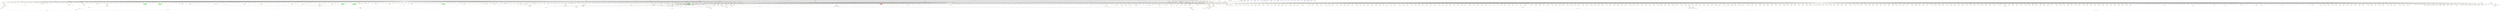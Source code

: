digraph {
    "PN(0x55a6d2356050)" [color=orange];
    "PN(0x55a6d2356058)" [color=orange];
    "PN(0x55a6d2356060)" [color=orange];
    "PN(0x55a6d2356068)" [color=orange];
    "PN(0x55a6d2356070)" [color=orange];
    "PN(0x55a6d2356078)" [color=orange];
    "PN(0x55a6d2356080)" [color=orange];
    "PN(0x55a6d2356088)" [color=orange];
    "PN(0x55a6d2356090)" [color=orange];
    "PN(0x55a6d2356098)" [color=orange];
    "PN(0x55a6d23560a0)" [color=orange];
    "PN(0x55a6d23560a8)" [color=orange];
    "PN(0x55a6d23560b0)" [color=orange];
    "PN(0x55a6d23560b8)" [color=orange];
    "PN(0x55a6d23560c0)" [color=orange];
    "PN(0x55a6d23560c8)" [color=orange];
    "PN(0x55a6d23560d0)" [color=orange];
    "PN(0x55a6d23560d8)" [color=orange];
    "PN(0x55a6d23560e0)" [color=orange];
    "PN(0x55a6d23560e8)" [color=orange];
    "PN(0x55a6d23560f0)" [color=orange];
    "PN(0x55a6d23560f8)" [color=orange];
    "PN(0x55a6d2356100)" [color=orange];
    "PN(0x55a6d2356108)" [color=orange];
    "PN(0x55a6d2356110)" [color=orange];
    "PN(0x55a6d2356118)" [color=orange];
    "PN(0x55a6d2356148)" [color=orange];
    "PN(0x55a6d2356150)" [color=orange];
    "PN(0x55a6d2356158)" [color=orange];
    "PN(0x55a6d2356168)" [color=orange];
    "PN(0x55a6d23561c8)" [color=orange];
    "PN(0x55a6d23561f0)" [color=orange];
    "PN(0x55a6d23561f8)" [color=orange];
    "DTN(0x55a6d2356008)" [color=blue];
    "PN(0x55a6d2356280)" [color=orange];
    "PN(0x55a6d2356288)" [color=orange];
    "DTN(0x55a6d2356278)" [color=blue];
    "PN(0x55a6d23562e0)" [color=orange];
    "PN(0x55a6d23562e8)" [color=orange];
    "PN(0x55a6d23562f0)" [color=orange];
    "PN(0x55a6d23562f8)" [color=orange];
    "PN(0x55a6d2356300)" [color=orange];
    "DTN(0x55a6d23562a8)" [color=blue];
    "DTN(0x55a6d2356398)" [color=blue];
    "DTN(0x55a6d23563d0)" [color=blue];
    "PN(0x55a6d23566e0)" [color=orange];
    "PN(0x55a6d23567a0)" [color=orange];
    "PN(0x55a6d23567c0)" [color=orange];
    "PN(0x55a6d23567d0)" [color=orange];
    "PN(0x55a6d2356850)" [color=orange];
    "PN(0x55a6d2356858)" [color=orange];
    "PN(0x55a6d2356890)" [color=orange];
    "PN(0x55a6d2356898)" [color=orange];
    "PN(0x55a6d23568d0)" [color=orange];
    "PN(0x55a6d2356910)" [color=orange];
    "PN(0x55a6d2356950)" [color=orange];
    "PN(0x55a6d2356958)" [color=orange];
    "PN(0x55a6d2356990)" [color=orange];
    "PN(0x55a6d2356998)" [color=orange];
    "PN(0x55a6d23569d0)" [color=orange];
    "PN(0x55a6d23569d8)" [color=orange];
    "PN(0x55a6d2356a10)" [color=orange];
    "PN(0x55a6d2356a50)" [color=orange];
    "PN(0x55a6d2356a58)" [color=orange];
    "PN(0x55a6d2356a90)" [color=orange];
    "PN(0x55a6d2356a98)" [color=orange];
    "PN(0x55a6d2356ad0)" [color=orange];
    "PN(0x55a6d2356b10)" [color=orange];
    "PN(0x55a6d2356b50)" [color=orange];
    "PN(0x55a6d2356b58)" [color=orange];
    "PN(0x55a6d2356b90)" [color=orange];
    "PN(0x55a6d2356b98)" [color=orange];
    "PN(0x55a6d2356bd0)" [color=orange];
    "PN(0x55a6d2356bd8)" [color=orange];
    "PN(0x55a6d2356c10)" [color=orange];
    "PN(0x55a6d2356c18)" [color=orange];
    "PN(0x55a6d2356c50)" [color=orange];
    "PN(0x55a6d2356c58)" [color=orange];
    "PN(0x55a6d2356c90)" [color=orange];
    "PN(0x55a6d2356c98)" [color=orange];
    "PN(0x55a6d2356cd0)" [color=orange];
    "PN(0x55a6d2356cd8)" [color=orange];
    "PN(0x55a6d2356d10)" [color=orange];
    "PN(0x55a6d2356d18)" [color=orange];
    "PN(0x55a6d2356d50)" [color=orange];
    "PN(0x55a6d2356d90)" [color=orange];
    "PN(0x55a6d2356d98)" [color=orange];
    "PN(0x55a6d2356dd0)" [color=orange];
    "PN(0x55a6d2356dd8)" [color=orange];
    "PN(0x55a6d2356e10)" [color=orange];
    "PN(0x55a6d2356e18)" [color=orange];
    "PN(0x55a6d2356e50)" [color=orange];
    "PN(0x55a6d2356e58)" [color=orange];
    "PN(0x55a6d2356e90)" [color=orange];
    "PN(0x55a6d2356e98)" [color=orange];
    "PN(0x55a6d2356ed0)" [color=orange];
    "PN(0x55a6d2356ed8)" [color=orange];
    "PN(0x55a6d2356f10)" [color=orange];
    "PN(0x55a6d2356f18)" [color=orange];
    "PN(0x55a6d2356f50)" [color=orange];
    "PN(0x55a6d2356f58)" [color=orange];
    "PN(0x55a6d2356f90)" [color=orange];
    "PN(0x55a6d2356fd0)" [color=orange];
    "PN(0x55a6d2356fd8)" [color=orange];
    "PN(0x55a6d2357048)" [color=orange];
    "PN(0x55a6d23570e0)" [color=orange];
    "PN(0x55a6d2357120)" [color=orange];
    "PN(0x55a6d2357160)" [color=orange];
    "PN(0x55a6d2357168)" [color=orange];
    "PN(0x55a6d23571a0)" [color=orange];
    "PN(0x55a6d23571a8)" [color=orange];
    "PN(0x55a6d23571e0)" [color=orange];
    "PN(0x55a6d23571e8)" [color=orange];
    "PN(0x55a6d2357220)" [color=orange];
    "PN(0x55a6d2357228)" [color=orange];
    "PN(0x55a6d2357260)" [color=orange];
    "PN(0x55a6d2357268)" [color=orange];
    "PN(0x55a6d23572a0)" [color=orange];
    "PN(0x55a6d23572a8)" [color=orange];
    "PN(0x55a6d23572e0)" [color=orange];
    "PN(0x55a6d2357320)" [color=orange];
    "PN(0x55a6d2357328)" [color=orange];
    "PN(0x55a6d2357360)" [color=orange];
    "PN(0x55a6d2357368)" [color=orange];
    "PN(0x55a6d23573a0)" [color=orange];
    "PN(0x55a6d23573a8)" [color=orange];
    "PN(0x55a6d23573e0)" [color=orange];
    "PN(0x55a6d23573e8)" [color=orange];
    "PN(0x55a6d2357420)" [color=orange];
    "PN(0x55a6d2357428)" [color=orange];
    "PN(0x55a6d2357460)" [color=orange];
    "PN(0x55a6d2357468)" [color=orange];
    "PN(0x55a6d23574a0)" [color=orange];
    "PN(0x55a6d23574a8)" [color=orange];
    "PN(0x55a6d23574e0)" [color=orange];
    "PN(0x55a6d23574e8)" [color=orange];
    "PN(0x55a6d2357520)" [color=orange];
    "PN(0x55a6d2357560)" [color=orange];
    "PN(0x55a6d2357568)" [color=orange];
    "PN(0x55a6d23575a0)" [color=orange];
    "PN(0x55a6d23575a8)" [color=orange];
    "PN(0x55a6d23575e0)" [color=orange];
    "PN(0x55a6d23575e8)" [color=orange];
    "PN(0x55a6d2357620)" [color=orange];
    "PN(0x55a6d2357628)" [color=orange];
    "PN(0x55a6d2357660)" [color=orange];
    "PN(0x55a6d2357668)" [color=orange];
    "PN(0x55a6d23576a0)" [color=orange];
    "PN(0x55a6d23576a8)" [color=orange];
    "PN(0x55a6d23576e0)" [color=orange];
    "PN(0x55a6d2357720)" [color=orange];
    "PN(0x55a6d2357728)" [color=orange];
    "PN(0x55a6d2357760)" [color=orange];
    "PN(0x55a6d23577a0)" [color=orange];
    "PN(0x55a6d23577e0)" [color=orange];
    "PN(0x55a6d23577e8)" [color=orange];
    "PN(0x55a6d2357820)" [color=orange];
    "PN(0x55a6d2357860)" [color=orange];
    "PN(0x55a6d23578a0)" [color=orange];
    "PN(0x55a6d23578a8)" [color=orange];
    "PN(0x55a6d23578e8)" [color=orange];
    "PN(0x55a6d2357af0)" [color=orange];
    "PN(0x55a6d2357af8)" [color=orange];
    "PN(0x55a6d2357b30)" [color=orange];
    "PN(0x55a6d2357b70)" [color=orange];
    "PN(0x55a6d2357b78)" [color=orange];
    "PN(0x55a6d2357bb0)" [color=orange];
    "PN(0x55a6d2357bb8)" [color=orange];
    "PN(0x55a6d2357bf0)" [color=orange];
    "PN(0x55a6d2357bf8)" [color=orange];
    "PN(0x55a6d2357c30)" [color=orange];
    "PN(0x55a6d2357c70)" [color=orange];
    "PN(0x55a6d2357c78)" [color=orange];
    "PN(0x55a6d2357cb0)" [color=orange];
    "PN(0x55a6d2357cb8)" [color=orange];
    "PN(0x55a6d2357cf0)" [color=orange];
    "PN(0x55a6d2357cf8)" [color=orange];
    "PN(0x55a6d2357d30)" [color=orange];
    "PN(0x55a6d2357d38)" [color=orange];
    "PN(0x55a6d2357d70)" [color=orange];
    "PN(0x55a6d2357d78)" [color=orange];
    "PN(0x55a6d2357db0)" [color=orange];
    "PN(0x55a6d2357db8)" [color=orange];
    "PN(0x55a6d2357df0)" [color=orange];
    "PN(0x55a6d2357e30)" [color=orange];
    "PN(0x55a6d2357e70)" [color=orange];
    "PN(0x55a6d2357e78)" [color=orange];
    "PN(0x55a6d2357eb0)" [color=orange];
    "PN(0x55a6d2357eb8)" [color=orange];
    "PN(0x55a6d2357ef0)" [color=orange];
    "PN(0x55a6d2357ef8)" [color=orange];
    "PN(0x55a6d2357f30)" [color=orange];
    "PN(0x55a6d2357f38)" [color=orange];
    "PN(0x55a6d2357f70)" [color=orange];
    "PN(0x55a6d2357fb0)" [color=orange];
    "PN(0x55a6d2357fb8)" [color=orange];
    "PN(0x55a6d2357ff0)" [color=orange];
    "PN(0x55a6d2357ff8)" [color=orange];
    "PN(0x55a6d2358030)" [color=orange];
    "PN(0x55a6d2358038)" [color=orange];
    "PN(0x55a6d2358070)" [color=orange];
    "PN(0x55a6d2358078)" [color=orange];
    "PN(0x55a6d23580b0)" [color=orange];
    "PN(0x55a6d23580f0)" [color=orange];
    "PN(0x55a6d23580f8)" [color=orange];
    "PN(0x55a6d2358130)" [color=orange];
    "PN(0x55a6d2358170)" [color=orange];
    "PN(0x55a6d2358178)" [color=orange];
    "PN(0x55a6d23581b0)" [color=orange];
    "PN(0x55a6d23581f0)" [color=orange];
    "PN(0x55a6d23581f8)" [color=orange];
    "PN(0x55a6d2358230)" [color=orange];
    "PN(0x55a6d2358270)" [color=orange];
    "PN(0x55a6d23582b0)" [color=orange];
    "PN(0x55a6d23582b8)" [color=orange];
    "PN(0x55a6d23582f0)" [color=orange];
    "PN(0x55a6d23582f8)" [color=orange];
    "PN(0x55a6d2358330)" [color=orange];
    "PN(0x55a6d2358370)" [color=orange];
    "PN(0x55a6d23583b0)" [color=orange];
    "PN(0x55a6d23583f0)" [color=orange];
    "PN(0x55a6d23583f8)" [color=orange];
    "PN(0x55a6d2358430)" [color=orange];
    "PN(0x55a6d2358438)" [color=orange];
    "PN(0x55a6d2358470)" [color=orange];
    "PN(0x55a6d23584b0)" [color=orange];
    "PN(0x55a6d23584f0)" [color=orange];
    "PN(0x55a6d2358530)" [color=orange];
    "PN(0x55a6d2358538)" [color=orange];
    "PN(0x55a6d2358570)" [color=orange];
    "PN(0x55a6d2358578)" [color=orange];
    "PN(0x55a6d23585b0)" [color=orange];
    "PN(0x55a6d23585b8)" [color=orange];
    "PN(0x55a6d23585f0)" [color=orange];
    "PN(0x55a6d23585f8)" [color=orange];
    "PN(0x55a6d2358630)" [color=orange];
    "PN(0x55a6d2358670)" [color=orange];
    "PN(0x55a6d23586b0)" [color=orange];
    "PN(0x55a6d23586b8)" [color=orange];
    "PN(0x55a6d23586f0)" [color=orange];
    "PN(0x55a6d23586f8)" [color=orange];
    "PN(0x55a6d2358730)" [color=orange];
    "PN(0x55a6d2358738)" [color=orange];
    "PN(0x55a6d2358770)" [color=orange];
    "PN(0x55a6d2358778)" [color=orange];
    "PN(0x55a6d23587b0)" [color=orange];
    "PN(0x55a6d23587f0)" [color=orange];
    "PN(0x55a6d23587f8)" [color=orange];
    "PN(0x55a6d2358830)" [color=orange];
    "PN(0x55a6d2358838)" [color=orange];
    "PN(0x55a6d2358870)" [color=orange];
    "PN(0x55a6d2358878)" [color=orange];
    "PN(0x55a6d23588b0)" [color=orange];
    "PN(0x55a6d23588b8)" [color=orange];
    "PN(0x55a6d23588f0)" [color=orange];
    "PN(0x55a6d23588f8)" [color=orange];
    "PN(0x55a6d2358930)" [color=orange];
    "PN(0x55a6d2358938)" [color=orange];
    "PN(0x55a6d2358970)" [color=orange];
    "PN(0x55a6d2358978)" [color=orange];
    "PN(0x55a6d23589b0)" [color=orange];
    "PN(0x55a6d23589b8)" [color=orange];
    "PN(0x55a6d23589f0)" [color=orange];
    "PN(0x55a6d23589f8)" [color=orange];
    "PN(0x55a6d2358a30)" [color=orange];
    "PN(0x55a6d2358a70)" [color=orange];
    "PN(0x55a6d2358a78)" [color=orange];
    "PN(0x55a6d2358ab0)" [color=orange];
    "PN(0x55a6d2358f00)" [color=orange];
    "PN(0x55a6d2358f08)" [color=orange];
    "PN(0x55a6d2358f40)" [color=orange];
    "PN(0x55a6d2358f48)" [color=orange];
    "PN(0x55a6d2358f80)" [color=orange];
    "PN(0x55a6d2358fc0)" [color=orange];
    "PN(0x55a6d2358fc8)" [color=orange];
    "PN(0x55a6d2359000)" [color=orange];
    "PN(0x55a6d2359008)" [color=orange];
    "PN(0x55a6d2359040)" [color=orange];
    "PN(0x55a6d2359048)" [color=orange];
    "PN(0x55a6d2359080)" [color=orange];
    "PN(0x55a6d23590c0)" [color=orange];
    "PN(0x55a6d23590c8)" [color=orange];
    "PN(0x55a6d2359100)" [color=orange];
    "PN(0x55a6d2359140)" [color=orange];
    "PN(0x55a6d2359148)" [color=orange];
    "PN(0x55a6d2359180)" [color=orange];
    "PN(0x55a6d2359188)" [color=orange];
    "PN(0x55a6d23591c0)" [color=orange];
    "PN(0x55a6d23591c8)" [color=orange];
    "PN(0x55a6d2359200)" [color=orange];
    "PN(0x55a6d2359240)" [color=orange];
    "PN(0x55a6d2359248)" [color=orange];
    "PN(0x55a6d2359280)" [color=orange];
    "PN(0x55a6d2359288)" [color=orange];
    "PN(0x55a6d23592c0)" [color=orange];
    "PN(0x55a6d23592c8)" [color=orange];
    "PN(0x55a6d2359300)" [color=orange];
    "PN(0x55a6d2359340)" [color=orange];
    "PN(0x55a6d2359348)" [color=orange];
    "PN(0x55a6d2359380)" [color=orange];
    "PN(0x55a6d2359388)" [color=orange];
    "PN(0x55a6d23593c0)" [color=orange];
    "PN(0x55a6d2359400)" [color=orange];
    "PN(0x55a6d2359408)" [color=orange];
    "PN(0x55a6d2359440)" [color=orange];
    "PN(0x55a6d2359448)" [color=orange];
    "PN(0x55a6d2359480)" [color=orange];
    "PN(0x55a6d2359488)" [color=orange];
    "PN(0x55a6d23594c0)" [color=orange];
    "PN(0x55a6d23594c8)" [color=orange];
    "PN(0x55a6d2359500)" [color=orange];
    "PN(0x55a6d2359508)" [color=orange];
    "PN(0x55a6d2359540)" [color=orange];
    "PN(0x55a6d2359548)" [color=orange];
    "PN(0x55a6d2359580)" [color=orange];
    "PN(0x55a6d2359588)" [color=orange];
    "PN(0x55a6d23595c0)" [color=orange];
    "PN(0x55a6d2359600)" [color=orange];
    "PN(0x55a6d2359640)" [color=orange];
    "PN(0x55a6d2359648)" [color=orange];
    "PN(0x55a6d2359680)" [color=orange];
    "PN(0x55a6d2359688)" [color=orange];
    "PN(0x55a6d23596c0)" [color=orange];
    "PN(0x55a6d23596c8)" [color=orange];
    "PN(0x55a6d2359700)" [color=orange];
    "PN(0x55a6d2359708)" [color=orange];
    "PN(0x55a6d2359740)" [color=orange];
    "PN(0x55a6d2359748)" [color=orange];
    "PN(0x55a6d2359780)" [color=orange];
    "PN(0x55a6d2359788)" [color=orange];
    "PN(0x55a6d23597c0)" [color=orange];
    "PN(0x55a6d2359800)" [color=orange];
    "PN(0x55a6d2359808)" [color=orange];
    "PN(0x55a6d2359840)" [color=orange];
    "PN(0x55a6d2359880)" [color=orange];
    "PN(0x55a6d2359888)" [color=orange];
    "PN(0x55a6d23598c0)" [color=orange];
    "PN(0x55a6d2359900)" [color=orange];
    "PN(0x55a6d2359908)" [color=orange];
    "PN(0x55a6d2359940)" [color=orange];
    "PN(0x55a6d2359948)" [color=orange];
    "PN(0x55a6d2359980)" [color=orange];
    "PN(0x55a6d2359988)" [color=orange];
    "PN(0x55a6d23599c0)" [color=orange];
    "PN(0x55a6d2359a00)" [color=orange];
    "PN(0x55a6d2359a08)" [color=orange];
    "PN(0x55a6d2359a40)" [color=orange];
    "PN(0x55a6d2359a80)" [color=orange];
    "PN(0x55a6d2359ac0)" [color=orange];
    "PN(0x55a6d2359ac8)" [color=orange];
    "PN(0x55a6d2359b00)" [color=orange];
    "PN(0x55a6d2359b40)" [color=orange];
    "PN(0x55a6d2359b80)" [color=orange];
    "PN(0x55a6d2359bc0)" [color=orange];
    "PN(0x55a6d2359bc8)" [color=orange];
    "PN(0x55a6d2359c00)" [color=orange];
    "PN(0x55a6d2359c40)" [color=orange];
    "PN(0x55a6d2359c48)" [color=orange];
    "PN(0x55a6d2359c80)" [color=orange];
    "PN(0x55a6d2359cc0)" [color=orange];
    "PN(0x55a6d2359cc8)" [color=orange];
    "PN(0x55a6d2359d00)" [color=orange];
    "PN(0x55a6d2359d08)" [color=orange];
    "PN(0x55a6d2359d40)" [color=orange];
    "PN(0x55a6d2359d48)" [color=orange];
    "PN(0x55a6d2359d80)" [color=orange];
    "PN(0x55a6d2359dc0)" [color=orange];
    "PN(0x55a6d2359dc8)" [color=orange];
    "PN(0x55a6d2359e00)" [color=orange];
    "PN(0x55a6d2359e40)" [color=orange];
    "PN(0x55a6d2359e80)" [color=orange];
    "PN(0x55a6d2359ec0)" [color=orange];
    "PN(0x55a6d2359ec8)" [color=orange];
    "PN(0x55a6d2359f00)" [color=orange];
    "PN(0x55a6d2359f08)" [color=orange];
    "PN(0x55a6d2359f40)" [color=orange];
    "PN(0x55a6d2359f48)" [color=orange];
    "PN(0x55a6d2359f80)" [color=orange];
    "PN(0x55a6d2359f88)" [color=orange];
    "PN(0x55a6d2359fc0)" [color=orange];
    "PN(0x55a6d235a000)" [color=orange];
    "PN(0x55a6d235a008)" [color=orange];
    "PN(0x55a6d235a040)" [color=orange];
    "PN(0x55a6d235a080)" [color=orange];
    "PN(0x55a6d235a0c0)" [color=orange];
    "PN(0x55a6d235a100)" [color=orange];
    "PN(0x55a6d235a108)" [color=orange];
    "PN(0x55a6d235a140)" [color=orange];
    "PN(0x55a6d235a148)" [color=orange];
    "PN(0x55a6d235a180)" [color=orange];
    "PN(0x55a6d235a188)" [color=orange];
    "PN(0x55a6d235a1c0)" [color=orange];
    "PN(0x55a6d235a1c8)" [color=orange];
    "PN(0x55a6d235a200)" [color=orange];
    "PN(0x55a6d235a208)" [color=orange];
    "PN(0x55a6d235a240)" [color=orange];
    "PN(0x55a6d235a280)" [color=orange];
    "PN(0x55a6d235a2c0)" [color=orange];
    "PN(0x55a6d235a300)" [color=orange];
    "PN(0x55a6d235a308)" [color=orange];
    "PN(0x55a6d235a340)" [color=orange];
    "PN(0x55a6d235a380)" [color=orange];
    "PN(0x55a6d235a388)" [color=orange];
    "PN(0x55a6d235a3c0)" [color=orange];
    "PN(0x55a6d235a3c8)" [color=orange];
    "PN(0x55a6d235a400)" [color=orange];
    "PN(0x55a6d235a440)" [color=orange];
    "PN(0x55a6d235a480)" [color=orange];
    "PN(0x55a6d235a4c0)" [color=orange];
    "PN(0x55a6d235a500)" [color=orange];
    "PN(0x55a6d235a508)" [color=orange];
    "PN(0x55a6d235a540)" [color=orange];
    "PN(0x55a6d235a580)" [color=orange];
    "PN(0x55a6d235a5c0)" [color=orange];
    "PN(0x55a6d235a600)" [color=orange];
    "PN(0x55a6d235a608)" [color=orange];
    "PN(0x55a6d235a640)" [color=orange];
    "PN(0x55a6d235a648)" [color=orange];
    "PN(0x55a6d235a680)" [color=orange];
    "PN(0x55a6d235a6c0)" [color=orange];
    "PN(0x55a6d235a700)" [color=orange];
    "PN(0x55a6d235a740)" [color=orange];
    "PN(0x55a6d235a748)" [color=orange];
    "PN(0x55a6d235a780)" [color=orange];
    "PN(0x55a6d235a7c0)" [color=orange];
    "PN(0x55a6d235a800)" [color=orange];
    "PN(0x55a6d235a840)" [color=orange];
    "PN(0x55a6d235a848)" [color=orange];
    "PN(0x55a6d235a880)" [color=orange];
    "PN(0x55a6d235a8c0)" [color=orange];
    "PN(0x55a6d235a900)" [color=orange];
    "PN(0x55a6d235a940)" [color=orange];
    "PN(0x55a6d235a948)" [color=orange];
    "PN(0x55a6d235a980)" [color=orange];
    "PN(0x55a6d235a988)" [color=orange];
    "PN(0x55a6d235a9c0)" [color=orange];
    "PN(0x55a6d235aa00)" [color=orange];
    "PN(0x55a6d235aa40)" [color=orange];
    "PN(0x55a6d235aa80)" [color=orange];
    "PN(0x55a6d235aac0)" [color=orange];
    "PN(0x55a6d235ab00)" [color=orange];
    "PN(0x55a6d235ab40)" [color=orange];
    "PN(0x55a6d235ab80)" [color=orange];
    "PN(0x55a6d235ab88)" [color=orange];
    "PN(0x55a6d235abc0)" [color=orange];
    "PN(0x55a6d235ac00)" [color=orange];
    "PN(0x55a6d235ac08)" [color=orange];
    "PN(0x55a6d235ac40)" [color=orange];
    "PN(0x55a6d235ac48)" [color=orange];
    "PN(0x55a6d235ac80)" [color=orange];
    "PN(0x55a6d235acc0)" [color=orange];
    "PN(0x55a6d235acc8)" [color=orange];
    "PN(0x55a6d235ad00)" [color=orange];
    "PN(0x55a6d235ad40)" [color=orange];
    "PN(0x55a6d235ad80)" [color=orange];
    "PN(0x55a6d235adc0)" [color=orange];
    "PN(0x55a6d235ae00)" [color=orange];
    "PN(0x55a6d235ae40)" [color=orange];
    "PN(0x55a6d235ae80)" [color=orange];
    "PN(0x55a6d235aec0)" [color=orange];
    "PN(0x55a6d235af10)" [color=orange];
    "PN(0x55a6d235af18)" [color=orange];
    "PN(0x55a6d235af20)" [color=orange];
    "PN(0x55a6d235af28)" [color=orange];
    "PN(0x55a6d235af30)" [color=orange];
    "PN(0x55a6d235af38)" [color=orange];
    "PN(0x55a6d235af40)" [color=orange];
    "PN(0x55a6d235af48)" [color=orange];
    "PN(0x55a6d235af50)" [color=orange];
    "PN(0x55a6d235af58)" [color=orange];
    "PN(0x55a6d235af60)" [color=orange];
    "PN(0x55a6d235af68)" [color=orange];
    "PN(0x55a6d235af78)" [color=orange];
    "PN(0x55a6d235af80)" [color=orange];
    "PN(0x55a6d235af90)" [color=orange];
    "PN(0x55a6d235afa0)" [color=orange];
    "PN(0x55a6d235afa8)" [color=orange];
    "PN(0x55a6d235afb0)" [color=orange];
    "PN(0x55a6d235afb8)" [color=orange];
    "PN(0x55a6d235afc0)" [color=orange];
    "PN(0x55a6d235afc8)" [color=orange];
    "PN(0x55a6d235afd0)" [color=orange];
    "PN(0x55a6d235afd8)" [color=orange];
    "PN(0x55a6d235afe8)" [color=orange];
    "PN(0x55a6d235aff0)" [color=orange];
    "PN(0x55a6d235aff8)" [color=orange];
    "PN(0x55a6d235b000)" [color=orange];
    "PN(0x55a6d235b008)" [color=orange];
    "PN(0x55a6d235b010)" [color=orange];
    "PN(0x55a6d235b018)" [color=orange];
    "PN(0x55a6d235b020)" [color=orange];
    "PN(0x55a6d235b028)" [color=orange];
    "PN(0x55a6d235b030)" [color=orange];
    "PN(0x55a6d235b038)" [color=orange];
    "PN(0x55a6d235b040)" [color=orange];
    "PN(0x55a6d235b048)" [color=orange];
    "PN(0x55a6d235b050)" [color=orange];
    "PN(0x55a6d235b058)" [color=orange];
    "PN(0x55a6d235b060)" [color=orange];
    "PN(0x55a6d235b070)" [color=orange];
    "PN(0x55a6d235b078)" [color=orange];
    "PN(0x55a6d235b080)" [color=orange];
    "PN(0x55a6d235b088)" [color=orange];
    "PN(0x55a6d235b090)" [color=orange];
    "PN(0x55a6d235b098)" [color=orange];
    "PN(0x55a6d235b0a0)" [color=orange];
    "PN(0x55a6d235b0b0)" [color=orange];
    "PN(0x55a6d235b0b8)" [color=orange];
    "PN(0x55a6d235b0c0)" [color=orange];
    "PN(0x55a6d235b0c8)" [color=orange];
    "PN(0x55a6d235b0d0)" [color=orange];
    "PN(0x55a6d235b0e0)" [color=orange];
    "PN(0x55a6d235b0e8)" [color=orange];
    "PN(0x55a6d235b0f0)" [color=orange];
    "PN(0x55a6d235b0f8)" [color=orange];
    "PN(0x55a6d235b108)" [color=orange];
    "PN(0x55a6d235b110)" [color=orange];
    "PN(0x55a6d235b118)" [color=orange];
    "PN(0x55a6d235b120)" [color=orange];
    "PN(0x55a6d235b128)" [color=orange];
    "PN(0x55a6d235b130)" [color=orange];
    "PN(0x55a6d235b138)" [color=orange];
    "PN(0x55a6d235b140)" [color=orange];
    "PN(0x55a6d235b148)" [color=orange];
    "PN(0x55a6d235b150)" [color=orange];
    "PN(0x55a6d235b158)" [color=orange];
    "PN(0x55a6d235b160)" [color=orange];
    "PN(0x55a6d235b168)" [color=orange];
    "PN(0x55a6d235b170)" [color=orange];
    "PN(0x55a6d235b178)" [color=orange];
    "PN(0x55a6d235b180)" [color=orange];
    "PN(0x55a6d235b188)" [color=orange];
    "PN(0x55a6d235b190)" [color=orange];
    "PN(0x55a6d235b198)" [color=orange];
    "PN(0x55a6d235b1a8)" [color=orange];
    "PN(0x55a6d235b1b8)" [color=orange];
    "PN(0x55a6d235b1c0)" [color=orange];
    "PN(0x55a6d235b1c8)" [color=orange];
    "PN(0x55a6d235b1d0)" [color=orange];
    "PN(0x55a6d235b1d8)" [color=orange];
    "PN(0x55a6d235b1e0)" [color=orange];
    "PN(0x55a6d235b1e8)" [color=orange];
    "PN(0x55a6d235b1f0)" [color=orange];
    "PN(0x55a6d235b1f8)" [color=orange];
    "PN(0x55a6d235b200)" [color=orange];
    "PN(0x55a6d235b208)" [color=orange];
    "PN(0x55a6d235b210)" [color=orange];
    "PN(0x55a6d235b218)" [color=orange];
    "PN(0x55a6d235b228)" [color=orange];
    "PN(0x55a6d235b230)" [color=orange];
    "PN(0x55a6d235b238)" [color=orange];
    "PN(0x55a6d235b240)" [color=orange];
    "PN(0x55a6d235b248)" [color=orange];
    "PN(0x55a6d235b258)" [color=orange];
    "PN(0x55a6d235b260)" [color=orange];
    "PN(0x55a6d235b268)" [color=orange];
    "PN(0x55a6d235b278)" [color=orange];
    "PN(0x55a6d235b280)" [color=orange];
    "PN(0x55a6d235b288)" [color=orange];
    "PN(0x55a6d235b290)" [color=orange];
    "PN(0x55a6d235b298)" [color=orange];
    "PN(0x55a6d235b2a0)" [color=orange];
    "PN(0x55a6d235b2a8)" [color=orange];
    "PN(0x55a6d235b2b0)" [color=orange];
    "PN(0x55a6d235b2b8)" [color=orange];
    "PN(0x55a6d235b2c0)" [color=orange];
    "PN(0x55a6d235b2c8)" [color=orange];
    "PN(0x55a6d235b2d8)" [color=orange];
    "PN(0x55a6d235b2e0)" [color=orange];
    "PN(0x55a6d235b2e8)" [color=orange];
    "PN(0x55a6d235b2f0)" [color=orange];
    "PN(0x55a6d235b2f8)" [color=orange];
    "PN(0x55a6d235b318)" [color=orange];
    "PN(0x55a6d235b320)" [color=orange];
    "PN(0x55a6d235b330)" [color=orange];
    "PN(0x55a6d235b338)" [color=orange];
    "PN(0x55a6d235b710)" [color=orange];
    "PN(0x55a6d235b750)" [color=orange];
    "PN(0x55a6d235b790)" [color=orange];
    "PN(0x55a6d235b7d0)" [color=orange];
    "PN(0x55a6d235b810)" [color=orange];
    "PN(0x55a6d235b850)" [color=orange];
    "PN(0x55a6d235b890)" [color=orange];
    "PN(0x55a6d235b8d0)" [color=orange];
    "PN(0x55a6d235b910)" [color=orange];
    "PN(0x55a6d235b918)" [color=orange];
    "PN(0x55a6d235b950)" [color=orange];
    "PN(0x55a6d235b990)" [color=orange];
    "PN(0x55a6d235b9d0)" [color=orange];
    "PN(0x55a6d235ba10)" [color=orange];
    "PN(0x55a6d235ba50)" [color=orange];
    "PN(0x55a6d235ba90)" [color=orange];
    "PN(0x55a6d235bad0)" [color=orange];
    "PN(0x55a6d235bb10)" [color=orange];
    "PN(0x55a6d235bb18)" [color=orange];
    "PN(0x55a6d235bc78)" [color=orange];
    "PN(0x55a6d235bcc0)" [color=orange];
    "PN(0x55a6d235bcc8)" [color=orange];
    "PN(0x55a6d235bdd0)" [color=orange];
    "PN(0x55a6d235bdd8)" [color=orange];
    "PN(0x55a6d235c160)" [color=orange];
    "PN(0x55a6d235c1a8)" [color=orange];
    "PN(0x55a6d235c1b0)" [color=orange];
    "PN(0x55a6d235c1b8)" [color=orange];
    "PN(0x55a6d235c1c0)" [color=orange];
    "PN(0x55a6d235c1c8)" [color=orange];
    "PN(0x55a6d235c1d0)" [color=orange];
    "PN(0x55a6d235c1e0)" [color=orange];
    "PN(0x55a6d235c228)" [color=orange];
    "PN(0x55a6d235c408)" [color=orange];
    "PN(0x55a6d235c418)" [color=orange];
    "PN(0x55a6d235c440)" [color=orange];
    "PN(0x55a6d235c448)" [color=orange];
    "PN(0x55a6d235c5a0)" [color=orange];
    "PN(0x55a6d235c5a8)" [color=orange];
    "PN(0x55a6d235c6f0)" [color=orange];
    "PN(0x55a6d235c6f8)" [color=orange];
    "PN(0x55a6d235c910)" [color=orange];
    "PN(0x55a6d235c918)" [color=orange];
    "PN(0x55a6d235c9f0)" [color=orange];
    "PN(0x55a6d235c9f8)" [color=orange];
    "PN(0x55a6d235cb60)" [color=orange];
    "PN(0x55a6d235cb68)" [color=orange];
    "PN(0x55a6d235ce40)" [color=orange];
    "PN(0x55a6d235ce48)" [color=orange];
    "PN(0x55a6d235ce68)" [color=orange];
    "PN(0x55a6d235cee0)" [color=orange];
    "PN(0x55a6d235cf20)" [color=orange];
    "PN(0x55a6d235cf28)" [color=orange];
    "PN(0x55a6d235cf30)" [color=orange];
    "PN(0x55a6d235cf78)" [color=orange];
    "PN(0x55a6d235cf88)" [color=orange];
    "PN(0x55a6d235cf98)" [color=orange];
    "PN(0x55a6d235cfa8)" [color=orange];
    "PN(0x55a6d235d230)" [color=orange];
    "PN(0x55a6d235d240)" [color=orange];
    "PN(0x55a6d235d258)" [color=orange];
    "PN(0x55a6d235d2b0)" [color=orange];
    "PN(0x55a6d235d2d8)" [color=orange];
    "PN(0x55a6d235d2f8)" [color=orange];
    "PN(0x55a6d235d300)" [color=orange];
    "PN(0x55a6d235d330)" [color=orange];
    "PN(0x55a6d235d3f0)" [color=orange];
    "PN(0x55a6d235d460)" [color=orange];
    "PN(0x55a6d235d480)" [color=orange];
    "PN(0x55a6d235d570)" [color=orange];
    "PN(0x55a6d235d578)" [color=orange];
    "PN(0x55a6d235d588)" [color=orange];
    "PN(0x55a6d235d590)" [color=orange];
    "PN(0x55a6d235d598)" [color=orange];
    "PN(0x55a6d235d650)" [color=orange];
    "PN(0x55a6d235d658)" [color=orange];
    "PN(0x55a6d235d660)" [color=orange];
    "PN(0x55a6d235d670)" [color=orange];
    "PN(0x55a6d235d678)" [color=orange];
    "PN(0x55a6d235d680)" [color=orange];
    "PN(0x55a6d235d690)" [color=orange];
    "PN(0x55a6d235d698)" [color=orange];
    "PN(0x55a6d235d6e0)" [color=orange];
    "PN(0x55a6d235d6e8)" [color=orange];
    "DTN(0x55a6d2356448)" [color=blue];
    "DTN(0x55a6d235d948)" [color=blue];
    "PN(0x55a6d235dab0)" [color=orange];
    "PN(0x55a6d235dab8)" [color=orange];
    "PN(0x55a6d235dac0)" [color=orange];
    "PN(0x55a6d235dad0)" [color=orange];
    "DTN(0x55a6d235daa8)" [color=blue];
    "PN(0x55a6d235dc18)" [color=orange];
    "DTN(0x55a6d235dc08)" [color=blue];
    "DTN(0x55a6d235dc58)" [color=blue];
    "DTN(0x55a6d235dca8)" [color=blue];
    "PN(0x55a6d235dd90)" [color=orange];
    "PN(0x55a6d235de20)" [color=orange];
    "PN(0x55a6d235de40)" [color=orange];
    "PN(0x55a6d235de68)" [color=orange];
    "PN(0x55a6d235de80)" [color=orange];
    "DTN(0x55a6d235dcf8)" [color=blue];
    "PN(0x55a6d235df10)" [color=orange];
    "PN(0x55a6d235df30)" [color=orange];
    "PN(0x55a6d235df38)" [color=orange];
    "DTN(0x55a6d235df08)" [color=blue];
    "PN(0x55a6d235df90)" [color=orange];
    "PN(0x55a6d235df98)" [color=orange];
    "DTN(0x55a6d235df88)" [color=blue];
    "PN(0x55a6d235e010)" [color=orange];
    "PN(0x55a6d235e018)" [color=orange];
    "DTN(0x55a6d235dfe8)" [color=blue];
    "PN(0x55a6d235e070)" [color=orange];
    "PN(0x55a6d235e078)" [color=orange];
    "DTN(0x55a6d235e048)" [color=blue];
    "DTN(0x55a6d235e0a8)" [color=blue];
    "PN(0x55a6d235e110)" [color=orange];
    "DTN(0x55a6d235e108)" [color=blue];
    "DTN(0x55a6d235e188)" [color=blue];
    "PN(0x55a6d235e200)" [color=orange];
    "DTN(0x55a6d235e1e8)" [color=blue];
    "PN(0x55a6d235e280)" [color=orange];
    "PN(0x55a6d235e288)" [color=orange];
    "DTN(0x55a6d235e278)" [color=blue];
    "PN(0x55a6d235e330)" [color=orange];
    "PN(0x55a6d235e338)" [color=orange];
    "PN(0x55a6d235e350)" [color=orange];
    "PN(0x55a6d235e3d0)" [color=orange];
    "PN(0x55a6d235e3d8)" [color=orange];
    "PN(0x55a6d235e408)" [color=orange];
    "PN(0x55a6d235e488)" [color=orange];
    "PN(0x55a6d235e4a0)" [color=orange];
    "PN(0x55a6d235e630)" [color=orange];
    "PN(0x55a6d235e650)" [color=orange];
    "PN(0x55a6d235e670)" [color=orange];
    "PN(0x55a6d235e6f0)" [color=orange];
    "PN(0x55a6d235e6f8)" [color=orange];
    "PN(0x55a6d235e798)" [color=orange];
    "PN(0x55a6d235e7b0)" [color=orange];
    "PN(0x55a6d235e800)" [color=orange];
    "PN(0x55a6d235e808)" [color=orange];
    "PN(0x55a6d235e830)" [color=orange];
    "PN(0x55a6d235e838)" [color=orange];
    "PN(0x55a6d235e840)" [color=orange];
    "PN(0x55a6d235e908)" [color=orange];
    "PN(0x55a6d235e938)" [color=orange];
    "PN(0x55a6d235e980)" [color=orange];
    "PN(0x55a6d235e988)" [color=orange];
    "PN(0x55a6d235f030)" [color=orange];
    "PN(0x55a6d235f060)" [color=orange];
    "PN(0x55a6d235f120)" [color=orange];
    "PN(0x55a6d235f128)" [color=orange];
    "PN(0x55a6d235f1b0)" [color=orange];
    "PN(0x55a6d235f1b8)" [color=orange];
    "PN(0x55a6d235fc40)" [color=orange];
    "PN(0x55a6d235fcc8)" [color=orange];
    "PN(0x55a6d235fd30)" [color=orange];
    "PN(0x55a6d235fd38)" [color=orange];
    "PN(0x55a6d235fed0)" [color=orange];
    "PN(0x55a6d235fed8)" [color=orange];
    "PN(0x55a6d235ff78)" [color=orange];
    "PN(0x55a6d235ff90)" [color=orange];
    "PN(0x55a6d235ffe0)" [color=orange];
    "PN(0x55a6d235ffe8)" [color=orange];
    "PN(0x55a6d2360038)" [color=orange];
    "PN(0x55a6d23601d0)" [color=orange];
    "PN(0x55a6d23601d8)" [color=orange];
    "PN(0x55a6d2360268)" [color=orange];
    "PN(0x55a6d2360468)" [color=orange];
    "PN(0x55a6d2360778)" [color=orange];
    "PN(0x55a6d2360780)" [color=orange];
    "PN(0x55a6d23607b8)" [color=orange];
    "PN(0x55a6d23607d0)" [color=orange];
    "PN(0x55a6d2360840)" [color=orange];
    "PN(0x55a6d2360960)" [color=orange];
    "PN(0x55a6d2360988)" [color=orange];
    "PN(0x55a6d2360990)" [color=orange];
    "PN(0x55a6d23609a8)" [color=orange];
    "PN(0x55a6d23609d0)" [color=orange];
    "PN(0x55a6d23609e8)" [color=orange];
    "PN(0x55a6d2360a18)" [color=orange];
    "PN(0x55a6d2360a30)" [color=orange];
    "PN(0x55a6d2360a50)" [color=orange];
    "PN(0x55a6d2360a58)" [color=orange];
    "PN(0x55a6d2360a68)" [color=orange];
    "PN(0x55a6d2360ad0)" [color=orange];
    "PN(0x55a6d2360b10)" [color=orange];
    "PN(0x55a6d2360b18)" [color=orange];
    "PN(0x55a6d2360b70)" [color=orange];
    "PN(0x55a6d2360b90)" [color=orange];
    "PN(0x55a6d2360b98)" [color=orange];
    "PN(0x55a6d2360ba8)" [color=orange];
    "PN(0x55a6d2360bb0)" [color=orange];
    "PN(0x55a6d2360bb8)" [color=orange];
    "PN(0x55a6d2360bd8)" [color=orange];
    "PN(0x55a6d2360f78)" [color=orange];
    "PN(0x55a6d2360fe0)" [color=orange];
    "PN(0x55a6d2360fe8)" [color=orange];
    "PN(0x55a6d2361078)" [color=orange];
    "PN(0x55a6d2361230)" [color=orange];
    "PN(0x55a6d2361238)" [color=orange];
    "PN(0x55a6d2361240)" [color=orange];
    "PN(0x55a6d2361248)" [color=orange];
    "PN(0x55a6d2361290)" [color=orange];
    "PN(0x55a6d23612b0)" [color=orange];
    "PN(0x55a6d23612d0)" [color=orange];
    "PN(0x55a6d23612f0)" [color=orange];
    "PN(0x55a6d2361398)" [color=orange];
    "PN(0x55a6d23613d0)" [color=orange];
    "PN(0x55a6d23613f0)" [color=orange];
    "PN(0x55a6d2361430)" [color=orange];
    "PN(0x55a6d2361438)" [color=orange];
    "PN(0x55a6d2361550)" [color=orange];
    "PN(0x55a6d2361558)" [color=orange];
    "PN(0x55a6d23617e8)" [color=orange];
    "PN(0x55a6d2361808)" [color=orange];
    "PN(0x55a6d2361810)" [color=orange];
    "PN(0x55a6d2361818)" [color=orange];
    "PN(0x55a6d2361830)" [color=orange];
    "PN(0x55a6d2361860)" [color=orange];
    "PN(0x55a6d2361868)" [color=orange];
    "PN(0x55a6d2361870)" [color=orange];
    "PN(0x55a6d2361878)" [color=orange];
    "PN(0x55a6d2361880)" [color=orange];
    "PN(0x55a6d2361888)" [color=orange];
    "PN(0x55a6d2361890)" [color=orange];
    "PN(0x55a6d2361898)" [color=orange];
    "PN(0x55a6d23618d8)" [color=orange];
    "PN(0x55a6d23618f8)" [color=orange];
    "PN(0x55a6d2361950)" [color=orange];
    "PN(0x55a6d2361990)" [color=orange];
    "PN(0x55a6d23619b0)" [color=orange];
    "PN(0x55a6d2361a60)" [color=orange];
    "PN(0x55a6d2361b10)" [color=orange];
    "PN(0x55a6d2361bc0)" [color=orange];
    "PN(0x55a6d2361c70)" [color=orange];
    "PN(0x55a6d2361e38)" [color=orange];
    "PN(0x55a6d2361f48)" [color=orange];
    "PN(0x55a6d2361f60)" [color=orange];
    "PN(0x55a6d2361f68)" [color=orange];
    "PN(0x55a6d2362050)" [color=orange];
    "PN(0x55a6d2362058)" [color=orange];
    "PN(0x55a6d2362160)" [color=orange];
    "PN(0x55a6d2362168)" [color=orange];
    "PN(0x55a6d2362278)" [color=orange];
    "PN(0x55a6d23623a8)" [color=orange];
    "PN(0x55a6d23626d0)" [color=orange];
    "PN(0x55a6d2362710)" [color=orange];
    "PN(0x55a6d2362718)" [color=orange];
    "PN(0x55a6d2362810)" [color=orange];
    "PN(0x55a6d2362830)" [color=orange];
    "PN(0x55a6d2362928)" [color=orange];
    "PN(0x55a6d2362940)" [color=orange];
    "PN(0x55a6d2362958)" [color=orange];
    "PN(0x55a6d2362980)" [color=orange];
    "PN(0x55a6d2362988)" [color=orange];
    "PN(0x55a6d2362990)" [color=orange];
    "PN(0x55a6d23629b8)" [color=orange];
    "PN(0x55a6d2362aa8)" [color=orange];
    "PN(0x55a6d2362ac0)" [color=orange];
    "PN(0x55a6d2362ad8)" [color=orange];
    "PN(0x55a6d2362bc8)" [color=orange];
    "PN(0x55a6d2362c80)" [color=orange];
    "PN(0x55a6d2362c88)" [color=orange];
    "PN(0x55a6d2362ce8)" [color=orange];
    "PN(0x55a6d2362d80)" [color=orange];
    "PN(0x55a6d2362da0)" [color=orange];
    "PN(0x55a6d2362da8)" [color=orange];
    "PN(0x55a6d2362dc0)" [color=orange];
    "PN(0x55a6d2362dc8)" [color=orange];
    "PN(0x55a6d2362e40)" [color=orange];
    "PN(0x55a6d2362e48)" [color=orange];
    "PN(0x55a6d2362e88)" [color=orange];
    "PN(0x55a6d2362ea0)" [color=orange];
    "PN(0x55a6d2362ef0)" [color=orange];
    "PN(0x55a6d2362ef8)" [color=orange];
    "PN(0x55a6d2362f38)" [color=orange];
    "PN(0x55a6d2362f90)" [color=orange];
    "PN(0x55a6d2362fe0)" [color=orange];
    "PN(0x55a6d2362fe8)" [color=orange];
    "PN(0x55a6d2363040)" [color=orange];
    "PN(0x55a6d2363048)" [color=orange];
    "PN(0x55a6d2363090)" [color=orange];
    "PN(0x55a6d2363098)" [color=orange];
    "PN(0x55a6d2363100)" [color=orange];
    "PN(0x55a6d2363108)" [color=orange];
    "PN(0x55a6d2363150)" [color=orange];
    "PN(0x55a6d2363158)" [color=orange];
    "PN(0x55a6d23631d0)" [color=orange];
    "PN(0x55a6d2363278)" [color=orange];
    "PN(0x55a6d2363320)" [color=orange];
    "PN(0x55a6d2363328)" [color=orange];
    "PN(0x55a6d2363390)" [color=orange];
    "PN(0x55a6d23633f8)" [color=orange];
    "PN(0x55a6d2363418)" [color=orange];
    "PN(0x55a6d23635e8)" [color=orange];
    "PN(0x55a6d23635f0)" [color=orange];
    "PN(0x55a6d2363630)" [label="SSHN(0x55a6d2363630)" color=red style=filled];
    "PN(0x55a6d2363638)" [color=orange];
    "PN(0x55a6d2363640)" [color=orange];
    "PN(0x55a6d2363650)" [color=orange];
    "PN(0x55a6d2363668)" [color=orange];
    "PN(0x55a6d2363e78)" [color=orange];
    "PN(0x55a6d2363e88)" [color=orange];
    "PN(0x55a6d2363e98)" [color=orange];
    "PN(0x55a6d2364058)" [color=orange];
    "PN(0x55a6d23641a0)" [color=orange];
    "PN(0x55a6d23641a8)" [color=orange];
    "PN(0x55a6d23641f0)" [color=orange];
    "PN(0x55a6d23641f8)" [color=orange];
    "KN_KEY_F(0x55a6d2364240)" [color=green style=filled];
    "PN(0x55a6d2364260)" [color=orange];
    "PN(0x55a6d2364268)" [color=orange];
    "PN(0x55a6d2364308)" [color=orange];
    "PN(0x55a6d23643a0)" [color=orange];
    "PN(0x55a6d23643a8)" [color=orange];
    "PN(0x55a6d2364418)" [color=orange];
    "PN(0x55a6d2364420)" [color=orange];
    "PN(0x55a6d2364438)" [color=orange];
    "PN(0x55a6d2364460)" [color=orange];
    "PN(0x55a6d2364478)" [color=orange];
    "PN(0x55a6d23644a8)" [color=orange];
    "PN(0x55a6d23644c0)" [color=orange];
    "PN(0x55a6d23644e0)" [color=orange];
    "PN(0x55a6d23644e8)" [color=orange];
    "PN(0x55a6d23644f8)" [color=orange];
    "DTN(0x55a6d235e2e0)" [color=blue];
    "DTN(0x55a6d2364598)" [color=blue];
    "DTN(0x55a6d23645f8)" [color=blue];
    "DTN(0x55a6d2364658)" [color=blue];
    "DTN(0x55a6d23646a8)" [color=blue];
    "DTN(0x55a6d23646e8)" [color=blue];
    "DTN(0x55a6d2364768)" [color=blue];
    "DTN(0x55a6d23647a8)" [color=blue];
    "PN(0x55a6d23647f0)" [color=orange];
    "PN(0x55a6d23647f8)" [color=orange];
    "DTN(0x55a6d23647e8)" [color=blue];
    "DTN(0x55a6d2364838)" [color=blue];
    "PN(0x55a6d23648e8)" [color=orange];
    "PN(0x55a6d2364900)" [color=orange];
    "PN(0x55a6d2364918)" [color=orange];
    "DTN(0x55a6d23648d8)" [color=blue];
    "PN(0x55a6d2364b48)" [color=orange];
    "PN(0x55a6d2364b60)" [color=orange];
    "PN(0x55a6d2364b68)" [color=orange];
    "PN(0x55a6d2364be0)" [color=orange];
    "PN(0x55a6d2364be8)" [color=orange];
    "PN(0x55a6d2364c78)" [color=orange];
    "PN(0x55a6d23650e0)" [color=orange];
    "PN(0x55a6d23650f0)" [color=orange];
    "PN(0x55a6d23650f8)" [color=orange];
    "PN(0x55a6d2365108)" [color=orange];
    "PN(0x55a6d2365118)" [color=orange];
    "PN(0x55a6d2365130)" [color=orange];
    "PN(0x55a6d2365140)" [color=orange];
    "PN(0x55a6d23654b0)" [color=orange];
    "PN(0x55a6d23654b8)" [color=orange];
    "PN(0x55a6d23654c0)" [color=orange];
    "PN(0x55a6d23654f0)" [color=orange];
    "PN(0x55a6d2365518)" [color=orange];
    "PN(0x55a6d2365530)" [color=orange];
    "PN(0x55a6d2365538)" [color=orange];
    "PN(0x55a6d2365690)" [color=orange];
    "PN(0x55a6d2365698)" [color=orange];
    "PN(0x55a6d23657f0)" [color=orange];
    "PN(0x55a6d23657f8)" [color=orange];
    "PN(0x55a6d2365840)" [color=orange];
    "PN(0x55a6d2365848)" [color=orange];
    "PN(0x55a6d23658b0)" [color=orange];
    "PN(0x55a6d23658b8)" [color=orange];
    "PN(0x55a6d2365950)" [color=orange];
    "PN(0x55a6d2365990)" [color=orange];
    "PN(0x55a6d2365998)" [color=orange];
    "PN(0x55a6d2365a28)" [color=orange];
    "PN(0x55a6d2365aa0)" [color=orange];
    "PN(0x55a6d2365b88)" [color=orange];
    "PN(0x55a6d2365d30)" [color=orange];
    "PN(0x55a6d2365d38)" [color=orange];
    "PN(0x55a6d2365df0)" [color=orange];
    "PN(0x55a6d2365df8)" [color=orange];
    "PN(0x55a6d2365f50)" [color=orange];
    "PN(0x55a6d2365f58)" [color=orange];
    "PN(0x55a6d2365fe0)" [color=orange];
    "PN(0x55a6d2365fe8)" [color=orange];
    "PN(0x55a6d23660a0)" [color=orange];
    "PN(0x55a6d23660a8)" [color=orange];
    "PN(0x55a6d23662c0)" [color=orange];
    "PN(0x55a6d23662c8)" [color=orange];
    "PN(0x55a6d2366388)" [color=orange];
    "PN(0x55a6d2366440)" [color=orange];
    "PN(0x55a6d2366448)" [color=orange];
    "PN(0x55a6d2366520)" [color=orange];
    "PN(0x55a6d2366528)" [color=orange];
    "PN(0x55a6d2366608)" [color=orange];
    "PN(0x55a6d2366760)" [color=orange];
    "PN(0x55a6d2366768)" [color=orange];
    "PN(0x55a6d2366770)" [color=orange];
    "PN(0x55a6d2366790)" [color=orange];
    "PN(0x55a6d2366798)" [color=orange];
    "PN(0x55a6d23667a0)" [color=orange];
    "PN(0x55a6d23667c0)" [color=orange];
    "PN(0x55a6d23667c8)" [color=orange];
    "PN(0x55a6d2366840)" [color=orange];
    "PN(0x55a6d2366848)" [color=orange];
    "PN(0x55a6d23668d0)" [color=orange];
    "PN(0x55a6d23668d8)" [color=orange];
    "PN(0x55a6d2366980)" [color=orange];
    "PN(0x55a6d2366988)" [color=orange];
    "PN(0x55a6d2366a48)" [color=orange];
    "PN(0x55a6d2366af0)" [color=orange];
    "PN(0x55a6d2366af8)" [color=orange];
    "PN(0x55a6d2366bc0)" [color=orange];
    "PN(0x55a6d2366bc8)" [color=orange];
    "PN(0x55a6d2366ca8)" [color=orange];
    "PN(0x55a6d2366e58)" [color=orange];
    "PN(0x55a6d2366f38)" [color=orange];
    "PN(0x55a6d23670a0)" [color=orange];
    "PN(0x55a6d2367150)" [color=orange];
    "PN(0x55a6d2367158)" [color=orange];
    "PN(0x55a6d23671f0)" [color=orange];
    "PN(0x55a6d23671f8)" [color=orange];
    "PN(0x55a6d2367390)" [color=orange];
    "PN(0x55a6d2367398)" [color=orange];
    "PN(0x55a6d2367590)" [color=orange];
    "PN(0x55a6d2367598)" [color=orange];
    "PN(0x55a6d2367708)" [color=orange];
    "PN(0x55a6d2367920)" [color=orange];
    "PN(0x55a6d2367928)" [color=orange];
    "PN(0x55a6d23679d0)" [color=orange];
    "PN(0x55a6d23679d8)" [color=orange];
    "PN(0x55a6d2367ac0)" [color=orange];
    "PN(0x55a6d2367ac8)" [color=orange];
    "KN_KEY_B(0x55a6d2367b50)" [color=green style=filled];
    "KN_KEY_D(0x55a6d2367b90)" [color=green style=filled];
    "PN(0x55a6d2367bb0)" [color=orange];
    "PN(0x55a6d2367bd0)" [color=orange];
    "PN(0x55a6d2367bd8)" [color=orange];
    "PN(0x55a6d2367d00)" [color=orange];
    "PN(0x55a6d2367d08)" [color=orange];
    "PN(0x55a6d2367e20)" [color=orange];
    "PN(0x55a6d2367e28)" [color=orange];
    "PN(0x55a6d2367f50)" [color=orange];
    "PN(0x55a6d2367f58)" [color=orange];
    "PN(0x55a6d23680a0)" [color=orange];
    "PN(0x55a6d23680a8)" [color=orange];
    "PN(0x55a6d23681f0)" [color=orange];
    "PN(0x55a6d23681f8)" [color=orange];
    "PN(0x55a6d2368350)" [color=orange];
    "PN(0x55a6d2368358)" [color=orange];
    "PN(0x55a6d2368638)" [color=orange];
    "PN(0x55a6d23687a0)" [color=orange];
    "PN(0x55a6d23687a8)" [color=orange];
    "PN(0x55a6d2368850)" [color=orange];
    "PN(0x55a6d2368858)" [color=orange];
    "PN(0x55a6d2368940)" [color=orange];
    "PN(0x55a6d2368948)" [color=orange];
    "PN(0x55a6d23689d0)" [color=orange];
    "PN(0x55a6d23689d8)" [color=orange];
    "PN(0x55a6d23689e0)" [color=orange];
    "PN(0x55a6d23689e8)" [color=orange];
    "PN(0x55a6d23689f0)" [color=orange];
    "PN(0x55a6d23689f8)" [color=orange];
    "PN(0x55a6d2368a00)" [color=orange];
    "PN(0x55a6d2368a08)" [color=orange];
    "PN(0x55a6d2368a20)" [color=orange];
    "PN(0x55a6d2368a28)" [color=orange];
    "PN(0x55a6d2368a50)" [color=orange];
    "PN(0x55a6d2368a58)" [color=orange];
    "PN(0x55a6d2368b80)" [color=orange];
    "PN(0x55a6d2368b88)" [color=orange];
    "PN(0x55a6d2368ca0)" [color=orange];
    "PN(0x55a6d2368ca8)" [color=orange];
    "PN(0x55a6d2368dd0)" [color=orange];
    "PN(0x55a6d2368dd8)" [color=orange];
    "PN(0x55a6d2368f20)" [color=orange];
    "PN(0x55a6d2368f28)" [color=orange];
    "PN(0x55a6d2369070)" [color=orange];
    "PN(0x55a6d2369078)" [color=orange];
    "PN(0x55a6d23691d0)" [color=orange];
    "PN(0x55a6d23691d8)" [color=orange];
    "PN(0x55a6d2369528)" [color=orange];
    "PN(0x55a6d2369560)" [color=orange];
    "PN(0x55a6d2369568)" [color=orange];
    "PN(0x55a6d2369650)" [color=orange];
    "PN(0x55a6d2369658)" [color=orange];
    "PN(0x55a6d23696c0)" [color=orange];
    "PN(0x55a6d23696c8)" [color=orange];
    "PN(0x55a6d2369760)" [color=orange];
    "PN(0x55a6d2369768)" [color=orange];
    "PN(0x55a6d2369890)" [color=orange];
    "PN(0x55a6d2369898)" [color=orange];
    "PN(0x55a6d23699b0)" [color=orange];
    "PN(0x55a6d23699b8)" [color=orange];
    "PN(0x55a6d2369ae0)" [color=orange];
    "PN(0x55a6d2369ae8)" [color=orange];
    "PN(0x55a6d2369c30)" [color=orange];
    "PN(0x55a6d2369c38)" [color=orange];
    "PN(0x55a6d2369cc0)" [color=orange];
    "PN(0x55a6d2369cc8)" [color=orange];
    "PN(0x55a6d2369d20)" [color=orange];
    "PN(0x55a6d2369d30)" [color=orange];
    "PN(0x55a6d2369d50)" [color=orange];
    "PN(0x55a6d2369d58)" [color=orange];
    "PN(0x55a6d2369d80)" [color=orange];
    "PN(0x55a6d2369d88)" [color=orange];
    "PN(0x55a6d2369ee0)" [color=orange];
    "PN(0x55a6d2369ee8)" [color=orange];
    "PN(0x55a6d236a1c8)" [color=orange];
    "PN(0x55a6d236a1d8)" [color=orange];
    "PN(0x55a6d236a1e0)" [color=orange];
    "PN(0x55a6d236a1e8)" [color=orange];
    "PN(0x55a6d236a1f8)" [color=orange];
    "PN(0x55a6d236a480)" [color=orange];
    "PN(0x55a6d236a490)" [color=orange];
    "PN(0x55a6d236a4a8)" [color=orange];
    "PN(0x55a6d236a500)" [color=orange];
    "PN(0x55a6d236a528)" [color=orange];
    "PN(0x55a6d236a548)" [color=orange];
    "PN(0x55a6d236a550)" [color=orange];
    "PN(0x55a6d236a580)" [color=orange];
    "PN(0x55a6d236a640)" [color=orange];
    "PN(0x55a6d236a688)" [color=orange];
    "PN(0x55a6d236a698)" [color=orange];
    "PN(0x55a6d236a6a0)" [color=orange];
    "PN(0x55a6d236a6a8)" [color=orange];
    "PN(0x55a6d236a6b8)" [color=orange];
    "PN(0x55a6d236a950)" [color=orange];
    "PN(0x55a6d236a960)" [color=orange];
    "PN(0x55a6d236a968)" [color=orange];
    "PN(0x55a6d236a9c0)" [color=orange];
    "PN(0x55a6d236a9e8)" [color=orange];
    "PN(0x55a6d236aa08)" [color=orange];
    "PN(0x55a6d236aa10)" [color=orange];
    "PN(0x55a6d236aa40)" [color=orange];
    "PN(0x55a6d236ab00)" [color=orange];
    "PN(0x55a6d236ab38)" [color=orange];
    "PN(0x55a6d236ab50)" [color=orange];
    "PN(0x55a6d236ab58)" [color=orange];
    "PN(0x55a6d236ab68)" [color=orange];
    "PN(0x55a6d236ae00)" [color=orange];
    "PN(0x55a6d236ae10)" [color=orange];
    "PN(0x55a6d236ae18)" [color=orange];
    "PN(0x55a6d236ae70)" [color=orange];
    "PN(0x55a6d236ae98)" [color=orange];
    "PN(0x55a6d236aeb8)" [color=orange];
    "PN(0x55a6d236aec0)" [color=orange];
    "PN(0x55a6d236aef0)" [color=orange];
    "PN(0x55a6d236afb0)" [color=orange];
    "PN(0x55a6d236b3a0)" [color=orange];
    "PN(0x55a6d236b3d0)" [color=orange];
    "PN(0x55a6d236b3d8)" [color=orange];
    "PN(0x55a6d236b670)" [color=orange];
    "PN(0x55a6d236b678)" [color=orange];
    "PN(0x55a6d236b7c0)" [color=orange];
    "PN(0x55a6d236b7f8)" [color=orange];
    "PN(0x55a6d236b820)" [color=orange];
    "PN(0x55a6d236b828)" [color=orange];
    "PN(0x55a6d236b840)" [color=orange];
    "PN(0x55a6d236b848)" [color=orange];
    "PN(0x55a6d236b940)" [color=orange];
    "PN(0x55a6d236b960)" [color=orange];
    "PN(0x55a6d236b968)" [color=orange];
    "PN(0x55a6d236b970)" [color=orange];
    "PN(0x55a6d236b980)" [color=orange];
    "PN(0x55a6d236b9a0)" [color=orange];
    "PN(0x55a6d236b9b0)" [color=orange];
    "PN(0x55a6d236b9c0)" [color=orange];
    "PN(0x55a6d236b9c8)" [color=orange];
    "KN_KEY_A(0x55a6d236ba10)" [color=green style=filled];
    "PN(0x55a6d236ba50)" [color=orange];
    "PN(0x55a6d236ba58)" [color=orange];
    "KN_KEY_C(0x55a6d236baa0)" [color=green style=filled];
    "PN(0x55a6d236bad8)" [color=orange];
    "PN(0x55a6d236bae8)" [color=orange];
    "PN(0x55a6d236baf0)" [color=orange];
    "PN(0x55a6d236baf8)" [color=orange];
    "PN(0x55a6d236bb00)" [color=orange];
    "PN(0x55a6d236bc58)" [color=orange];
    "PN(0x55a6d236bd88)" [color=orange];
    "PN(0x55a6d236bd90)" [color=orange];
    "PN(0x55a6d236be40)" [color=orange];
    "PN(0x55a6d236be48)" [color=orange];
    "PN(0x55a6d236be58)" [color=orange];
    "PN(0x55a6d236be60)" [color=orange];
    "PN(0x55a6d236be68)" [color=orange];
    "PN(0x55a6d236be70)" [color=orange];
    "PN(0x55a6d236bfc8)" [color=orange];
    "PN(0x55a6d236c0f8)" [color=orange];
    "PN(0x55a6d236c100)" [color=orange];
    "PN(0x55a6d236c228)" [color=orange];
    "PN(0x55a6d236c268)" [color=orange];
    "PN(0x55a6d236c290)" [color=orange];
    "PN(0x55a6d236c298)" [color=orange];
    "PN(0x55a6d236c3e8)" [color=orange];
    "PN(0x55a6d236c3f0)" [color=orange];
    "PN(0x55a6d236c428)" [color=orange];
    "PN(0x55a6d236c4a8)" [color=orange];
    "PN(0x55a6d236c518)" [color=orange];
    "PN(0x55a6d236c520)" [color=orange];
    "PN(0x55a6d236c5c0)" [color=orange];
    "PN(0x55a6d236c5c8)" [color=orange];
    "PN(0x55a6d236c680)" [color=orange];
    "PN(0x55a6d236c688)" [color=orange];
    "PN(0x55a6d236c698)" [color=orange];
    "PN(0x55a6d236c6a0)" [color=orange];
    "PN(0x55a6d236c6a8)" [color=orange];
    "PN(0x55a6d236c6b0)" [color=orange];
    "PN(0x55a6d236c6b8)" [color=orange];
    "PN(0x55a6d236c808)" [color=orange];
    "PN(0x55a6d236c810)" [color=orange];
    "PN(0x55a6d236c848)" [color=orange];
    "PN(0x55a6d236c8c8)" [color=orange];
    "PN(0x55a6d236c938)" [color=orange];
    "PN(0x55a6d236c940)" [color=orange];
    "PN(0x55a6d236c9e0)" [color=orange];
    "PN(0x55a6d236c9e8)" [color=orange];
    "PN(0x55a6d236ca40)" [color=orange];
    "PN(0x55a6d236ca48)" [color=orange];
    "PN(0x55a6d236ca70)" [color=orange];
    "PN(0x55a6d236ca78)" [color=orange];
    "PN(0x55a6d236cb68)" [color=orange];
    "PN(0x55a6d236cbc8)" [color=orange];
    "PN(0x55a6d236cbd0)" [color=orange];
    "PN(0x55a6d236cc08)" [color=orange];
    "PN(0x55a6d236cc88)" [color=orange];
    "PN(0x55a6d236ccf8)" [color=orange];
    "PN(0x55a6d236cd00)" [color=orange];
    "PN(0x55a6d236ceb0)" [color=orange];
    "PN(0x55a6d236ceb8)" [color=orange];
    "PN(0x55a6d236cfc0)" [color=orange];
    "PN(0x55a6d236cfc8)" [color=orange];
    "PN(0x55a6d236d010)" [color=orange];
    "PN(0x55a6d236d1e0)" [color=orange];
    "PN(0x55a6d236d1e8)" [color=orange];
    "PN(0x55a6d236d1f0)" [color=orange];
    "PN(0x55a6d236d218)" [color=orange];
    "PN(0x55a6d236d270)" [color=orange];
    "PN(0x55a6d236d2e0)" [color=orange];
    "PN(0x55a6d236d3f0)" [color=orange];
    "PN(0x55a6d236d3f8)" [color=orange];
    "PN(0x55a6d236dad0)" [color=orange];
    "PN(0x55a6d236daf0)" [color=orange];
    "PN(0x55a6d236daf8)" [color=orange];
    "PN(0x55a6d236db00)" [color=orange];
    "PN(0x55a6d236db10)" [color=orange];
    "PN(0x55a6d236db30)" [color=orange];
    "PN(0x55a6d236db40)" [color=orange];
    "KN_KEY_E(0x55a6d236db50)" [color=green style=filled];
    "PN(0x55a6d236e190)" [color=orange];
    "PN(0x55a6d236e1a8)" [color=orange];
    "PN(0x55a6d236e950)" [color=orange];
    "PN(0x55a6d236e968)" [color=orange];
    "PN(0x55a6d236ec30)" [color=orange];
    "PN(0x55a6d236ec38)" [color=orange];
    "PN(0x55a6d236ed00)" [color=orange];
    "PN(0x55a6d2379f40)" [color=orange];
    "PN(0x55a6d2379f48)" [color=orange];
    "DTN(0x55a6d2364ab0)" [color=blue];
    "DTN(0x55a6d237e030)" [color=blue];
    "DTN(0x55a6d238d858)" [color=blue];
    "DTN(0x55a6d2356008)" -> "PN(0x55a6d2356050)" [label="dts" weight=1]
    "DTN(0x55a6d2356008)" -> "PN(0x55a6d2356058)" [label="dts" weight=1]
    "DTN(0x55a6d2356008)" -> "PN(0x55a6d2356060)" [label="dts" weight=1]
    "DTN(0x55a6d2356008)" -> "PN(0x55a6d2356068)" [label="dts" weight=1]
    "DTN(0x55a6d2356008)" -> "PN(0x55a6d2356070)" [label="dts" weight=1]
    "DTN(0x55a6d2356008)" -> "PN(0x55a6d2356078)" [label="dts" weight=1]
    "DTN(0x55a6d2356008)" -> "PN(0x55a6d2356080)" [label="dts" weight=1]
    "DTN(0x55a6d2356008)" -> "PN(0x55a6d2356088)" [label="dts" weight=1]
    "DTN(0x55a6d2356008)" -> "PN(0x55a6d2356090)" [label="dts" weight=1]
    "DTN(0x55a6d2356008)" -> "PN(0x55a6d2356098)" [label="dts" weight=1]
    "DTN(0x55a6d2356008)" -> "PN(0x55a6d23560a0)" [label="dts" weight=1]
    "DTN(0x55a6d2356008)" -> "PN(0x55a6d23560a8)" [label="dts" weight=1]
    "DTN(0x55a6d2356008)" -> "PN(0x55a6d23560b0)" [label="dts" weight=1]
    "DTN(0x55a6d2356008)" -> "PN(0x55a6d23560b8)" [label="dts" weight=1]
    "DTN(0x55a6d2356008)" -> "PN(0x55a6d23560c0)" [label="dts" weight=1]
    "DTN(0x55a6d2356008)" -> "PN(0x55a6d23560c8)" [label="dts" weight=1]
    "DTN(0x55a6d2356008)" -> "PN(0x55a6d23560d0)" [label="dts" weight=1]
    "DTN(0x55a6d2356008)" -> "PN(0x55a6d23560d8)" [label="dts" weight=1]
    "DTN(0x55a6d2356008)" -> "PN(0x55a6d23560e0)" [label="dts" weight=1]
    "DTN(0x55a6d2356008)" -> "PN(0x55a6d23560e8)" [label="dts" weight=1]
    "DTN(0x55a6d2356008)" -> "PN(0x55a6d23560f0)" [label="dts" weight=1]
    "DTN(0x55a6d2356008)" -> "PN(0x55a6d23560f8)" [label="dts" weight=1]
    "DTN(0x55a6d2356008)" -> "PN(0x55a6d2356100)" [label="dts" weight=1]
    "DTN(0x55a6d2356008)" -> "PN(0x55a6d2356108)" [label="dts" weight=1]
    "DTN(0x55a6d2356008)" -> "PN(0x55a6d2356110)" [label="dts" weight=1]
    "DTN(0x55a6d2356008)" -> "PN(0x55a6d2356118)" [label="dts" weight=1]
    "DTN(0x55a6d2356008)" -> "PN(0x55a6d2356148)" [label="dts" weight=1]
    "DTN(0x55a6d2356008)" -> "PN(0x55a6d2356150)" [label="dts" weight=1]
    "DTN(0x55a6d2356008)" -> "PN(0x55a6d2356158)" [label="dts" weight=1]
    "DTN(0x55a6d2356008)" -> "PN(0x55a6d2356168)" [label="dts" weight=1]
    "DTN(0x55a6d2356008)" -> "PN(0x55a6d23561c8)" [label="dts" weight=1]
    "DTN(0x55a6d2356008)" -> "PN(0x55a6d23561f0)" [label="dts" weight=1]
    "DTN(0x55a6d2356008)" -> "PN(0x55a6d23561f8)" [label="dts" weight=1]
    "DTN(0x55a6d2356278)" -> "PN(0x55a6d2356280)" [label="dts" weight=1]
    "DTN(0x55a6d2356278)" -> "PN(0x55a6d2356288)" [label="dts" weight=1]
    "DTN(0x55a6d23562a8)" -> "PN(0x55a6d23562e0)" [label="dts" weight=1]
    "DTN(0x55a6d23562a8)" -> "PN(0x55a6d23562e8)" [label="dts" weight=1]
    "DTN(0x55a6d23562a8)" -> "PN(0x55a6d23562f0)" [label="dts" weight=1]
    "DTN(0x55a6d23562a8)" -> "PN(0x55a6d23562f8)" [label="dts" weight=1]
    "DTN(0x55a6d23562a8)" -> "PN(0x55a6d2356300)" [label="dts" weight=1]
    "DTN(0x55a6d2356448)" -> "PN(0x55a6d23566e0)" [label="dts" weight=1]
    "DTN(0x55a6d2356448)" -> "PN(0x55a6d23567a0)" [label="dts" weight=1]
    "DTN(0x55a6d2356448)" -> "PN(0x55a6d23567c0)" [label="dts" weight=1]
    "DTN(0x55a6d2356448)" -> "PN(0x55a6d23567d0)" [label="dts" weight=1]
    "DTN(0x55a6d2356448)" -> "PN(0x55a6d2356850)" [label="dts" weight=1]
    "DTN(0x55a6d2356448)" -> "PN(0x55a6d2356858)" [label="dts" weight=1]
    "DTN(0x55a6d2356448)" -> "PN(0x55a6d2356890)" [label="dts" weight=1]
    "DTN(0x55a6d2356448)" -> "PN(0x55a6d2356898)" [label="dts" weight=1]
    "DTN(0x55a6d2356448)" -> "PN(0x55a6d23568d0)" [label="dts" weight=1]
    "DTN(0x55a6d2356448)" -> "PN(0x55a6d2356910)" [label="dts" weight=1]
    "DTN(0x55a6d2356448)" -> "PN(0x55a6d2356950)" [label="dts" weight=1]
    "DTN(0x55a6d2356448)" -> "PN(0x55a6d2356958)" [label="dts" weight=1]
    "DTN(0x55a6d2356448)" -> "PN(0x55a6d2356990)" [label="dts" weight=1]
    "DTN(0x55a6d2356448)" -> "PN(0x55a6d2356998)" [label="dts" weight=1]
    "DTN(0x55a6d2356448)" -> "PN(0x55a6d23569d0)" [label="dts" weight=1]
    "DTN(0x55a6d2356448)" -> "PN(0x55a6d23569d8)" [label="dts" weight=1]
    "DTN(0x55a6d2356448)" -> "PN(0x55a6d2356a10)" [label="dts" weight=1]
    "DTN(0x55a6d2356448)" -> "PN(0x55a6d2356a50)" [label="dts" weight=1]
    "DTN(0x55a6d2356448)" -> "PN(0x55a6d2356a58)" [label="dts" weight=1]
    "DTN(0x55a6d2356448)" -> "PN(0x55a6d2356a90)" [label="dts" weight=1]
    "DTN(0x55a6d2356448)" -> "PN(0x55a6d2356a98)" [label="dts" weight=1]
    "DTN(0x55a6d2356448)" -> "PN(0x55a6d2356ad0)" [label="dts" weight=1]
    "DTN(0x55a6d2356448)" -> "PN(0x55a6d2356b10)" [label="dts" weight=1]
    "DTN(0x55a6d2356448)" -> "PN(0x55a6d2356b50)" [label="dts" weight=1]
    "DTN(0x55a6d2356448)" -> "PN(0x55a6d2356b58)" [label="dts" weight=1]
    "DTN(0x55a6d2356448)" -> "PN(0x55a6d2356b90)" [label="dts" weight=1]
    "DTN(0x55a6d2356448)" -> "PN(0x55a6d2356b98)" [label="dts" weight=1]
    "DTN(0x55a6d2356448)" -> "PN(0x55a6d2356bd0)" [label="dts" weight=1]
    "DTN(0x55a6d2356448)" -> "PN(0x55a6d2356bd8)" [label="dts" weight=1]
    "DTN(0x55a6d2356448)" -> "PN(0x55a6d2356c10)" [label="dts" weight=1]
    "DTN(0x55a6d2356448)" -> "PN(0x55a6d2356c18)" [label="dts" weight=1]
    "DTN(0x55a6d2356448)" -> "PN(0x55a6d2356c50)" [label="dts" weight=1]
    "DTN(0x55a6d2356448)" -> "PN(0x55a6d2356c58)" [label="dts" weight=1]
    "DTN(0x55a6d2356448)" -> "PN(0x55a6d2356c90)" [label="dts" weight=1]
    "DTN(0x55a6d2356448)" -> "PN(0x55a6d2356c98)" [label="dts" weight=1]
    "DTN(0x55a6d2356448)" -> "PN(0x55a6d2356cd0)" [label="dts" weight=1]
    "DTN(0x55a6d2356448)" -> "PN(0x55a6d2356cd8)" [label="dts" weight=1]
    "DTN(0x55a6d2356448)" -> "PN(0x55a6d2356d10)" [label="dts" weight=1]
    "DTN(0x55a6d2356448)" -> "PN(0x55a6d2356d18)" [label="dts" weight=1]
    "DTN(0x55a6d2356448)" -> "PN(0x55a6d2356d50)" [label="dts" weight=1]
    "DTN(0x55a6d2356448)" -> "PN(0x55a6d2356d90)" [label="dts" weight=1]
    "DTN(0x55a6d2356448)" -> "PN(0x55a6d2356d98)" [label="dts" weight=1]
    "DTN(0x55a6d2356448)" -> "PN(0x55a6d2356dd0)" [label="dts" weight=1]
    "DTN(0x55a6d2356448)" -> "PN(0x55a6d2356dd8)" [label="dts" weight=1]
    "DTN(0x55a6d2356448)" -> "PN(0x55a6d2356e10)" [label="dts" weight=1]
    "DTN(0x55a6d2356448)" -> "PN(0x55a6d2356e18)" [label="dts" weight=1]
    "DTN(0x55a6d2356448)" -> "PN(0x55a6d2356e50)" [label="dts" weight=1]
    "DTN(0x55a6d2356448)" -> "PN(0x55a6d2356e58)" [label="dts" weight=1]
    "DTN(0x55a6d2356448)" -> "PN(0x55a6d2356e90)" [label="dts" weight=1]
    "DTN(0x55a6d2356448)" -> "PN(0x55a6d2356e98)" [label="dts" weight=1]
    "DTN(0x55a6d2356448)" -> "PN(0x55a6d2356ed0)" [label="dts" weight=1]
    "DTN(0x55a6d2356448)" -> "PN(0x55a6d2356ed8)" [label="dts" weight=1]
    "DTN(0x55a6d2356448)" -> "PN(0x55a6d2356f10)" [label="dts" weight=1]
    "DTN(0x55a6d2356448)" -> "PN(0x55a6d2356f18)" [label="dts" weight=1]
    "DTN(0x55a6d2356448)" -> "PN(0x55a6d2356f50)" [label="dts" weight=1]
    "DTN(0x55a6d2356448)" -> "PN(0x55a6d2356f58)" [label="dts" weight=1]
    "DTN(0x55a6d2356448)" -> "PN(0x55a6d2356f90)" [label="dts" weight=1]
    "DTN(0x55a6d2356448)" -> "PN(0x55a6d2356fd0)" [label="dts" weight=1]
    "DTN(0x55a6d2356448)" -> "PN(0x55a6d2356fd8)" [label="dts" weight=1]
    "DTN(0x55a6d2356448)" -> "PN(0x55a6d2357048)" [label="dts" weight=1]
    "DTN(0x55a6d2356448)" -> "PN(0x55a6d23570e0)" [label="dts" weight=1]
    "DTN(0x55a6d2356448)" -> "PN(0x55a6d2357120)" [label="dts" weight=1]
    "DTN(0x55a6d2356448)" -> "PN(0x55a6d2357160)" [label="dts" weight=1]
    "DTN(0x55a6d2356448)" -> "PN(0x55a6d2357168)" [label="dts" weight=1]
    "DTN(0x55a6d2356448)" -> "PN(0x55a6d23571a0)" [label="dts" weight=1]
    "DTN(0x55a6d2356448)" -> "PN(0x55a6d23571a8)" [label="dts" weight=1]
    "DTN(0x55a6d2356448)" -> "PN(0x55a6d23571e0)" [label="dts" weight=1]
    "DTN(0x55a6d2356448)" -> "PN(0x55a6d23571e8)" [label="dts" weight=1]
    "DTN(0x55a6d2356448)" -> "PN(0x55a6d2357220)" [label="dts" weight=1]
    "DTN(0x55a6d2356448)" -> "PN(0x55a6d2357228)" [label="dts" weight=1]
    "DTN(0x55a6d2356448)" -> "PN(0x55a6d2357260)" [label="dts" weight=1]
    "DTN(0x55a6d2356448)" -> "PN(0x55a6d2357268)" [label="dts" weight=1]
    "DTN(0x55a6d2356448)" -> "PN(0x55a6d23572a0)" [label="dts" weight=1]
    "DTN(0x55a6d2356448)" -> "PN(0x55a6d23572a8)" [label="dts" weight=1]
    "DTN(0x55a6d2356448)" -> "PN(0x55a6d23572e0)" [label="dts" weight=1]
    "DTN(0x55a6d2356448)" -> "PN(0x55a6d2357320)" [label="dts" weight=1]
    "DTN(0x55a6d2356448)" -> "PN(0x55a6d2357328)" [label="dts" weight=1]
    "DTN(0x55a6d2356448)" -> "PN(0x55a6d2357360)" [label="dts" weight=1]
    "DTN(0x55a6d2356448)" -> "PN(0x55a6d2357368)" [label="dts" weight=1]
    "DTN(0x55a6d2356448)" -> "PN(0x55a6d23573a0)" [label="dts" weight=1]
    "DTN(0x55a6d2356448)" -> "PN(0x55a6d23573a8)" [label="dts" weight=1]
    "DTN(0x55a6d2356448)" -> "PN(0x55a6d23573e0)" [label="dts" weight=1]
    "DTN(0x55a6d2356448)" -> "PN(0x55a6d23573e8)" [label="dts" weight=1]
    "DTN(0x55a6d2356448)" -> "PN(0x55a6d2357420)" [label="dts" weight=1]
    "DTN(0x55a6d2356448)" -> "PN(0x55a6d2357428)" [label="dts" weight=1]
    "DTN(0x55a6d2356448)" -> "PN(0x55a6d2357460)" [label="dts" weight=1]
    "DTN(0x55a6d2356448)" -> "PN(0x55a6d2357468)" [label="dts" weight=1]
    "DTN(0x55a6d2356448)" -> "PN(0x55a6d23574a0)" [label="dts" weight=1]
    "DTN(0x55a6d2356448)" -> "PN(0x55a6d23574a8)" [label="dts" weight=1]
    "DTN(0x55a6d2356448)" -> "PN(0x55a6d23574e0)" [label="dts" weight=1]
    "DTN(0x55a6d2356448)" -> "PN(0x55a6d23574e8)" [label="dts" weight=1]
    "DTN(0x55a6d2356448)" -> "PN(0x55a6d2357520)" [label="dts" weight=1]
    "DTN(0x55a6d2356448)" -> "PN(0x55a6d2357560)" [label="dts" weight=1]
    "DTN(0x55a6d2356448)" -> "PN(0x55a6d2357568)" [label="dts" weight=1]
    "DTN(0x55a6d2356448)" -> "PN(0x55a6d23575a0)" [label="dts" weight=1]
    "DTN(0x55a6d2356448)" -> "PN(0x55a6d23575a8)" [label="dts" weight=1]
    "DTN(0x55a6d2356448)" -> "PN(0x55a6d23575e0)" [label="dts" weight=1]
    "DTN(0x55a6d2356448)" -> "PN(0x55a6d23575e8)" [label="dts" weight=1]
    "DTN(0x55a6d2356448)" -> "PN(0x55a6d2357620)" [label="dts" weight=1]
    "DTN(0x55a6d2356448)" -> "PN(0x55a6d2357628)" [label="dts" weight=1]
    "DTN(0x55a6d2356448)" -> "PN(0x55a6d2357660)" [label="dts" weight=1]
    "DTN(0x55a6d2356448)" -> "PN(0x55a6d2357668)" [label="dts" weight=1]
    "DTN(0x55a6d2356448)" -> "PN(0x55a6d23576a0)" [label="dts" weight=1]
    "DTN(0x55a6d2356448)" -> "PN(0x55a6d23576a8)" [label="dts" weight=1]
    "DTN(0x55a6d2356448)" -> "PN(0x55a6d23576e0)" [label="dts" weight=1]
    "DTN(0x55a6d2356448)" -> "PN(0x55a6d2357720)" [label="dts" weight=1]
    "DTN(0x55a6d2356448)" -> "PN(0x55a6d2357728)" [label="dts" weight=1]
    "DTN(0x55a6d2356448)" -> "PN(0x55a6d2357760)" [label="dts" weight=1]
    "DTN(0x55a6d2356448)" -> "PN(0x55a6d23577a0)" [label="dts" weight=1]
    "DTN(0x55a6d2356448)" -> "PN(0x55a6d23577e0)" [label="dts" weight=1]
    "DTN(0x55a6d2356448)" -> "PN(0x55a6d23577e8)" [label="dts" weight=1]
    "DTN(0x55a6d2356448)" -> "PN(0x55a6d2357820)" [label="dts" weight=1]
    "DTN(0x55a6d2356448)" -> "PN(0x55a6d2357860)" [label="dts" weight=1]
    "DTN(0x55a6d2356448)" -> "PN(0x55a6d23578a0)" [label="dts" weight=1]
    "DTN(0x55a6d2356448)" -> "PN(0x55a6d23578a8)" [label="dts" weight=1]
    "DTN(0x55a6d2356448)" -> "PN(0x55a6d23578e8)" [label="dts" weight=1]
    "DTN(0x55a6d2356448)" -> "PN(0x55a6d2357af0)" [label="dts" weight=1]
    "DTN(0x55a6d2356448)" -> "PN(0x55a6d2357af8)" [label="dts" weight=1]
    "DTN(0x55a6d2356448)" -> "PN(0x55a6d2357b30)" [label="dts" weight=1]
    "DTN(0x55a6d2356448)" -> "PN(0x55a6d2357b70)" [label="dts" weight=1]
    "DTN(0x55a6d2356448)" -> "PN(0x55a6d2357b78)" [label="dts" weight=1]
    "DTN(0x55a6d2356448)" -> "PN(0x55a6d2357bb0)" [label="dts" weight=1]
    "DTN(0x55a6d2356448)" -> "PN(0x55a6d2357bb8)" [label="dts" weight=1]
    "DTN(0x55a6d2356448)" -> "PN(0x55a6d2357bf0)" [label="dts" weight=1]
    "DTN(0x55a6d2356448)" -> "PN(0x55a6d2357bf8)" [label="dts" weight=1]
    "DTN(0x55a6d2356448)" -> "PN(0x55a6d2357c30)" [label="dts" weight=1]
    "DTN(0x55a6d2356448)" -> "PN(0x55a6d2357c70)" [label="dts" weight=1]
    "DTN(0x55a6d2356448)" -> "PN(0x55a6d2357c78)" [label="dts" weight=1]
    "DTN(0x55a6d2356448)" -> "PN(0x55a6d2357cb0)" [label="dts" weight=1]
    "DTN(0x55a6d2356448)" -> "PN(0x55a6d2357cb8)" [label="dts" weight=1]
    "DTN(0x55a6d2356448)" -> "PN(0x55a6d2357cf0)" [label="dts" weight=1]
    "DTN(0x55a6d2356448)" -> "PN(0x55a6d2357cf8)" [label="dts" weight=1]
    "DTN(0x55a6d2356448)" -> "PN(0x55a6d2357d30)" [label="dts" weight=1]
    "DTN(0x55a6d2356448)" -> "PN(0x55a6d2357d38)" [label="dts" weight=1]
    "DTN(0x55a6d2356448)" -> "PN(0x55a6d2357d70)" [label="dts" weight=1]
    "DTN(0x55a6d2356448)" -> "PN(0x55a6d2357d78)" [label="dts" weight=1]
    "DTN(0x55a6d2356448)" -> "PN(0x55a6d2357db0)" [label="dts" weight=1]
    "DTN(0x55a6d2356448)" -> "PN(0x55a6d2357db8)" [label="dts" weight=1]
    "DTN(0x55a6d2356448)" -> "PN(0x55a6d2357df0)" [label="dts" weight=1]
    "DTN(0x55a6d2356448)" -> "PN(0x55a6d2357e30)" [label="dts" weight=1]
    "DTN(0x55a6d2356448)" -> "PN(0x55a6d2357e70)" [label="dts" weight=1]
    "DTN(0x55a6d2356448)" -> "PN(0x55a6d2357e78)" [label="dts" weight=1]
    "DTN(0x55a6d2356448)" -> "PN(0x55a6d2357eb0)" [label="dts" weight=1]
    "DTN(0x55a6d2356448)" -> "PN(0x55a6d2357eb8)" [label="dts" weight=1]
    "DTN(0x55a6d2356448)" -> "PN(0x55a6d2357ef0)" [label="dts" weight=1]
    "DTN(0x55a6d2356448)" -> "PN(0x55a6d2357ef8)" [label="dts" weight=1]
    "DTN(0x55a6d2356448)" -> "PN(0x55a6d2357f30)" [label="dts" weight=1]
    "DTN(0x55a6d2356448)" -> "PN(0x55a6d2357f38)" [label="dts" weight=1]
    "DTN(0x55a6d2356448)" -> "PN(0x55a6d2357f70)" [label="dts" weight=1]
    "DTN(0x55a6d2356448)" -> "PN(0x55a6d2357fb0)" [label="dts" weight=1]
    "DTN(0x55a6d2356448)" -> "PN(0x55a6d2357fb8)" [label="dts" weight=1]
    "DTN(0x55a6d2356448)" -> "PN(0x55a6d2357ff0)" [label="dts" weight=1]
    "DTN(0x55a6d2356448)" -> "PN(0x55a6d2357ff8)" [label="dts" weight=1]
    "DTN(0x55a6d2356448)" -> "PN(0x55a6d2358030)" [label="dts" weight=1]
    "DTN(0x55a6d2356448)" -> "PN(0x55a6d2358038)" [label="dts" weight=1]
    "DTN(0x55a6d2356448)" -> "PN(0x55a6d2358070)" [label="dts" weight=1]
    "DTN(0x55a6d2356448)" -> "PN(0x55a6d2358078)" [label="dts" weight=1]
    "DTN(0x55a6d2356448)" -> "PN(0x55a6d23580b0)" [label="dts" weight=1]
    "DTN(0x55a6d2356448)" -> "PN(0x55a6d23580f0)" [label="dts" weight=1]
    "DTN(0x55a6d2356448)" -> "PN(0x55a6d23580f8)" [label="dts" weight=1]
    "DTN(0x55a6d2356448)" -> "PN(0x55a6d2358130)" [label="dts" weight=1]
    "DTN(0x55a6d2356448)" -> "PN(0x55a6d2358170)" [label="dts" weight=1]
    "DTN(0x55a6d2356448)" -> "PN(0x55a6d2358178)" [label="dts" weight=1]
    "DTN(0x55a6d2356448)" -> "PN(0x55a6d23581b0)" [label="dts" weight=1]
    "DTN(0x55a6d2356448)" -> "PN(0x55a6d23581f0)" [label="dts" weight=1]
    "DTN(0x55a6d2356448)" -> "PN(0x55a6d23581f8)" [label="dts" weight=1]
    "DTN(0x55a6d2356448)" -> "PN(0x55a6d2358230)" [label="dts" weight=1]
    "DTN(0x55a6d2356448)" -> "PN(0x55a6d2358270)" [label="dts" weight=1]
    "DTN(0x55a6d2356448)" -> "PN(0x55a6d23582b0)" [label="dts" weight=1]
    "DTN(0x55a6d2356448)" -> "PN(0x55a6d23582b8)" [label="dts" weight=1]
    "DTN(0x55a6d2356448)" -> "PN(0x55a6d23582f0)" [label="dts" weight=1]
    "DTN(0x55a6d2356448)" -> "PN(0x55a6d23582f8)" [label="dts" weight=1]
    "DTN(0x55a6d2356448)" -> "PN(0x55a6d2358330)" [label="dts" weight=1]
    "DTN(0x55a6d2356448)" -> "PN(0x55a6d2358370)" [label="dts" weight=1]
    "DTN(0x55a6d2356448)" -> "PN(0x55a6d23583b0)" [label="dts" weight=1]
    "DTN(0x55a6d2356448)" -> "PN(0x55a6d23583f0)" [label="dts" weight=1]
    "DTN(0x55a6d2356448)" -> "PN(0x55a6d23583f8)" [label="dts" weight=1]
    "DTN(0x55a6d2356448)" -> "PN(0x55a6d2358430)" [label="dts" weight=1]
    "DTN(0x55a6d2356448)" -> "PN(0x55a6d2358438)" [label="dts" weight=1]
    "DTN(0x55a6d2356448)" -> "PN(0x55a6d2358470)" [label="dts" weight=1]
    "DTN(0x55a6d2356448)" -> "PN(0x55a6d23584b0)" [label="dts" weight=1]
    "DTN(0x55a6d2356448)" -> "PN(0x55a6d23584f0)" [label="dts" weight=1]
    "DTN(0x55a6d2356448)" -> "PN(0x55a6d2358530)" [label="dts" weight=1]
    "DTN(0x55a6d2356448)" -> "PN(0x55a6d2358538)" [label="dts" weight=1]
    "DTN(0x55a6d2356448)" -> "PN(0x55a6d2358570)" [label="dts" weight=1]
    "DTN(0x55a6d2356448)" -> "PN(0x55a6d2358578)" [label="dts" weight=1]
    "DTN(0x55a6d2356448)" -> "PN(0x55a6d23585b0)" [label="dts" weight=1]
    "DTN(0x55a6d2356448)" -> "PN(0x55a6d23585b8)" [label="dts" weight=1]
    "DTN(0x55a6d2356448)" -> "PN(0x55a6d23585f0)" [label="dts" weight=1]
    "DTN(0x55a6d2356448)" -> "PN(0x55a6d23585f8)" [label="dts" weight=1]
    "DTN(0x55a6d2356448)" -> "PN(0x55a6d2358630)" [label="dts" weight=1]
    "DTN(0x55a6d2356448)" -> "PN(0x55a6d2358670)" [label="dts" weight=1]
    "DTN(0x55a6d2356448)" -> "PN(0x55a6d23586b0)" [label="dts" weight=1]
    "DTN(0x55a6d2356448)" -> "PN(0x55a6d23586b8)" [label="dts" weight=1]
    "DTN(0x55a6d2356448)" -> "PN(0x55a6d23586f0)" [label="dts" weight=1]
    "DTN(0x55a6d2356448)" -> "PN(0x55a6d23586f8)" [label="dts" weight=1]
    "DTN(0x55a6d2356448)" -> "PN(0x55a6d2358730)" [label="dts" weight=1]
    "DTN(0x55a6d2356448)" -> "PN(0x55a6d2358738)" [label="dts" weight=1]
    "DTN(0x55a6d2356448)" -> "PN(0x55a6d2358770)" [label="dts" weight=1]
    "DTN(0x55a6d2356448)" -> "PN(0x55a6d2358778)" [label="dts" weight=1]
    "DTN(0x55a6d2356448)" -> "PN(0x55a6d23587b0)" [label="dts" weight=1]
    "DTN(0x55a6d2356448)" -> "PN(0x55a6d23587f0)" [label="dts" weight=1]
    "DTN(0x55a6d2356448)" -> "PN(0x55a6d23587f8)" [label="dts" weight=1]
    "DTN(0x55a6d2356448)" -> "PN(0x55a6d2358830)" [label="dts" weight=1]
    "DTN(0x55a6d2356448)" -> "PN(0x55a6d2358838)" [label="dts" weight=1]
    "DTN(0x55a6d2356448)" -> "PN(0x55a6d2358870)" [label="dts" weight=1]
    "DTN(0x55a6d2356448)" -> "PN(0x55a6d2358878)" [label="dts" weight=1]
    "DTN(0x55a6d2356448)" -> "PN(0x55a6d23588b0)" [label="dts" weight=1]
    "DTN(0x55a6d2356448)" -> "PN(0x55a6d23588b8)" [label="dts" weight=1]
    "DTN(0x55a6d2356448)" -> "PN(0x55a6d23588f0)" [label="dts" weight=1]
    "DTN(0x55a6d2356448)" -> "PN(0x55a6d23588f8)" [label="dts" weight=1]
    "DTN(0x55a6d2356448)" -> "PN(0x55a6d2358930)" [label="dts" weight=1]
    "DTN(0x55a6d2356448)" -> "PN(0x55a6d2358938)" [label="dts" weight=1]
    "DTN(0x55a6d2356448)" -> "PN(0x55a6d2358970)" [label="dts" weight=1]
    "DTN(0x55a6d2356448)" -> "PN(0x55a6d2358978)" [label="dts" weight=1]
    "DTN(0x55a6d2356448)" -> "PN(0x55a6d23589b0)" [label="dts" weight=1]
    "DTN(0x55a6d2356448)" -> "PN(0x55a6d23589b8)" [label="dts" weight=1]
    "DTN(0x55a6d2356448)" -> "PN(0x55a6d23589f0)" [label="dts" weight=1]
    "DTN(0x55a6d2356448)" -> "PN(0x55a6d23589f8)" [label="dts" weight=1]
    "DTN(0x55a6d2356448)" -> "PN(0x55a6d2358a30)" [label="dts" weight=1]
    "DTN(0x55a6d2356448)" -> "PN(0x55a6d2358a70)" [label="dts" weight=1]
    "DTN(0x55a6d2356448)" -> "PN(0x55a6d2358a78)" [label="dts" weight=1]
    "DTN(0x55a6d2356448)" -> "PN(0x55a6d2358ab0)" [label="dts" weight=1]
    "DTN(0x55a6d2356448)" -> "PN(0x55a6d2358f00)" [label="dts" weight=1]
    "DTN(0x55a6d2356448)" -> "PN(0x55a6d2358f08)" [label="dts" weight=1]
    "DTN(0x55a6d2356448)" -> "PN(0x55a6d2358f40)" [label="dts" weight=1]
    "DTN(0x55a6d2356448)" -> "PN(0x55a6d2358f48)" [label="dts" weight=1]
    "DTN(0x55a6d2356448)" -> "PN(0x55a6d2358f80)" [label="dts" weight=1]
    "DTN(0x55a6d2356448)" -> "PN(0x55a6d2358fc0)" [label="dts" weight=1]
    "DTN(0x55a6d2356448)" -> "PN(0x55a6d2358fc8)" [label="dts" weight=1]
    "DTN(0x55a6d2356448)" -> "PN(0x55a6d2359000)" [label="dts" weight=1]
    "DTN(0x55a6d2356448)" -> "PN(0x55a6d2359008)" [label="dts" weight=1]
    "DTN(0x55a6d2356448)" -> "PN(0x55a6d2359040)" [label="dts" weight=1]
    "DTN(0x55a6d2356448)" -> "PN(0x55a6d2359048)" [label="dts" weight=1]
    "DTN(0x55a6d2356448)" -> "PN(0x55a6d2359080)" [label="dts" weight=1]
    "DTN(0x55a6d2356448)" -> "PN(0x55a6d23590c0)" [label="dts" weight=1]
    "DTN(0x55a6d2356448)" -> "PN(0x55a6d23590c8)" [label="dts" weight=1]
    "DTN(0x55a6d2356448)" -> "PN(0x55a6d2359100)" [label="dts" weight=1]
    "DTN(0x55a6d2356448)" -> "PN(0x55a6d2359140)" [label="dts" weight=1]
    "DTN(0x55a6d2356448)" -> "PN(0x55a6d2359148)" [label="dts" weight=1]
    "DTN(0x55a6d2356448)" -> "PN(0x55a6d2359180)" [label="dts" weight=1]
    "DTN(0x55a6d2356448)" -> "PN(0x55a6d2359188)" [label="dts" weight=1]
    "DTN(0x55a6d2356448)" -> "PN(0x55a6d23591c0)" [label="dts" weight=1]
    "DTN(0x55a6d2356448)" -> "PN(0x55a6d23591c8)" [label="dts" weight=1]
    "DTN(0x55a6d2356448)" -> "PN(0x55a6d2359200)" [label="dts" weight=1]
    "DTN(0x55a6d2356448)" -> "PN(0x55a6d2359240)" [label="dts" weight=1]
    "DTN(0x55a6d2356448)" -> "PN(0x55a6d2359248)" [label="dts" weight=1]
    "DTN(0x55a6d2356448)" -> "PN(0x55a6d2359280)" [label="dts" weight=1]
    "DTN(0x55a6d2356448)" -> "PN(0x55a6d2359288)" [label="dts" weight=1]
    "DTN(0x55a6d2356448)" -> "PN(0x55a6d23592c0)" [label="dts" weight=1]
    "DTN(0x55a6d2356448)" -> "PN(0x55a6d23592c8)" [label="dts" weight=1]
    "DTN(0x55a6d2356448)" -> "PN(0x55a6d2359300)" [label="dts" weight=1]
    "DTN(0x55a6d2356448)" -> "PN(0x55a6d2359340)" [label="dts" weight=1]
    "DTN(0x55a6d2356448)" -> "PN(0x55a6d2359348)" [label="dts" weight=1]
    "DTN(0x55a6d2356448)" -> "PN(0x55a6d2359380)" [label="dts" weight=1]
    "DTN(0x55a6d2356448)" -> "PN(0x55a6d2359388)" [label="dts" weight=1]
    "DTN(0x55a6d2356448)" -> "PN(0x55a6d23593c0)" [label="dts" weight=1]
    "DTN(0x55a6d2356448)" -> "PN(0x55a6d2359400)" [label="dts" weight=1]
    "DTN(0x55a6d2356448)" -> "PN(0x55a6d2359408)" [label="dts" weight=1]
    "DTN(0x55a6d2356448)" -> "PN(0x55a6d2359440)" [label="dts" weight=1]
    "DTN(0x55a6d2356448)" -> "PN(0x55a6d2359448)" [label="dts" weight=1]
    "DTN(0x55a6d2356448)" -> "PN(0x55a6d2359480)" [label="dts" weight=1]
    "DTN(0x55a6d2356448)" -> "PN(0x55a6d2359488)" [label="dts" weight=1]
    "DTN(0x55a6d2356448)" -> "PN(0x55a6d23594c0)" [label="dts" weight=1]
    "DTN(0x55a6d2356448)" -> "PN(0x55a6d23594c8)" [label="dts" weight=1]
    "DTN(0x55a6d2356448)" -> "PN(0x55a6d2359500)" [label="dts" weight=1]
    "DTN(0x55a6d2356448)" -> "PN(0x55a6d2359508)" [label="dts" weight=1]
    "DTN(0x55a6d2356448)" -> "PN(0x55a6d2359540)" [label="dts" weight=1]
    "DTN(0x55a6d2356448)" -> "PN(0x55a6d2359548)" [label="dts" weight=1]
    "DTN(0x55a6d2356448)" -> "PN(0x55a6d2359580)" [label="dts" weight=1]
    "DTN(0x55a6d2356448)" -> "PN(0x55a6d2359588)" [label="dts" weight=1]
    "DTN(0x55a6d2356448)" -> "PN(0x55a6d23595c0)" [label="dts" weight=1]
    "DTN(0x55a6d2356448)" -> "PN(0x55a6d2359600)" [label="dts" weight=1]
    "DTN(0x55a6d2356448)" -> "PN(0x55a6d2359640)" [label="dts" weight=1]
    "DTN(0x55a6d2356448)" -> "PN(0x55a6d2359648)" [label="dts" weight=1]
    "DTN(0x55a6d2356448)" -> "PN(0x55a6d2359680)" [label="dts" weight=1]
    "DTN(0x55a6d2356448)" -> "PN(0x55a6d2359688)" [label="dts" weight=1]
    "DTN(0x55a6d2356448)" -> "PN(0x55a6d23596c0)" [label="dts" weight=1]
    "DTN(0x55a6d2356448)" -> "PN(0x55a6d23596c8)" [label="dts" weight=1]
    "DTN(0x55a6d2356448)" -> "PN(0x55a6d2359700)" [label="dts" weight=1]
    "DTN(0x55a6d2356448)" -> "PN(0x55a6d2359708)" [label="dts" weight=1]
    "DTN(0x55a6d2356448)" -> "PN(0x55a6d2359740)" [label="dts" weight=1]
    "DTN(0x55a6d2356448)" -> "PN(0x55a6d2359748)" [label="dts" weight=1]
    "DTN(0x55a6d2356448)" -> "PN(0x55a6d2359780)" [label="dts" weight=1]
    "DTN(0x55a6d2356448)" -> "PN(0x55a6d2359788)" [label="dts" weight=1]
    "DTN(0x55a6d2356448)" -> "PN(0x55a6d23597c0)" [label="dts" weight=1]
    "DTN(0x55a6d2356448)" -> "PN(0x55a6d2359800)" [label="dts" weight=1]
    "DTN(0x55a6d2356448)" -> "PN(0x55a6d2359808)" [label="dts" weight=1]
    "DTN(0x55a6d2356448)" -> "PN(0x55a6d2359840)" [label="dts" weight=1]
    "DTN(0x55a6d2356448)" -> "PN(0x55a6d2359880)" [label="dts" weight=1]
    "DTN(0x55a6d2356448)" -> "PN(0x55a6d2359888)" [label="dts" weight=1]
    "DTN(0x55a6d2356448)" -> "PN(0x55a6d23598c0)" [label="dts" weight=1]
    "DTN(0x55a6d2356448)" -> "PN(0x55a6d2359900)" [label="dts" weight=1]
    "DTN(0x55a6d2356448)" -> "PN(0x55a6d2359908)" [label="dts" weight=1]
    "DTN(0x55a6d2356448)" -> "PN(0x55a6d2359940)" [label="dts" weight=1]
    "DTN(0x55a6d2356448)" -> "PN(0x55a6d2359948)" [label="dts" weight=1]
    "DTN(0x55a6d2356448)" -> "PN(0x55a6d2359980)" [label="dts" weight=1]
    "DTN(0x55a6d2356448)" -> "PN(0x55a6d2359988)" [label="dts" weight=1]
    "DTN(0x55a6d2356448)" -> "PN(0x55a6d23599c0)" [label="dts" weight=1]
    "DTN(0x55a6d2356448)" -> "PN(0x55a6d2359a00)" [label="dts" weight=1]
    "DTN(0x55a6d2356448)" -> "PN(0x55a6d2359a08)" [label="dts" weight=1]
    "DTN(0x55a6d2356448)" -> "PN(0x55a6d2359a40)" [label="dts" weight=1]
    "DTN(0x55a6d2356448)" -> "PN(0x55a6d2359a80)" [label="dts" weight=1]
    "DTN(0x55a6d2356448)" -> "PN(0x55a6d2359ac0)" [label="dts" weight=1]
    "DTN(0x55a6d2356448)" -> "PN(0x55a6d2359ac8)" [label="dts" weight=1]
    "DTN(0x55a6d2356448)" -> "PN(0x55a6d2359b00)" [label="dts" weight=1]
    "DTN(0x55a6d2356448)" -> "PN(0x55a6d2359b40)" [label="dts" weight=1]
    "DTN(0x55a6d2356448)" -> "PN(0x55a6d2359b80)" [label="dts" weight=1]
    "DTN(0x55a6d2356448)" -> "PN(0x55a6d2359bc0)" [label="dts" weight=1]
    "DTN(0x55a6d2356448)" -> "PN(0x55a6d2359bc8)" [label="dts" weight=1]
    "DTN(0x55a6d2356448)" -> "PN(0x55a6d2359c00)" [label="dts" weight=1]
    "DTN(0x55a6d2356448)" -> "PN(0x55a6d2359c40)" [label="dts" weight=1]
    "DTN(0x55a6d2356448)" -> "PN(0x55a6d2359c48)" [label="dts" weight=1]
    "DTN(0x55a6d2356448)" -> "PN(0x55a6d2359c80)" [label="dts" weight=1]
    "DTN(0x55a6d2356448)" -> "PN(0x55a6d2359cc0)" [label="dts" weight=1]
    "DTN(0x55a6d2356448)" -> "PN(0x55a6d2359cc8)" [label="dts" weight=1]
    "DTN(0x55a6d2356448)" -> "PN(0x55a6d2359d00)" [label="dts" weight=1]
    "DTN(0x55a6d2356448)" -> "PN(0x55a6d2359d08)" [label="dts" weight=1]
    "DTN(0x55a6d2356448)" -> "PN(0x55a6d2359d40)" [label="dts" weight=1]
    "DTN(0x55a6d2356448)" -> "PN(0x55a6d2359d48)" [label="dts" weight=1]
    "DTN(0x55a6d2356448)" -> "PN(0x55a6d2359d80)" [label="dts" weight=1]
    "DTN(0x55a6d2356448)" -> "PN(0x55a6d2359dc0)" [label="dts" weight=1]
    "DTN(0x55a6d2356448)" -> "PN(0x55a6d2359dc8)" [label="dts" weight=1]
    "DTN(0x55a6d2356448)" -> "PN(0x55a6d2359e00)" [label="dts" weight=1]
    "DTN(0x55a6d2356448)" -> "PN(0x55a6d2359e40)" [label="dts" weight=1]
    "DTN(0x55a6d2356448)" -> "PN(0x55a6d2359e80)" [label="dts" weight=1]
    "DTN(0x55a6d2356448)" -> "PN(0x55a6d2359ec0)" [label="dts" weight=1]
    "DTN(0x55a6d2356448)" -> "PN(0x55a6d2359ec8)" [label="dts" weight=1]
    "DTN(0x55a6d2356448)" -> "PN(0x55a6d2359f00)" [label="dts" weight=1]
    "DTN(0x55a6d2356448)" -> "PN(0x55a6d2359f08)" [label="dts" weight=1]
    "DTN(0x55a6d2356448)" -> "PN(0x55a6d2359f40)" [label="dts" weight=1]
    "DTN(0x55a6d2356448)" -> "PN(0x55a6d2359f48)" [label="dts" weight=1]
    "DTN(0x55a6d2356448)" -> "PN(0x55a6d2359f80)" [label="dts" weight=1]
    "DTN(0x55a6d2356448)" -> "PN(0x55a6d2359f88)" [label="dts" weight=1]
    "DTN(0x55a6d2356448)" -> "PN(0x55a6d2359fc0)" [label="dts" weight=1]
    "DTN(0x55a6d2356448)" -> "PN(0x55a6d235a000)" [label="dts" weight=1]
    "DTN(0x55a6d2356448)" -> "PN(0x55a6d235a008)" [label="dts" weight=1]
    "DTN(0x55a6d2356448)" -> "PN(0x55a6d235a040)" [label="dts" weight=1]
    "DTN(0x55a6d2356448)" -> "PN(0x55a6d235a080)" [label="dts" weight=1]
    "DTN(0x55a6d2356448)" -> "PN(0x55a6d235a0c0)" [label="dts" weight=1]
    "DTN(0x55a6d2356448)" -> "PN(0x55a6d235a100)" [label="dts" weight=1]
    "DTN(0x55a6d2356448)" -> "PN(0x55a6d235a108)" [label="dts" weight=1]
    "DTN(0x55a6d2356448)" -> "PN(0x55a6d235a140)" [label="dts" weight=1]
    "DTN(0x55a6d2356448)" -> "PN(0x55a6d235a148)" [label="dts" weight=1]
    "DTN(0x55a6d2356448)" -> "PN(0x55a6d235a180)" [label="dts" weight=1]
    "DTN(0x55a6d2356448)" -> "PN(0x55a6d235a188)" [label="dts" weight=1]
    "DTN(0x55a6d2356448)" -> "PN(0x55a6d235a1c0)" [label="dts" weight=1]
    "DTN(0x55a6d2356448)" -> "PN(0x55a6d235a1c8)" [label="dts" weight=1]
    "DTN(0x55a6d2356448)" -> "PN(0x55a6d235a200)" [label="dts" weight=1]
    "DTN(0x55a6d2356448)" -> "PN(0x55a6d235a208)" [label="dts" weight=1]
    "DTN(0x55a6d2356448)" -> "PN(0x55a6d235a240)" [label="dts" weight=1]
    "DTN(0x55a6d2356448)" -> "PN(0x55a6d235a280)" [label="dts" weight=1]
    "DTN(0x55a6d2356448)" -> "PN(0x55a6d235a2c0)" [label="dts" weight=1]
    "DTN(0x55a6d2356448)" -> "PN(0x55a6d235a300)" [label="dts" weight=1]
    "DTN(0x55a6d2356448)" -> "PN(0x55a6d235a308)" [label="dts" weight=1]
    "DTN(0x55a6d2356448)" -> "PN(0x55a6d235a340)" [label="dts" weight=1]
    "DTN(0x55a6d2356448)" -> "PN(0x55a6d235a380)" [label="dts" weight=1]
    "DTN(0x55a6d2356448)" -> "PN(0x55a6d235a388)" [label="dts" weight=1]
    "DTN(0x55a6d2356448)" -> "PN(0x55a6d235a3c0)" [label="dts" weight=1]
    "DTN(0x55a6d2356448)" -> "PN(0x55a6d235a3c8)" [label="dts" weight=1]
    "DTN(0x55a6d2356448)" -> "PN(0x55a6d235a400)" [label="dts" weight=1]
    "DTN(0x55a6d2356448)" -> "PN(0x55a6d235a440)" [label="dts" weight=1]
    "DTN(0x55a6d2356448)" -> "PN(0x55a6d235a480)" [label="dts" weight=1]
    "DTN(0x55a6d2356448)" -> "PN(0x55a6d235a4c0)" [label="dts" weight=1]
    "DTN(0x55a6d2356448)" -> "PN(0x55a6d235a500)" [label="dts" weight=1]
    "DTN(0x55a6d2356448)" -> "PN(0x55a6d235a508)" [label="dts" weight=1]
    "DTN(0x55a6d2356448)" -> "PN(0x55a6d235a540)" [label="dts" weight=1]
    "DTN(0x55a6d2356448)" -> "PN(0x55a6d235a580)" [label="dts" weight=1]
    "DTN(0x55a6d2356448)" -> "PN(0x55a6d235a5c0)" [label="dts" weight=1]
    "DTN(0x55a6d2356448)" -> "PN(0x55a6d235a600)" [label="dts" weight=1]
    "DTN(0x55a6d2356448)" -> "PN(0x55a6d235a608)" [label="dts" weight=1]
    "DTN(0x55a6d2356448)" -> "PN(0x55a6d235a640)" [label="dts" weight=1]
    "DTN(0x55a6d2356448)" -> "PN(0x55a6d235a648)" [label="dts" weight=1]
    "DTN(0x55a6d2356448)" -> "PN(0x55a6d235a680)" [label="dts" weight=1]
    "DTN(0x55a6d2356448)" -> "PN(0x55a6d235a6c0)" [label="dts" weight=1]
    "DTN(0x55a6d2356448)" -> "PN(0x55a6d235a700)" [label="dts" weight=1]
    "DTN(0x55a6d2356448)" -> "PN(0x55a6d235a740)" [label="dts" weight=1]
    "DTN(0x55a6d2356448)" -> "PN(0x55a6d235a748)" [label="dts" weight=1]
    "DTN(0x55a6d2356448)" -> "PN(0x55a6d235a780)" [label="dts" weight=1]
    "DTN(0x55a6d2356448)" -> "PN(0x55a6d235a7c0)" [label="dts" weight=1]
    "DTN(0x55a6d2356448)" -> "PN(0x55a6d235a800)" [label="dts" weight=1]
    "DTN(0x55a6d2356448)" -> "PN(0x55a6d235a840)" [label="dts" weight=1]
    "DTN(0x55a6d2356448)" -> "PN(0x55a6d235a848)" [label="dts" weight=1]
    "DTN(0x55a6d2356448)" -> "PN(0x55a6d235a880)" [label="dts" weight=1]
    "DTN(0x55a6d2356448)" -> "PN(0x55a6d235a8c0)" [label="dts" weight=1]
    "DTN(0x55a6d2356448)" -> "PN(0x55a6d235a900)" [label="dts" weight=1]
    "DTN(0x55a6d2356448)" -> "PN(0x55a6d235a940)" [label="dts" weight=1]
    "DTN(0x55a6d2356448)" -> "PN(0x55a6d235a948)" [label="dts" weight=1]
    "DTN(0x55a6d2356448)" -> "PN(0x55a6d235a980)" [label="dts" weight=1]
    "DTN(0x55a6d2356448)" -> "PN(0x55a6d235a988)" [label="dts" weight=1]
    "DTN(0x55a6d2356448)" -> "PN(0x55a6d235a9c0)" [label="dts" weight=1]
    "DTN(0x55a6d2356448)" -> "PN(0x55a6d235aa00)" [label="dts" weight=1]
    "DTN(0x55a6d2356448)" -> "PN(0x55a6d235aa40)" [label="dts" weight=1]
    "DTN(0x55a6d2356448)" -> "PN(0x55a6d235aa80)" [label="dts" weight=1]
    "DTN(0x55a6d2356448)" -> "PN(0x55a6d235aac0)" [label="dts" weight=1]
    "DTN(0x55a6d2356448)" -> "PN(0x55a6d235ab00)" [label="dts" weight=1]
    "DTN(0x55a6d2356448)" -> "PN(0x55a6d235ab40)" [label="dts" weight=1]
    "DTN(0x55a6d2356448)" -> "PN(0x55a6d235ab80)" [label="dts" weight=1]
    "DTN(0x55a6d2356448)" -> "PN(0x55a6d235ab88)" [label="dts" weight=1]
    "DTN(0x55a6d2356448)" -> "PN(0x55a6d235abc0)" [label="dts" weight=1]
    "DTN(0x55a6d2356448)" -> "PN(0x55a6d235ac00)" [label="dts" weight=1]
    "DTN(0x55a6d2356448)" -> "PN(0x55a6d235ac08)" [label="dts" weight=1]
    "DTN(0x55a6d2356448)" -> "PN(0x55a6d235ac40)" [label="dts" weight=1]
    "DTN(0x55a6d2356448)" -> "PN(0x55a6d235ac48)" [label="dts" weight=1]
    "DTN(0x55a6d2356448)" -> "PN(0x55a6d235ac80)" [label="dts" weight=1]
    "DTN(0x55a6d2356448)" -> "PN(0x55a6d235acc0)" [label="dts" weight=1]
    "DTN(0x55a6d2356448)" -> "PN(0x55a6d235acc8)" [label="dts" weight=1]
    "DTN(0x55a6d2356448)" -> "PN(0x55a6d235ad00)" [label="dts" weight=1]
    "DTN(0x55a6d2356448)" -> "PN(0x55a6d235ad40)" [label="dts" weight=1]
    "DTN(0x55a6d2356448)" -> "PN(0x55a6d235ad80)" [label="dts" weight=1]
    "DTN(0x55a6d2356448)" -> "PN(0x55a6d235adc0)" [label="dts" weight=1]
    "DTN(0x55a6d2356448)" -> "PN(0x55a6d235ae00)" [label="dts" weight=1]
    "DTN(0x55a6d2356448)" -> "PN(0x55a6d235ae40)" [label="dts" weight=1]
    "DTN(0x55a6d2356448)" -> "PN(0x55a6d235ae80)" [label="dts" weight=1]
    "DTN(0x55a6d2356448)" -> "PN(0x55a6d235aec0)" [label="dts" weight=1]
    "DTN(0x55a6d2356448)" -> "PN(0x55a6d235af10)" [label="dts" weight=1]
    "DTN(0x55a6d2356448)" -> "PN(0x55a6d235af18)" [label="dts" weight=1]
    "DTN(0x55a6d2356448)" -> "PN(0x55a6d235af20)" [label="dts" weight=1]
    "DTN(0x55a6d2356448)" -> "PN(0x55a6d235af28)" [label="dts" weight=1]
    "DTN(0x55a6d2356448)" -> "PN(0x55a6d235af30)" [label="dts" weight=1]
    "DTN(0x55a6d2356448)" -> "PN(0x55a6d235af38)" [label="dts" weight=1]
    "DTN(0x55a6d2356448)" -> "PN(0x55a6d235af40)" [label="dts" weight=1]
    "DTN(0x55a6d2356448)" -> "PN(0x55a6d235af48)" [label="dts" weight=1]
    "DTN(0x55a6d2356448)" -> "PN(0x55a6d235af50)" [label="dts" weight=1]
    "DTN(0x55a6d2356448)" -> "PN(0x55a6d235af58)" [label="dts" weight=1]
    "DTN(0x55a6d2356448)" -> "PN(0x55a6d235af60)" [label="dts" weight=1]
    "DTN(0x55a6d2356448)" -> "PN(0x55a6d235af68)" [label="dts" weight=1]
    "DTN(0x55a6d2356448)" -> "PN(0x55a6d235af78)" [label="dts" weight=1]
    "DTN(0x55a6d2356448)" -> "PN(0x55a6d235af80)" [label="dts" weight=1]
    "DTN(0x55a6d2356448)" -> "PN(0x55a6d235af90)" [label="dts" weight=1]
    "DTN(0x55a6d2356448)" -> "PN(0x55a6d235afa0)" [label="dts" weight=1]
    "DTN(0x55a6d2356448)" -> "PN(0x55a6d235afa8)" [label="dts" weight=1]
    "DTN(0x55a6d2356448)" -> "PN(0x55a6d235afb0)" [label="dts" weight=1]
    "DTN(0x55a6d2356448)" -> "PN(0x55a6d235afb8)" [label="dts" weight=1]
    "DTN(0x55a6d2356448)" -> "PN(0x55a6d235afc0)" [label="dts" weight=1]
    "DTN(0x55a6d2356448)" -> "PN(0x55a6d235afc8)" [label="dts" weight=1]
    "DTN(0x55a6d2356448)" -> "PN(0x55a6d235afd0)" [label="dts" weight=1]
    "DTN(0x55a6d2356448)" -> "PN(0x55a6d235afd8)" [label="dts" weight=1]
    "DTN(0x55a6d2356448)" -> "PN(0x55a6d235afe8)" [label="dts" weight=1]
    "DTN(0x55a6d2356448)" -> "PN(0x55a6d235aff0)" [label="dts" weight=1]
    "DTN(0x55a6d2356448)" -> "PN(0x55a6d235aff8)" [label="dts" weight=1]
    "DTN(0x55a6d2356448)" -> "PN(0x55a6d235b000)" [label="dts" weight=1]
    "DTN(0x55a6d2356448)" -> "PN(0x55a6d235b008)" [label="dts" weight=1]
    "DTN(0x55a6d2356448)" -> "PN(0x55a6d235b010)" [label="dts" weight=1]
    "DTN(0x55a6d2356448)" -> "PN(0x55a6d235b018)" [label="dts" weight=1]
    "DTN(0x55a6d2356448)" -> "PN(0x55a6d235b020)" [label="dts" weight=1]
    "DTN(0x55a6d2356448)" -> "PN(0x55a6d235b028)" [label="dts" weight=1]
    "DTN(0x55a6d2356448)" -> "PN(0x55a6d235b030)" [label="dts" weight=1]
    "DTN(0x55a6d2356448)" -> "PN(0x55a6d235b038)" [label="dts" weight=1]
    "DTN(0x55a6d2356448)" -> "PN(0x55a6d235b040)" [label="dts" weight=1]
    "DTN(0x55a6d2356448)" -> "PN(0x55a6d235b048)" [label="dts" weight=1]
    "DTN(0x55a6d2356448)" -> "PN(0x55a6d235b050)" [label="dts" weight=1]
    "DTN(0x55a6d2356448)" -> "PN(0x55a6d235b058)" [label="dts" weight=1]
    "DTN(0x55a6d2356448)" -> "PN(0x55a6d235b060)" [label="dts" weight=1]
    "DTN(0x55a6d2356448)" -> "PN(0x55a6d235b070)" [label="dts" weight=1]
    "DTN(0x55a6d2356448)" -> "PN(0x55a6d235b078)" [label="dts" weight=1]
    "DTN(0x55a6d2356448)" -> "PN(0x55a6d235b080)" [label="dts" weight=1]
    "DTN(0x55a6d2356448)" -> "PN(0x55a6d235b088)" [label="dts" weight=1]
    "DTN(0x55a6d2356448)" -> "PN(0x55a6d235b090)" [label="dts" weight=1]
    "DTN(0x55a6d2356448)" -> "PN(0x55a6d235b098)" [label="dts" weight=1]
    "DTN(0x55a6d2356448)" -> "PN(0x55a6d235b0a0)" [label="dts" weight=1]
    "DTN(0x55a6d2356448)" -> "PN(0x55a6d235b0b0)" [label="dts" weight=1]
    "DTN(0x55a6d2356448)" -> "PN(0x55a6d235b0b8)" [label="dts" weight=1]
    "DTN(0x55a6d2356448)" -> "PN(0x55a6d235b0c0)" [label="dts" weight=1]
    "DTN(0x55a6d2356448)" -> "PN(0x55a6d235b0c8)" [label="dts" weight=1]
    "DTN(0x55a6d2356448)" -> "PN(0x55a6d235b0d0)" [label="dts" weight=1]
    "DTN(0x55a6d2356448)" -> "PN(0x55a6d235b0e0)" [label="dts" weight=1]
    "DTN(0x55a6d2356448)" -> "PN(0x55a6d235b0e8)" [label="dts" weight=1]
    "DTN(0x55a6d2356448)" -> "PN(0x55a6d235b0f0)" [label="dts" weight=1]
    "DTN(0x55a6d2356448)" -> "PN(0x55a6d235b0f8)" [label="dts" weight=1]
    "DTN(0x55a6d2356448)" -> "PN(0x55a6d235b108)" [label="dts" weight=1]
    "DTN(0x55a6d2356448)" -> "PN(0x55a6d235b110)" [label="dts" weight=1]
    "DTN(0x55a6d2356448)" -> "PN(0x55a6d235b118)" [label="dts" weight=1]
    "DTN(0x55a6d2356448)" -> "PN(0x55a6d235b120)" [label="dts" weight=1]
    "DTN(0x55a6d2356448)" -> "PN(0x55a6d235b128)" [label="dts" weight=1]
    "DTN(0x55a6d2356448)" -> "PN(0x55a6d235b130)" [label="dts" weight=1]
    "DTN(0x55a6d2356448)" -> "PN(0x55a6d235b138)" [label="dts" weight=1]
    "DTN(0x55a6d2356448)" -> "PN(0x55a6d235b140)" [label="dts" weight=1]
    "DTN(0x55a6d2356448)" -> "PN(0x55a6d235b148)" [label="dts" weight=1]
    "DTN(0x55a6d2356448)" -> "PN(0x55a6d235b150)" [label="dts" weight=1]
    "DTN(0x55a6d2356448)" -> "PN(0x55a6d235b158)" [label="dts" weight=1]
    "DTN(0x55a6d2356448)" -> "PN(0x55a6d235b160)" [label="dts" weight=1]
    "DTN(0x55a6d2356448)" -> "PN(0x55a6d235b168)" [label="dts" weight=1]
    "DTN(0x55a6d2356448)" -> "PN(0x55a6d235b170)" [label="dts" weight=1]
    "DTN(0x55a6d2356448)" -> "PN(0x55a6d235b178)" [label="dts" weight=1]
    "DTN(0x55a6d2356448)" -> "PN(0x55a6d235b180)" [label="dts" weight=1]
    "DTN(0x55a6d2356448)" -> "PN(0x55a6d235b188)" [label="dts" weight=1]
    "DTN(0x55a6d2356448)" -> "PN(0x55a6d235b190)" [label="dts" weight=1]
    "DTN(0x55a6d2356448)" -> "PN(0x55a6d235b198)" [label="dts" weight=1]
    "DTN(0x55a6d2356448)" -> "PN(0x55a6d235b1a8)" [label="dts" weight=1]
    "DTN(0x55a6d2356448)" -> "PN(0x55a6d235b1b8)" [label="dts" weight=1]
    "DTN(0x55a6d2356448)" -> "PN(0x55a6d235b1c0)" [label="dts" weight=1]
    "DTN(0x55a6d2356448)" -> "PN(0x55a6d235b1c8)" [label="dts" weight=1]
    "DTN(0x55a6d2356448)" -> "PN(0x55a6d235b1d0)" [label="dts" weight=1]
    "DTN(0x55a6d2356448)" -> "PN(0x55a6d235b1d8)" [label="dts" weight=1]
    "DTN(0x55a6d2356448)" -> "PN(0x55a6d235b1e0)" [label="dts" weight=1]
    "DTN(0x55a6d2356448)" -> "PN(0x55a6d235b1e8)" [label="dts" weight=1]
    "DTN(0x55a6d2356448)" -> "PN(0x55a6d235b1f0)" [label="dts" weight=1]
    "DTN(0x55a6d2356448)" -> "PN(0x55a6d235b1f8)" [label="dts" weight=1]
    "DTN(0x55a6d2356448)" -> "PN(0x55a6d235b200)" [label="dts" weight=1]
    "DTN(0x55a6d2356448)" -> "PN(0x55a6d235b208)" [label="dts" weight=1]
    "DTN(0x55a6d2356448)" -> "PN(0x55a6d235b210)" [label="dts" weight=1]
    "DTN(0x55a6d2356448)" -> "PN(0x55a6d235b218)" [label="dts" weight=1]
    "DTN(0x55a6d2356448)" -> "PN(0x55a6d235b228)" [label="dts" weight=1]
    "DTN(0x55a6d2356448)" -> "PN(0x55a6d235b230)" [label="dts" weight=1]
    "DTN(0x55a6d2356448)" -> "PN(0x55a6d235b238)" [label="dts" weight=1]
    "DTN(0x55a6d2356448)" -> "PN(0x55a6d235b240)" [label="dts" weight=1]
    "DTN(0x55a6d2356448)" -> "PN(0x55a6d235b248)" [label="dts" weight=1]
    "DTN(0x55a6d2356448)" -> "PN(0x55a6d235b258)" [label="dts" weight=1]
    "DTN(0x55a6d2356448)" -> "PN(0x55a6d235b260)" [label="dts" weight=1]
    "DTN(0x55a6d2356448)" -> "PN(0x55a6d235b268)" [label="dts" weight=1]
    "DTN(0x55a6d2356448)" -> "PN(0x55a6d235b278)" [label="dts" weight=1]
    "DTN(0x55a6d2356448)" -> "PN(0x55a6d235b280)" [label="dts" weight=1]
    "DTN(0x55a6d2356448)" -> "PN(0x55a6d235b288)" [label="dts" weight=1]
    "DTN(0x55a6d2356448)" -> "PN(0x55a6d235b290)" [label="dts" weight=1]
    "DTN(0x55a6d2356448)" -> "PN(0x55a6d235b298)" [label="dts" weight=1]
    "DTN(0x55a6d2356448)" -> "PN(0x55a6d235b2a0)" [label="dts" weight=1]
    "DTN(0x55a6d2356448)" -> "PN(0x55a6d235b2a8)" [label="dts" weight=1]
    "DTN(0x55a6d2356448)" -> "PN(0x55a6d235b2b0)" [label="dts" weight=1]
    "DTN(0x55a6d2356448)" -> "PN(0x55a6d235b2b8)" [label="dts" weight=1]
    "DTN(0x55a6d2356448)" -> "PN(0x55a6d235b2c0)" [label="dts" weight=1]
    "DTN(0x55a6d2356448)" -> "PN(0x55a6d235b2c8)" [label="dts" weight=1]
    "DTN(0x55a6d2356448)" -> "PN(0x55a6d235b2d8)" [label="dts" weight=1]
    "DTN(0x55a6d2356448)" -> "PN(0x55a6d235b2e0)" [label="dts" weight=1]
    "DTN(0x55a6d2356448)" -> "PN(0x55a6d235b2e8)" [label="dts" weight=1]
    "DTN(0x55a6d2356448)" -> "PN(0x55a6d235b2f0)" [label="dts" weight=1]
    "DTN(0x55a6d2356448)" -> "PN(0x55a6d235b2f8)" [label="dts" weight=1]
    "DTN(0x55a6d2356448)" -> "PN(0x55a6d235b318)" [label="dts" weight=1]
    "DTN(0x55a6d2356448)" -> "PN(0x55a6d235b320)" [label="dts" weight=1]
    "DTN(0x55a6d2356448)" -> "PN(0x55a6d235b330)" [label="dts" weight=1]
    "DTN(0x55a6d2356448)" -> "PN(0x55a6d235b338)" [label="dts" weight=1]
    "DTN(0x55a6d2356448)" -> "PN(0x55a6d235b710)" [label="dts" weight=1]
    "DTN(0x55a6d2356448)" -> "PN(0x55a6d235b750)" [label="dts" weight=1]
    "DTN(0x55a6d2356448)" -> "PN(0x55a6d235b790)" [label="dts" weight=1]
    "DTN(0x55a6d2356448)" -> "PN(0x55a6d235b7d0)" [label="dts" weight=1]
    "DTN(0x55a6d2356448)" -> "PN(0x55a6d235b810)" [label="dts" weight=1]
    "DTN(0x55a6d2356448)" -> "PN(0x55a6d235b850)" [label="dts" weight=1]
    "DTN(0x55a6d2356448)" -> "PN(0x55a6d235b890)" [label="dts" weight=1]
    "DTN(0x55a6d2356448)" -> "PN(0x55a6d235b8d0)" [label="dts" weight=1]
    "DTN(0x55a6d2356448)" -> "PN(0x55a6d235b910)" [label="dts" weight=1]
    "DTN(0x55a6d2356448)" -> "PN(0x55a6d235b918)" [label="dts" weight=1]
    "DTN(0x55a6d2356448)" -> "PN(0x55a6d235b950)" [label="dts" weight=1]
    "DTN(0x55a6d2356448)" -> "PN(0x55a6d235b990)" [label="dts" weight=1]
    "DTN(0x55a6d2356448)" -> "PN(0x55a6d235b9d0)" [label="dts" weight=1]
    "DTN(0x55a6d2356448)" -> "PN(0x55a6d235ba10)" [label="dts" weight=1]
    "DTN(0x55a6d2356448)" -> "PN(0x55a6d235ba50)" [label="dts" weight=1]
    "DTN(0x55a6d2356448)" -> "PN(0x55a6d235ba90)" [label="dts" weight=1]
    "DTN(0x55a6d2356448)" -> "PN(0x55a6d235bad0)" [label="dts" weight=1]
    "DTN(0x55a6d2356448)" -> "PN(0x55a6d235bb10)" [label="dts" weight=1]
    "DTN(0x55a6d2356448)" -> "PN(0x55a6d235bb18)" [label="dts" weight=1]
    "DTN(0x55a6d2356448)" -> "PN(0x55a6d235bc78)" [label="dts" weight=1]
    "DTN(0x55a6d2356448)" -> "PN(0x55a6d235bcc0)" [label="dts" weight=1]
    "DTN(0x55a6d2356448)" -> "PN(0x55a6d235bcc8)" [label="dts" weight=1]
    "DTN(0x55a6d2356448)" -> "PN(0x55a6d235bdd0)" [label="dts" weight=1]
    "DTN(0x55a6d2356448)" -> "PN(0x55a6d235bdd8)" [label="dts" weight=1]
    "DTN(0x55a6d2356448)" -> "PN(0x55a6d235c160)" [label="dts" weight=1]
    "DTN(0x55a6d2356448)" -> "PN(0x55a6d235c1a8)" [label="dts" weight=1]
    "DTN(0x55a6d2356448)" -> "PN(0x55a6d235c1b0)" [label="dts" weight=1]
    "DTN(0x55a6d2356448)" -> "PN(0x55a6d235c1b8)" [label="dts" weight=1]
    "DTN(0x55a6d2356448)" -> "PN(0x55a6d235c1c0)" [label="dts" weight=1]
    "DTN(0x55a6d2356448)" -> "PN(0x55a6d235c1c8)" [label="dts" weight=1]
    "DTN(0x55a6d2356448)" -> "PN(0x55a6d235c1d0)" [label="dts" weight=1]
    "DTN(0x55a6d2356448)" -> "PN(0x55a6d235c1e0)" [label="dts" weight=1]
    "DTN(0x55a6d2356448)" -> "PN(0x55a6d235c228)" [label="dts" weight=1]
    "DTN(0x55a6d2356448)" -> "PN(0x55a6d235c408)" [label="dts" weight=1]
    "DTN(0x55a6d2356448)" -> "PN(0x55a6d235c418)" [label="dts" weight=1]
    "DTN(0x55a6d2356448)" -> "PN(0x55a6d235c440)" [label="dts" weight=1]
    "DTN(0x55a6d2356448)" -> "PN(0x55a6d235c448)" [label="dts" weight=1]
    "DTN(0x55a6d2356448)" -> "PN(0x55a6d235c5a0)" [label="dts" weight=1]
    "DTN(0x55a6d2356448)" -> "PN(0x55a6d235c5a8)" [label="dts" weight=1]
    "DTN(0x55a6d2356448)" -> "PN(0x55a6d235c6f0)" [label="dts" weight=1]
    "DTN(0x55a6d2356448)" -> "PN(0x55a6d235c6f8)" [label="dts" weight=1]
    "DTN(0x55a6d2356448)" -> "PN(0x55a6d235c910)" [label="dts" weight=1]
    "DTN(0x55a6d2356448)" -> "PN(0x55a6d235c918)" [label="dts" weight=1]
    "DTN(0x55a6d2356448)" -> "PN(0x55a6d235c9f0)" [label="dts" weight=1]
    "DTN(0x55a6d2356448)" -> "PN(0x55a6d235c9f8)" [label="dts" weight=1]
    "DTN(0x55a6d2356448)" -> "PN(0x55a6d235cb60)" [label="dts" weight=1]
    "DTN(0x55a6d2356448)" -> "PN(0x55a6d235cb68)" [label="dts" weight=1]
    "DTN(0x55a6d2356448)" -> "PN(0x55a6d235ce40)" [label="dts" weight=1]
    "DTN(0x55a6d2356448)" -> "PN(0x55a6d235ce48)" [label="dts" weight=1]
    "DTN(0x55a6d2356448)" -> "PN(0x55a6d235ce68)" [label="dts" weight=1]
    "DTN(0x55a6d2356448)" -> "PN(0x55a6d235cee0)" [label="dts" weight=1]
    "DTN(0x55a6d2356448)" -> "PN(0x55a6d235cf20)" [label="dts" weight=1]
    "DTN(0x55a6d2356448)" -> "PN(0x55a6d235cf28)" [label="dts" weight=1]
    "DTN(0x55a6d2356448)" -> "PN(0x55a6d235cf30)" [label="dts" weight=1]
    "DTN(0x55a6d2356448)" -> "PN(0x55a6d235cf78)" [label="dts" weight=1]
    "DTN(0x55a6d2356448)" -> "PN(0x55a6d235cf88)" [label="dts" weight=1]
    "DTN(0x55a6d2356448)" -> "PN(0x55a6d235cf98)" [label="dts" weight=1]
    "DTN(0x55a6d2356448)" -> "PN(0x55a6d235cfa8)" [label="dts" weight=1]
    "DTN(0x55a6d2356448)" -> "PN(0x55a6d235d230)" [label="dts" weight=1]
    "DTN(0x55a6d2356448)" -> "PN(0x55a6d235d240)" [label="dts" weight=1]
    "DTN(0x55a6d2356448)" -> "PN(0x55a6d235d258)" [label="dts" weight=1]
    "DTN(0x55a6d2356448)" -> "PN(0x55a6d235d2b0)" [label="dts" weight=1]
    "DTN(0x55a6d2356448)" -> "PN(0x55a6d235d2d8)" [label="dts" weight=1]
    "DTN(0x55a6d2356448)" -> "PN(0x55a6d235d2f8)" [label="dts" weight=1]
    "DTN(0x55a6d2356448)" -> "PN(0x55a6d235d300)" [label="dts" weight=1]
    "DTN(0x55a6d2356448)" -> "PN(0x55a6d235d330)" [label="dts" weight=1]
    "DTN(0x55a6d2356448)" -> "PN(0x55a6d235d3f0)" [label="dts" weight=1]
    "DTN(0x55a6d2356448)" -> "PN(0x55a6d235d460)" [label="dts" weight=1]
    "DTN(0x55a6d2356448)" -> "PN(0x55a6d235d480)" [label="dts" weight=1]
    "DTN(0x55a6d2356448)" -> "PN(0x55a6d235d570)" [label="dts" weight=1]
    "DTN(0x55a6d2356448)" -> "PN(0x55a6d235d578)" [label="dts" weight=1]
    "DTN(0x55a6d2356448)" -> "PN(0x55a6d235d588)" [label="dts" weight=1]
    "DTN(0x55a6d2356448)" -> "PN(0x55a6d235d590)" [label="dts" weight=1]
    "DTN(0x55a6d2356448)" -> "PN(0x55a6d235d598)" [label="dts" weight=1]
    "DTN(0x55a6d2356448)" -> "PN(0x55a6d235d650)" [label="dts" weight=1]
    "DTN(0x55a6d2356448)" -> "PN(0x55a6d235d658)" [label="dts" weight=1]
    "DTN(0x55a6d2356448)" -> "PN(0x55a6d235d660)" [label="dts" weight=1]
    "DTN(0x55a6d2356448)" -> "PN(0x55a6d235d670)" [label="dts" weight=1]
    "DTN(0x55a6d2356448)" -> "PN(0x55a6d235d678)" [label="dts" weight=1]
    "DTN(0x55a6d2356448)" -> "PN(0x55a6d235d680)" [label="dts" weight=1]
    "DTN(0x55a6d2356448)" -> "PN(0x55a6d235d690)" [label="dts" weight=1]
    "DTN(0x55a6d2356448)" -> "PN(0x55a6d235d698)" [label="dts" weight=1]
    "DTN(0x55a6d2356448)" -> "PN(0x55a6d235d6e0)" [label="dts" weight=1]
    "DTN(0x55a6d2356448)" -> "PN(0x55a6d235d6e8)" [label="dts" weight=1]
    "DTN(0x55a6d235daa8)" -> "PN(0x55a6d235dab0)" [label="dts" weight=1]
    "DTN(0x55a6d235daa8)" -> "PN(0x55a6d235dab8)" [label="dts" weight=1]
    "DTN(0x55a6d235daa8)" -> "PN(0x55a6d235dac0)" [label="dts" weight=1]
    "DTN(0x55a6d235daa8)" -> "PN(0x55a6d235dad0)" [label="dts" weight=1]
    "DTN(0x55a6d235dc08)" -> "PN(0x55a6d235dc18)" [label="dts" weight=1]
    "DTN(0x55a6d235dcf8)" -> "PN(0x55a6d235dd90)" [label="dts" weight=1]
    "DTN(0x55a6d235dcf8)" -> "PN(0x55a6d235de20)" [label="dts" weight=1]
    "DTN(0x55a6d235dcf8)" -> "PN(0x55a6d235de40)" [label="dts" weight=1]
    "DTN(0x55a6d235dcf8)" -> "PN(0x55a6d235de68)" [label="dts" weight=1]
    "DTN(0x55a6d235dcf8)" -> "PN(0x55a6d235de80)" [label="dts" weight=1]
    "DTN(0x55a6d235df08)" -> "PN(0x55a6d235df10)" [label="dts" weight=1]
    "DTN(0x55a6d235df08)" -> "PN(0x55a6d235df30)" [label="dts" weight=1]
    "DTN(0x55a6d235df08)" -> "PN(0x55a6d235df38)" [label="dts" weight=1]
    "DTN(0x55a6d235df88)" -> "PN(0x55a6d235df90)" [label="dts" weight=1]
    "DTN(0x55a6d235df88)" -> "PN(0x55a6d235df98)" [label="dts" weight=1]
    "DTN(0x55a6d235dfe8)" -> "PN(0x55a6d235e010)" [label="dts" weight=1]
    "DTN(0x55a6d235dfe8)" -> "PN(0x55a6d235e018)" [label="dts" weight=1]
    "DTN(0x55a6d235e048)" -> "PN(0x55a6d235e070)" [label="dts" weight=1]
    "DTN(0x55a6d235e048)" -> "PN(0x55a6d235e078)" [label="dts" weight=1]
    "DTN(0x55a6d235e108)" -> "PN(0x55a6d235e110)" [label="dts" weight=1]
    "DTN(0x55a6d235e1e8)" -> "PN(0x55a6d235e200)" [label="dts" weight=1]
    "DTN(0x55a6d235e278)" -> "PN(0x55a6d235e280)" [label="dts" weight=1]
    "DTN(0x55a6d235e278)" -> "PN(0x55a6d235e288)" [label="dts" weight=1]
    "DTN(0x55a6d235e2e0)" -> "PN(0x55a6d235e330)" [label="dts" weight=1]
    "DTN(0x55a6d235e2e0)" -> "PN(0x55a6d235e338)" [label="dts" weight=1]
    "DTN(0x55a6d235e2e0)" -> "PN(0x55a6d235e350)" [label="dts" weight=1]
    "DTN(0x55a6d235e2e0)" -> "PN(0x55a6d235e3d0)" [label="dts" weight=1]
    "DTN(0x55a6d235e2e0)" -> "PN(0x55a6d235e3d8)" [label="dts" weight=1]
    "DTN(0x55a6d235e2e0)" -> "PN(0x55a6d235e408)" [label="dts" weight=1]
    "DTN(0x55a6d235e2e0)" -> "PN(0x55a6d235e488)" [label="dts" weight=1]
    "DTN(0x55a6d235e2e0)" -> "PN(0x55a6d235e4a0)" [label="dts" weight=1]
    "DTN(0x55a6d235e2e0)" -> "PN(0x55a6d235e630)" [label="dts" weight=1]
    "DTN(0x55a6d235e2e0)" -> "PN(0x55a6d235e650)" [label="dts" weight=1]
    "DTN(0x55a6d235e2e0)" -> "PN(0x55a6d235e670)" [label="dts" weight=1]
    "DTN(0x55a6d235e2e0)" -> "PN(0x55a6d235e6f0)" [label="dts" weight=1]
    "DTN(0x55a6d235e2e0)" -> "PN(0x55a6d235e6f8)" [label="dts" weight=1]
    "DTN(0x55a6d235e2e0)" -> "PN(0x55a6d235e798)" [label="dts" weight=1]
    "DTN(0x55a6d235e2e0)" -> "PN(0x55a6d235e7b0)" [label="dts" weight=1]
    "DTN(0x55a6d235e2e0)" -> "PN(0x55a6d235e800)" [label="dts" weight=1]
    "DTN(0x55a6d235e2e0)" -> "PN(0x55a6d235e808)" [label="dts" weight=1]
    "DTN(0x55a6d235e2e0)" -> "PN(0x55a6d235e830)" [label="dts" weight=1]
    "DTN(0x55a6d235e2e0)" -> "PN(0x55a6d235e838)" [label="dts" weight=1]
    "DTN(0x55a6d235e2e0)" -> "PN(0x55a6d235e840)" [label="dts" weight=1]
    "DTN(0x55a6d235e2e0)" -> "PN(0x55a6d235e908)" [label="dts" weight=1]
    "DTN(0x55a6d235e2e0)" -> "PN(0x55a6d235e938)" [label="dts" weight=1]
    "DTN(0x55a6d235e2e0)" -> "PN(0x55a6d235e980)" [label="dts" weight=1]
    "DTN(0x55a6d235e2e0)" -> "PN(0x55a6d235e988)" [label="dts" weight=1]
    "DTN(0x55a6d235e2e0)" -> "PN(0x55a6d235f030)" [label="dts" weight=1]
    "DTN(0x55a6d235e2e0)" -> "PN(0x55a6d235f060)" [label="dts" weight=1]
    "DTN(0x55a6d235e2e0)" -> "PN(0x55a6d235f120)" [label="dts" weight=1]
    "DTN(0x55a6d235e2e0)" -> "PN(0x55a6d235f128)" [label="dts" weight=1]
    "DTN(0x55a6d235e2e0)" -> "PN(0x55a6d235f1b0)" [label="dts" weight=1]
    "DTN(0x55a6d235e2e0)" -> "PN(0x55a6d235f1b8)" [label="dts" weight=1]
    "DTN(0x55a6d235e2e0)" -> "PN(0x55a6d235fc40)" [label="dts" weight=1]
    "DTN(0x55a6d235e2e0)" -> "PN(0x55a6d235fcc8)" [label="dts" weight=1]
    "DTN(0x55a6d235e2e0)" -> "PN(0x55a6d235fd30)" [label="dts" weight=1]
    "DTN(0x55a6d235e2e0)" -> "PN(0x55a6d235fd38)" [label="dts" weight=1]
    "DTN(0x55a6d235e2e0)" -> "PN(0x55a6d235fed0)" [label="dts" weight=1]
    "DTN(0x55a6d235e2e0)" -> "PN(0x55a6d235fed8)" [label="dts" weight=1]
    "DTN(0x55a6d235e2e0)" -> "PN(0x55a6d235ff78)" [label="dts" weight=1]
    "DTN(0x55a6d235e2e0)" -> "PN(0x55a6d235ff90)" [label="dts" weight=1]
    "DTN(0x55a6d235e2e0)" -> "PN(0x55a6d235ffe0)" [label="dts" weight=1]
    "DTN(0x55a6d235e2e0)" -> "PN(0x55a6d235ffe8)" [label="dts" weight=1]
    "DTN(0x55a6d235e2e0)" -> "PN(0x55a6d2360038)" [label="dts" weight=1]
    "DTN(0x55a6d235e2e0)" -> "PN(0x55a6d23601d0)" [label="dts" weight=1]
    "DTN(0x55a6d235e2e0)" -> "PN(0x55a6d23601d8)" [label="dts" weight=1]
    "DTN(0x55a6d235e2e0)" -> "PN(0x55a6d2360268)" [label="dts" weight=1]
    "DTN(0x55a6d235e2e0)" -> "PN(0x55a6d2360468)" [label="dts" weight=1]
    "DTN(0x55a6d235e2e0)" -> "PN(0x55a6d2360778)" [label="dts" weight=1]
    "DTN(0x55a6d235e2e0)" -> "PN(0x55a6d2360780)" [label="dts" weight=1]
    "DTN(0x55a6d235e2e0)" -> "PN(0x55a6d23607b8)" [label="dts" weight=1]
    "DTN(0x55a6d235e2e0)" -> "PN(0x55a6d23607d0)" [label="dts" weight=1]
    "DTN(0x55a6d235e2e0)" -> "PN(0x55a6d2360840)" [label="dts" weight=1]
    "DTN(0x55a6d235e2e0)" -> "PN(0x55a6d2360960)" [label="dts" weight=1]
    "DTN(0x55a6d235e2e0)" -> "PN(0x55a6d2360988)" [label="dts" weight=1]
    "DTN(0x55a6d235e2e0)" -> "PN(0x55a6d2360990)" [label="dts" weight=1]
    "DTN(0x55a6d235e2e0)" -> "PN(0x55a6d23609a8)" [label="dts" weight=1]
    "DTN(0x55a6d235e2e0)" -> "PN(0x55a6d23609d0)" [label="dts" weight=1]
    "DTN(0x55a6d235e2e0)" -> "PN(0x55a6d23609e8)" [label="dts" weight=1]
    "DTN(0x55a6d235e2e0)" -> "PN(0x55a6d2360a18)" [label="dts" weight=1]
    "DTN(0x55a6d235e2e0)" -> "PN(0x55a6d2360a30)" [label="dts" weight=1]
    "DTN(0x55a6d235e2e0)" -> "PN(0x55a6d2360a50)" [label="dts" weight=1]
    "DTN(0x55a6d235e2e0)" -> "PN(0x55a6d2360a58)" [label="dts" weight=1]
    "DTN(0x55a6d235e2e0)" -> "PN(0x55a6d2360a68)" [label="dts" weight=1]
    "DTN(0x55a6d235e2e0)" -> "PN(0x55a6d2360ad0)" [label="dts" weight=1]
    "DTN(0x55a6d235e2e0)" -> "PN(0x55a6d2360b10)" [label="dts" weight=1]
    "DTN(0x55a6d235e2e0)" -> "PN(0x55a6d2360b18)" [label="dts" weight=1]
    "DTN(0x55a6d235e2e0)" -> "PN(0x55a6d2360b70)" [label="dts" weight=1]
    "DTN(0x55a6d235e2e0)" -> "PN(0x55a6d2360b90)" [label="dts" weight=1]
    "DTN(0x55a6d235e2e0)" -> "PN(0x55a6d2360b98)" [label="dts" weight=1]
    "DTN(0x55a6d235e2e0)" -> "PN(0x55a6d2360ba8)" [label="dts" weight=1]
    "DTN(0x55a6d235e2e0)" -> "PN(0x55a6d2360bb0)" [label="dts" weight=1]
    "DTN(0x55a6d235e2e0)" -> "PN(0x55a6d2360bb8)" [label="dts" weight=1]
    "DTN(0x55a6d235e2e0)" -> "PN(0x55a6d2360bd8)" [label="dts" weight=1]
    "DTN(0x55a6d235e2e0)" -> "PN(0x55a6d2360f78)" [label="dts" weight=1]
    "DTN(0x55a6d235e2e0)" -> "PN(0x55a6d2360fe0)" [label="dts" weight=1]
    "DTN(0x55a6d235e2e0)" -> "PN(0x55a6d2360fe8)" [label="dts" weight=1]
    "DTN(0x55a6d235e2e0)" -> "PN(0x55a6d2361078)" [label="dts" weight=1]
    "DTN(0x55a6d235e2e0)" -> "PN(0x55a6d2361230)" [label="dts" weight=1]
    "DTN(0x55a6d235e2e0)" -> "PN(0x55a6d2361238)" [label="dts" weight=1]
    "DTN(0x55a6d235e2e0)" -> "PN(0x55a6d2361240)" [label="dts" weight=1]
    "DTN(0x55a6d235e2e0)" -> "PN(0x55a6d2361248)" [label="dts" weight=1]
    "DTN(0x55a6d235e2e0)" -> "PN(0x55a6d2361290)" [label="dts" weight=1]
    "DTN(0x55a6d235e2e0)" -> "PN(0x55a6d23612b0)" [label="dts" weight=1]
    "DTN(0x55a6d235e2e0)" -> "PN(0x55a6d23612d0)" [label="dts" weight=1]
    "DTN(0x55a6d235e2e0)" -> "PN(0x55a6d23612f0)" [label="dts" weight=1]
    "DTN(0x55a6d235e2e0)" -> "PN(0x55a6d2361398)" [label="dts" weight=1]
    "DTN(0x55a6d235e2e0)" -> "PN(0x55a6d23613d0)" [label="dts" weight=1]
    "DTN(0x55a6d235e2e0)" -> "PN(0x55a6d23613f0)" [label="dts" weight=1]
    "DTN(0x55a6d235e2e0)" -> "PN(0x55a6d2361430)" [label="dts" weight=1]
    "DTN(0x55a6d235e2e0)" -> "PN(0x55a6d2361438)" [label="dts" weight=1]
    "DTN(0x55a6d235e2e0)" -> "PN(0x55a6d2361550)" [label="dts" weight=1]
    "DTN(0x55a6d235e2e0)" -> "PN(0x55a6d2361558)" [label="dts" weight=1]
    "DTN(0x55a6d235e2e0)" -> "PN(0x55a6d23617e8)" [label="dts" weight=1]
    "DTN(0x55a6d235e2e0)" -> "PN(0x55a6d2361808)" [label="dts" weight=1]
    "DTN(0x55a6d235e2e0)" -> "PN(0x55a6d2361810)" [label="dts" weight=1]
    "DTN(0x55a6d235e2e0)" -> "PN(0x55a6d2361818)" [label="dts" weight=1]
    "DTN(0x55a6d235e2e0)" -> "PN(0x55a6d2361830)" [label="dts" weight=1]
    "DTN(0x55a6d235e2e0)" -> "PN(0x55a6d2361860)" [label="dts" weight=1]
    "DTN(0x55a6d235e2e0)" -> "PN(0x55a6d2361868)" [label="dts" weight=1]
    "DTN(0x55a6d235e2e0)" -> "PN(0x55a6d2361870)" [label="dts" weight=1]
    "DTN(0x55a6d235e2e0)" -> "PN(0x55a6d2361878)" [label="dts" weight=1]
    "DTN(0x55a6d235e2e0)" -> "PN(0x55a6d2361880)" [label="dts" weight=1]
    "DTN(0x55a6d235e2e0)" -> "PN(0x55a6d2361888)" [label="dts" weight=1]
    "DTN(0x55a6d235e2e0)" -> "PN(0x55a6d2361890)" [label="dts" weight=1]
    "DTN(0x55a6d235e2e0)" -> "PN(0x55a6d2361898)" [label="dts" weight=1]
    "DTN(0x55a6d235e2e0)" -> "PN(0x55a6d23618d8)" [label="dts" weight=1]
    "DTN(0x55a6d235e2e0)" -> "PN(0x55a6d23618f8)" [label="dts" weight=1]
    "DTN(0x55a6d235e2e0)" -> "PN(0x55a6d2361950)" [label="dts" weight=1]
    "DTN(0x55a6d235e2e0)" -> "PN(0x55a6d2361990)" [label="dts" weight=1]
    "DTN(0x55a6d235e2e0)" -> "PN(0x55a6d23619b0)" [label="dts" weight=1]
    "DTN(0x55a6d235e2e0)" -> "PN(0x55a6d2361a60)" [label="dts" weight=1]
    "DTN(0x55a6d235e2e0)" -> "PN(0x55a6d2361b10)" [label="dts" weight=1]
    "DTN(0x55a6d235e2e0)" -> "PN(0x55a6d2361bc0)" [label="dts" weight=1]
    "DTN(0x55a6d235e2e0)" -> "PN(0x55a6d2361c70)" [label="dts" weight=1]
    "DTN(0x55a6d235e2e0)" -> "PN(0x55a6d2361e38)" [label="dts" weight=1]
    "DTN(0x55a6d235e2e0)" -> "PN(0x55a6d2361f48)" [label="dts" weight=1]
    "DTN(0x55a6d235e2e0)" -> "PN(0x55a6d2361f60)" [label="dts" weight=1]
    "DTN(0x55a6d235e2e0)" -> "PN(0x55a6d2361f68)" [label="dts" weight=1]
    "DTN(0x55a6d235e2e0)" -> "PN(0x55a6d2362050)" [label="dts" weight=1]
    "DTN(0x55a6d235e2e0)" -> "PN(0x55a6d2362058)" [label="dts" weight=1]
    "DTN(0x55a6d235e2e0)" -> "PN(0x55a6d2362160)" [label="dts" weight=1]
    "DTN(0x55a6d235e2e0)" -> "PN(0x55a6d2362168)" [label="dts" weight=1]
    "DTN(0x55a6d235e2e0)" -> "PN(0x55a6d2362278)" [label="dts" weight=1]
    "DTN(0x55a6d235e2e0)" -> "PN(0x55a6d23623a8)" [label="dts" weight=1]
    "DTN(0x55a6d235e2e0)" -> "PN(0x55a6d23626d0)" [label="dts" weight=1]
    "DTN(0x55a6d235e2e0)" -> "PN(0x55a6d2362710)" [label="dts" weight=1]
    "DTN(0x55a6d235e2e0)" -> "PN(0x55a6d2362718)" [label="dts" weight=1]
    "DTN(0x55a6d235e2e0)" -> "PN(0x55a6d2362810)" [label="dts" weight=1]
    "DTN(0x55a6d235e2e0)" -> "PN(0x55a6d2362830)" [label="dts" weight=1]
    "DTN(0x55a6d235e2e0)" -> "PN(0x55a6d2362928)" [label="dts" weight=1]
    "DTN(0x55a6d235e2e0)" -> "PN(0x55a6d2362940)" [label="dts" weight=1]
    "DTN(0x55a6d235e2e0)" -> "PN(0x55a6d2362958)" [label="dts" weight=1]
    "DTN(0x55a6d235e2e0)" -> "PN(0x55a6d2362980)" [label="dts" weight=1]
    "DTN(0x55a6d235e2e0)" -> "PN(0x55a6d2362988)" [label="dts" weight=1]
    "DTN(0x55a6d235e2e0)" -> "PN(0x55a6d2362990)" [label="dts" weight=1]
    "DTN(0x55a6d235e2e0)" -> "PN(0x55a6d23629b8)" [label="dts" weight=1]
    "DTN(0x55a6d235e2e0)" -> "PN(0x55a6d2362aa8)" [label="dts" weight=1]
    "DTN(0x55a6d235e2e0)" -> "PN(0x55a6d2362ac0)" [label="dts" weight=1]
    "DTN(0x55a6d235e2e0)" -> "PN(0x55a6d2362ad8)" [label="dts" weight=1]
    "DTN(0x55a6d235e2e0)" -> "PN(0x55a6d2362bc8)" [label="dts" weight=1]
    "DTN(0x55a6d235e2e0)" -> "PN(0x55a6d2362c80)" [label="dts" weight=1]
    "DTN(0x55a6d235e2e0)" -> "PN(0x55a6d2362c88)" [label="dts" weight=1]
    "DTN(0x55a6d235e2e0)" -> "PN(0x55a6d2362ce8)" [label="dts" weight=1]
    "DTN(0x55a6d235e2e0)" -> "PN(0x55a6d2362d80)" [label="dts" weight=1]
    "DTN(0x55a6d235e2e0)" -> "PN(0x55a6d2362da0)" [label="dts" weight=1]
    "DTN(0x55a6d235e2e0)" -> "PN(0x55a6d2362da8)" [label="dts" weight=1]
    "DTN(0x55a6d235e2e0)" -> "PN(0x55a6d2362dc0)" [label="dts" weight=1]
    "DTN(0x55a6d235e2e0)" -> "PN(0x55a6d2362dc8)" [label="dts" weight=1]
    "DTN(0x55a6d235e2e0)" -> "PN(0x55a6d2362e40)" [label="dts" weight=1]
    "DTN(0x55a6d235e2e0)" -> "PN(0x55a6d2362e48)" [label="dts" weight=1]
    "DTN(0x55a6d235e2e0)" -> "PN(0x55a6d2362e88)" [label="dts" weight=1]
    "DTN(0x55a6d235e2e0)" -> "PN(0x55a6d2362ea0)" [label="dts" weight=1]
    "DTN(0x55a6d235e2e0)" -> "PN(0x55a6d2362ef0)" [label="dts" weight=1]
    "DTN(0x55a6d235e2e0)" -> "PN(0x55a6d2362ef8)" [label="dts" weight=1]
    "DTN(0x55a6d235e2e0)" -> "PN(0x55a6d2362f38)" [label="dts" weight=1]
    "DTN(0x55a6d235e2e0)" -> "PN(0x55a6d2362f90)" [label="dts" weight=1]
    "DTN(0x55a6d235e2e0)" -> "PN(0x55a6d2362fe0)" [label="dts" weight=1]
    "DTN(0x55a6d235e2e0)" -> "PN(0x55a6d2362fe8)" [label="dts" weight=1]
    "DTN(0x55a6d235e2e0)" -> "PN(0x55a6d2363040)" [label="dts" weight=1]
    "DTN(0x55a6d235e2e0)" -> "PN(0x55a6d2363048)" [label="dts" weight=1]
    "DTN(0x55a6d235e2e0)" -> "PN(0x55a6d2363090)" [label="dts" weight=1]
    "DTN(0x55a6d235e2e0)" -> "PN(0x55a6d2363098)" [label="dts" weight=1]
    "DTN(0x55a6d235e2e0)" -> "PN(0x55a6d2363100)" [label="dts" weight=1]
    "DTN(0x55a6d235e2e0)" -> "PN(0x55a6d2363108)" [label="dts" weight=1]
    "DTN(0x55a6d235e2e0)" -> "PN(0x55a6d2363150)" [label="dts" weight=1]
    "DTN(0x55a6d235e2e0)" -> "PN(0x55a6d2363158)" [label="dts" weight=1]
    "DTN(0x55a6d235e2e0)" -> "PN(0x55a6d23631d0)" [label="dts" weight=1]
    "DTN(0x55a6d235e2e0)" -> "PN(0x55a6d2363278)" [label="dts" weight=1]
    "DTN(0x55a6d235e2e0)" -> "PN(0x55a6d2363320)" [label="dts" weight=1]
    "DTN(0x55a6d235e2e0)" -> "PN(0x55a6d2363328)" [label="dts" weight=1]
    "DTN(0x55a6d235e2e0)" -> "PN(0x55a6d2363390)" [label="dts" weight=1]
    "DTN(0x55a6d235e2e0)" -> "PN(0x55a6d23633f8)" [label="dts" weight=1]
    "DTN(0x55a6d235e2e0)" -> "PN(0x55a6d2363418)" [label="dts" weight=1]
    "DTN(0x55a6d235e2e0)" -> "PN(0x55a6d23635e8)" [label="dts" weight=1]
    "DTN(0x55a6d235e2e0)" -> "PN(0x55a6d23635f0)" [label="dts" weight=1]
    "DTN(0x55a6d235e2e0)" -> "PN(0x55a6d2363630)" [label="dts" weight=1]
    "DTN(0x55a6d235e2e0)" -> "PN(0x55a6d2363638)" [label="dts" weight=1]
    "DTN(0x55a6d235e2e0)" -> "PN(0x55a6d2363640)" [label="dts" weight=1]
    "DTN(0x55a6d235e2e0)" -> "PN(0x55a6d2363650)" [label="dts" weight=1]
    "DTN(0x55a6d235e2e0)" -> "PN(0x55a6d2363668)" [label="dts" weight=1]
    "DTN(0x55a6d235e2e0)" -> "PN(0x55a6d2363e78)" [label="dts" weight=1]
    "DTN(0x55a6d235e2e0)" -> "PN(0x55a6d2363e88)" [label="dts" weight=1]
    "DTN(0x55a6d235e2e0)" -> "PN(0x55a6d2363e98)" [label="dts" weight=1]
    "DTN(0x55a6d235e2e0)" -> "PN(0x55a6d2364058)" [label="dts" weight=1]
    "DTN(0x55a6d235e2e0)" -> "PN(0x55a6d23641a0)" [label="dts" weight=1]
    "DTN(0x55a6d235e2e0)" -> "PN(0x55a6d23641a8)" [label="dts" weight=1]
    "DTN(0x55a6d235e2e0)" -> "PN(0x55a6d23641f0)" [label="dts" weight=1]
    "DTN(0x55a6d235e2e0)" -> "PN(0x55a6d23641f8)" [label="dts" weight=1]
    "DTN(0x55a6d235e2e0)" -> "KN_KEY_F(0x55a6d2364240)" [label="dts" weight=1]
    "DTN(0x55a6d235e2e0)" -> "PN(0x55a6d2364260)" [label="dts" weight=1]
    "DTN(0x55a6d235e2e0)" -> "PN(0x55a6d2364268)" [label="dts" weight=1]
    "DTN(0x55a6d235e2e0)" -> "PN(0x55a6d2364308)" [label="dts" weight=1]
    "DTN(0x55a6d235e2e0)" -> "PN(0x55a6d23643a0)" [label="dts" weight=1]
    "DTN(0x55a6d235e2e0)" -> "PN(0x55a6d23643a8)" [label="dts" weight=1]
    "DTN(0x55a6d235e2e0)" -> "PN(0x55a6d2364418)" [label="dts" weight=1]
    "DTN(0x55a6d235e2e0)" -> "PN(0x55a6d2364420)" [label="dts" weight=1]
    "DTN(0x55a6d235e2e0)" -> "PN(0x55a6d2364438)" [label="dts" weight=1]
    "DTN(0x55a6d235e2e0)" -> "PN(0x55a6d2364460)" [label="dts" weight=1]
    "DTN(0x55a6d235e2e0)" -> "PN(0x55a6d2364478)" [label="dts" weight=1]
    "DTN(0x55a6d235e2e0)" -> "PN(0x55a6d23644a8)" [label="dts" weight=1]
    "DTN(0x55a6d235e2e0)" -> "PN(0x55a6d23644c0)" [label="dts" weight=1]
    "DTN(0x55a6d235e2e0)" -> "PN(0x55a6d23644e0)" [label="dts" weight=1]
    "DTN(0x55a6d235e2e0)" -> "PN(0x55a6d23644e8)" [label="dts" weight=1]
    "DTN(0x55a6d235e2e0)" -> "PN(0x55a6d23644f8)" [label="dts" weight=1]
    "DTN(0x55a6d23647e8)" -> "PN(0x55a6d23647f0)" [label="dts" weight=1]
    "DTN(0x55a6d23647e8)" -> "PN(0x55a6d23647f8)" [label="dts" weight=1]
    "DTN(0x55a6d23648d8)" -> "PN(0x55a6d23648e8)" [label="dts" weight=1]
    "DTN(0x55a6d23648d8)" -> "PN(0x55a6d2364900)" [label="dts" weight=1]
    "DTN(0x55a6d23648d8)" -> "PN(0x55a6d2364918)" [label="dts" weight=1]
    "DTN(0x55a6d2364ab0)" -> "PN(0x55a6d2364b48)" [label="dts" weight=1]
    "DTN(0x55a6d2364ab0)" -> "PN(0x55a6d2364b60)" [label="dts" weight=1]
    "DTN(0x55a6d2364ab0)" -> "PN(0x55a6d2364b68)" [label="dts" weight=1]
    "DTN(0x55a6d2364ab0)" -> "PN(0x55a6d2364be0)" [label="dts" weight=1]
    "DTN(0x55a6d2364ab0)" -> "PN(0x55a6d2364be8)" [label="dts" weight=1]
    "DTN(0x55a6d2364ab0)" -> "PN(0x55a6d2364c78)" [label="dts" weight=1]
    "DTN(0x55a6d2364ab0)" -> "PN(0x55a6d23650e0)" [label="dts" weight=1]
    "DTN(0x55a6d2364ab0)" -> "PN(0x55a6d23650f0)" [label="dts" weight=1]
    "DTN(0x55a6d2364ab0)" -> "PN(0x55a6d23650f8)" [label="dts" weight=1]
    "DTN(0x55a6d2364ab0)" -> "PN(0x55a6d2365108)" [label="dts" weight=1]
    "DTN(0x55a6d2364ab0)" -> "PN(0x55a6d2365118)" [label="dts" weight=1]
    "DTN(0x55a6d2364ab0)" -> "PN(0x55a6d2365130)" [label="dts" weight=1]
    "DTN(0x55a6d2364ab0)" -> "PN(0x55a6d2365140)" [label="dts" weight=1]
    "DTN(0x55a6d2364ab0)" -> "PN(0x55a6d23654b0)" [label="dts" weight=1]
    "DTN(0x55a6d2364ab0)" -> "PN(0x55a6d23654b8)" [label="dts" weight=1]
    "DTN(0x55a6d2364ab0)" -> "PN(0x55a6d23654c0)" [label="dts" weight=1]
    "DTN(0x55a6d2364ab0)" -> "PN(0x55a6d23654f0)" [label="dts" weight=1]
    "DTN(0x55a6d2364ab0)" -> "PN(0x55a6d2365518)" [label="dts" weight=1]
    "DTN(0x55a6d2364ab0)" -> "PN(0x55a6d2365530)" [label="dts" weight=1]
    "DTN(0x55a6d2364ab0)" -> "PN(0x55a6d2365538)" [label="dts" weight=1]
    "DTN(0x55a6d2364ab0)" -> "PN(0x55a6d2365690)" [label="dts" weight=1]
    "DTN(0x55a6d2364ab0)" -> "PN(0x55a6d2365698)" [label="dts" weight=1]
    "DTN(0x55a6d2364ab0)" -> "PN(0x55a6d23657f0)" [label="dts" weight=1]
    "DTN(0x55a6d2364ab0)" -> "PN(0x55a6d23657f8)" [label="dts" weight=1]
    "DTN(0x55a6d2364ab0)" -> "PN(0x55a6d2365840)" [label="dts" weight=1]
    "DTN(0x55a6d2364ab0)" -> "PN(0x55a6d2365848)" [label="dts" weight=1]
    "DTN(0x55a6d2364ab0)" -> "PN(0x55a6d23658b0)" [label="dts" weight=1]
    "DTN(0x55a6d2364ab0)" -> "PN(0x55a6d23658b8)" [label="dts" weight=1]
    "DTN(0x55a6d2364ab0)" -> "PN(0x55a6d2365950)" [label="dts" weight=1]
    "DTN(0x55a6d2364ab0)" -> "PN(0x55a6d2365990)" [label="dts" weight=1]
    "DTN(0x55a6d2364ab0)" -> "PN(0x55a6d2365998)" [label="dts" weight=1]
    "DTN(0x55a6d2364ab0)" -> "PN(0x55a6d2365a28)" [label="dts" weight=1]
    "DTN(0x55a6d2364ab0)" -> "PN(0x55a6d2365aa0)" [label="dts" weight=1]
    "DTN(0x55a6d2364ab0)" -> "PN(0x55a6d2365b88)" [label="dts" weight=1]
    "DTN(0x55a6d2364ab0)" -> "PN(0x55a6d2365d30)" [label="dts" weight=1]
    "DTN(0x55a6d2364ab0)" -> "PN(0x55a6d2365d38)" [label="dts" weight=1]
    "DTN(0x55a6d2364ab0)" -> "PN(0x55a6d2365df0)" [label="dts" weight=1]
    "DTN(0x55a6d2364ab0)" -> "PN(0x55a6d2365df8)" [label="dts" weight=1]
    "DTN(0x55a6d2364ab0)" -> "PN(0x55a6d2365f50)" [label="dts" weight=1]
    "DTN(0x55a6d2364ab0)" -> "PN(0x55a6d2365f58)" [label="dts" weight=1]
    "DTN(0x55a6d2364ab0)" -> "PN(0x55a6d2365fe0)" [label="dts" weight=1]
    "DTN(0x55a6d2364ab0)" -> "PN(0x55a6d2365fe8)" [label="dts" weight=1]
    "DTN(0x55a6d2364ab0)" -> "PN(0x55a6d23660a0)" [label="dts" weight=1]
    "DTN(0x55a6d2364ab0)" -> "PN(0x55a6d23660a8)" [label="dts" weight=1]
    "DTN(0x55a6d2364ab0)" -> "PN(0x55a6d23662c0)" [label="dts" weight=1]
    "DTN(0x55a6d2364ab0)" -> "PN(0x55a6d23662c8)" [label="dts" weight=1]
    "DTN(0x55a6d2364ab0)" -> "PN(0x55a6d2366388)" [label="dts" weight=1]
    "DTN(0x55a6d2364ab0)" -> "PN(0x55a6d2366440)" [label="dts" weight=1]
    "DTN(0x55a6d2364ab0)" -> "PN(0x55a6d2366448)" [label="dts" weight=1]
    "DTN(0x55a6d2364ab0)" -> "PN(0x55a6d2366520)" [label="dts" weight=1]
    "DTN(0x55a6d2364ab0)" -> "PN(0x55a6d2366528)" [label="dts" weight=1]
    "DTN(0x55a6d2364ab0)" -> "PN(0x55a6d2366608)" [label="dts" weight=1]
    "DTN(0x55a6d2364ab0)" -> "PN(0x55a6d2366760)" [label="dts" weight=1]
    "DTN(0x55a6d2364ab0)" -> "PN(0x55a6d2366768)" [label="dts" weight=1]
    "DTN(0x55a6d2364ab0)" -> "PN(0x55a6d2366770)" [label="dts" weight=1]
    "DTN(0x55a6d2364ab0)" -> "PN(0x55a6d2366790)" [label="dts" weight=1]
    "DTN(0x55a6d2364ab0)" -> "PN(0x55a6d2366798)" [label="dts" weight=1]
    "DTN(0x55a6d2364ab0)" -> "PN(0x55a6d23667a0)" [label="dts" weight=1]
    "DTN(0x55a6d2364ab0)" -> "PN(0x55a6d23667c0)" [label="dts" weight=1]
    "DTN(0x55a6d2364ab0)" -> "PN(0x55a6d23667c8)" [label="dts" weight=1]
    "DTN(0x55a6d2364ab0)" -> "PN(0x55a6d2366840)" [label="dts" weight=1]
    "DTN(0x55a6d2364ab0)" -> "PN(0x55a6d2366848)" [label="dts" weight=1]
    "DTN(0x55a6d2364ab0)" -> "PN(0x55a6d23668d0)" [label="dts" weight=1]
    "DTN(0x55a6d2364ab0)" -> "PN(0x55a6d23668d8)" [label="dts" weight=1]
    "DTN(0x55a6d2364ab0)" -> "PN(0x55a6d2366980)" [label="dts" weight=1]
    "DTN(0x55a6d2364ab0)" -> "PN(0x55a6d2366988)" [label="dts" weight=1]
    "DTN(0x55a6d2364ab0)" -> "PN(0x55a6d2366a48)" [label="dts" weight=1]
    "DTN(0x55a6d2364ab0)" -> "PN(0x55a6d2366af0)" [label="dts" weight=1]
    "DTN(0x55a6d2364ab0)" -> "PN(0x55a6d2366af8)" [label="dts" weight=1]
    "DTN(0x55a6d2364ab0)" -> "PN(0x55a6d2366bc0)" [label="dts" weight=1]
    "DTN(0x55a6d2364ab0)" -> "PN(0x55a6d2366bc8)" [label="dts" weight=1]
    "DTN(0x55a6d2364ab0)" -> "PN(0x55a6d2366ca8)" [label="dts" weight=1]
    "DTN(0x55a6d2364ab0)" -> "PN(0x55a6d2366e58)" [label="dts" weight=1]
    "DTN(0x55a6d2364ab0)" -> "PN(0x55a6d2366f38)" [label="dts" weight=1]
    "DTN(0x55a6d2364ab0)" -> "PN(0x55a6d23670a0)" [label="dts" weight=1]
    "DTN(0x55a6d2364ab0)" -> "PN(0x55a6d2367150)" [label="dts" weight=1]
    "DTN(0x55a6d2364ab0)" -> "PN(0x55a6d2367158)" [label="dts" weight=1]
    "DTN(0x55a6d2364ab0)" -> "PN(0x55a6d23671f0)" [label="dts" weight=1]
    "DTN(0x55a6d2364ab0)" -> "PN(0x55a6d23671f8)" [label="dts" weight=1]
    "DTN(0x55a6d2364ab0)" -> "PN(0x55a6d2367390)" [label="dts" weight=1]
    "DTN(0x55a6d2364ab0)" -> "PN(0x55a6d2367398)" [label="dts" weight=1]
    "DTN(0x55a6d2364ab0)" -> "PN(0x55a6d2367590)" [label="dts" weight=1]
    "DTN(0x55a6d2364ab0)" -> "PN(0x55a6d2367598)" [label="dts" weight=1]
    "DTN(0x55a6d2364ab0)" -> "PN(0x55a6d2367708)" [label="dts" weight=1]
    "DTN(0x55a6d2364ab0)" -> "PN(0x55a6d2367920)" [label="dts" weight=1]
    "DTN(0x55a6d2364ab0)" -> "PN(0x55a6d2367928)" [label="dts" weight=1]
    "DTN(0x55a6d2364ab0)" -> "PN(0x55a6d23679d0)" [label="dts" weight=1]
    "DTN(0x55a6d2364ab0)" -> "PN(0x55a6d23679d8)" [label="dts" weight=1]
    "DTN(0x55a6d2364ab0)" -> "PN(0x55a6d2367ac0)" [label="dts" weight=1]
    "DTN(0x55a6d2364ab0)" -> "PN(0x55a6d2367ac8)" [label="dts" weight=1]
    "DTN(0x55a6d2364ab0)" -> "KN_KEY_B(0x55a6d2367b50)" [label="dts" weight=1]
    "DTN(0x55a6d2364ab0)" -> "KN_KEY_D(0x55a6d2367b90)" [label="dts" weight=1]
    "DTN(0x55a6d2364ab0)" -> "PN(0x55a6d2367bb0)" [label="dts" weight=1]
    "DTN(0x55a6d2364ab0)" -> "PN(0x55a6d2367bd0)" [label="dts" weight=1]
    "DTN(0x55a6d2364ab0)" -> "PN(0x55a6d2367bd8)" [label="dts" weight=1]
    "DTN(0x55a6d2364ab0)" -> "PN(0x55a6d2367d00)" [label="dts" weight=1]
    "DTN(0x55a6d2364ab0)" -> "PN(0x55a6d2367d08)" [label="dts" weight=1]
    "DTN(0x55a6d2364ab0)" -> "PN(0x55a6d2367e20)" [label="dts" weight=1]
    "DTN(0x55a6d2364ab0)" -> "PN(0x55a6d2367e28)" [label="dts" weight=1]
    "DTN(0x55a6d2364ab0)" -> "PN(0x55a6d2367f50)" [label="dts" weight=1]
    "DTN(0x55a6d2364ab0)" -> "PN(0x55a6d2367f58)" [label="dts" weight=1]
    "DTN(0x55a6d2364ab0)" -> "PN(0x55a6d23680a0)" [label="dts" weight=1]
    "DTN(0x55a6d2364ab0)" -> "PN(0x55a6d23680a8)" [label="dts" weight=1]
    "DTN(0x55a6d2364ab0)" -> "PN(0x55a6d23681f0)" [label="dts" weight=1]
    "DTN(0x55a6d2364ab0)" -> "PN(0x55a6d23681f8)" [label="dts" weight=1]
    "DTN(0x55a6d2364ab0)" -> "PN(0x55a6d2368350)" [label="dts" weight=1]
    "DTN(0x55a6d2364ab0)" -> "PN(0x55a6d2368358)" [label="dts" weight=1]
    "DTN(0x55a6d2364ab0)" -> "PN(0x55a6d2368638)" [label="dts" weight=1]
    "DTN(0x55a6d2364ab0)" -> "PN(0x55a6d23687a0)" [label="dts" weight=1]
    "DTN(0x55a6d2364ab0)" -> "PN(0x55a6d23687a8)" [label="dts" weight=1]
    "DTN(0x55a6d2364ab0)" -> "PN(0x55a6d2368850)" [label="dts" weight=1]
    "DTN(0x55a6d2364ab0)" -> "PN(0x55a6d2368858)" [label="dts" weight=1]
    "DTN(0x55a6d2364ab0)" -> "PN(0x55a6d2368940)" [label="dts" weight=1]
    "DTN(0x55a6d2364ab0)" -> "PN(0x55a6d2368948)" [label="dts" weight=1]
    "DTN(0x55a6d2364ab0)" -> "PN(0x55a6d23689d0)" [label="dts" weight=1]
    "DTN(0x55a6d2364ab0)" -> "PN(0x55a6d23689d8)" [label="dts" weight=1]
    "DTN(0x55a6d2364ab0)" -> "PN(0x55a6d23689e0)" [label="dts" weight=1]
    "DTN(0x55a6d2364ab0)" -> "PN(0x55a6d23689e8)" [label="dts" weight=1]
    "DTN(0x55a6d2364ab0)" -> "PN(0x55a6d23689f0)" [label="dts" weight=1]
    "DTN(0x55a6d2364ab0)" -> "PN(0x55a6d23689f8)" [label="dts" weight=1]
    "DTN(0x55a6d2364ab0)" -> "PN(0x55a6d2368a00)" [label="dts" weight=1]
    "DTN(0x55a6d2364ab0)" -> "PN(0x55a6d2368a08)" [label="dts" weight=1]
    "DTN(0x55a6d2364ab0)" -> "PN(0x55a6d2368a20)" [label="dts" weight=1]
    "DTN(0x55a6d2364ab0)" -> "PN(0x55a6d2368a28)" [label="dts" weight=1]
    "DTN(0x55a6d2364ab0)" -> "PN(0x55a6d2368a50)" [label="dts" weight=1]
    "DTN(0x55a6d2364ab0)" -> "PN(0x55a6d2368a58)" [label="dts" weight=1]
    "DTN(0x55a6d2364ab0)" -> "PN(0x55a6d2368b80)" [label="dts" weight=1]
    "DTN(0x55a6d2364ab0)" -> "PN(0x55a6d2368b88)" [label="dts" weight=1]
    "DTN(0x55a6d2364ab0)" -> "PN(0x55a6d2368ca0)" [label="dts" weight=1]
    "DTN(0x55a6d2364ab0)" -> "PN(0x55a6d2368ca8)" [label="dts" weight=1]
    "DTN(0x55a6d2364ab0)" -> "PN(0x55a6d2368dd0)" [label="dts" weight=1]
    "DTN(0x55a6d2364ab0)" -> "PN(0x55a6d2368dd8)" [label="dts" weight=1]
    "DTN(0x55a6d2364ab0)" -> "PN(0x55a6d2368f20)" [label="dts" weight=1]
    "DTN(0x55a6d2364ab0)" -> "PN(0x55a6d2368f28)" [label="dts" weight=1]
    "DTN(0x55a6d2364ab0)" -> "PN(0x55a6d2369070)" [label="dts" weight=1]
    "DTN(0x55a6d2364ab0)" -> "PN(0x55a6d2369078)" [label="dts" weight=1]
    "DTN(0x55a6d2364ab0)" -> "PN(0x55a6d23691d0)" [label="dts" weight=1]
    "DTN(0x55a6d2364ab0)" -> "PN(0x55a6d23691d8)" [label="dts" weight=1]
    "DTN(0x55a6d2364ab0)" -> "PN(0x55a6d2369528)" [label="dts" weight=1]
    "DTN(0x55a6d2364ab0)" -> "PN(0x55a6d2369560)" [label="dts" weight=1]
    "DTN(0x55a6d2364ab0)" -> "PN(0x55a6d2369568)" [label="dts" weight=1]
    "DTN(0x55a6d2364ab0)" -> "PN(0x55a6d2369650)" [label="dts" weight=1]
    "DTN(0x55a6d2364ab0)" -> "PN(0x55a6d2369658)" [label="dts" weight=1]
    "DTN(0x55a6d2364ab0)" -> "PN(0x55a6d23696c0)" [label="dts" weight=1]
    "DTN(0x55a6d2364ab0)" -> "PN(0x55a6d23696c8)" [label="dts" weight=1]
    "DTN(0x55a6d2364ab0)" -> "PN(0x55a6d2369760)" [label="dts" weight=1]
    "DTN(0x55a6d2364ab0)" -> "PN(0x55a6d2369768)" [label="dts" weight=1]
    "DTN(0x55a6d2364ab0)" -> "PN(0x55a6d2369890)" [label="dts" weight=1]
    "DTN(0x55a6d2364ab0)" -> "PN(0x55a6d2369898)" [label="dts" weight=1]
    "DTN(0x55a6d2364ab0)" -> "PN(0x55a6d23699b0)" [label="dts" weight=1]
    "DTN(0x55a6d2364ab0)" -> "PN(0x55a6d23699b8)" [label="dts" weight=1]
    "DTN(0x55a6d2364ab0)" -> "PN(0x55a6d2369ae0)" [label="dts" weight=1]
    "DTN(0x55a6d2364ab0)" -> "PN(0x55a6d2369ae8)" [label="dts" weight=1]
    "DTN(0x55a6d2364ab0)" -> "PN(0x55a6d2369c30)" [label="dts" weight=1]
    "DTN(0x55a6d2364ab0)" -> "PN(0x55a6d2369c38)" [label="dts" weight=1]
    "DTN(0x55a6d2364ab0)" -> "PN(0x55a6d2369cc0)" [label="dts" weight=1]
    "DTN(0x55a6d2364ab0)" -> "PN(0x55a6d2369cc8)" [label="dts" weight=1]
    "DTN(0x55a6d2364ab0)" -> "PN(0x55a6d2369d20)" [label="dts" weight=1]
    "DTN(0x55a6d2364ab0)" -> "PN(0x55a6d2369d30)" [label="dts" weight=1]
    "DTN(0x55a6d2364ab0)" -> "PN(0x55a6d2369d50)" [label="dts" weight=1]
    "DTN(0x55a6d2364ab0)" -> "PN(0x55a6d2369d58)" [label="dts" weight=1]
    "DTN(0x55a6d2364ab0)" -> "PN(0x55a6d2369d80)" [label="dts" weight=1]
    "DTN(0x55a6d2364ab0)" -> "PN(0x55a6d2369d88)" [label="dts" weight=1]
    "DTN(0x55a6d2364ab0)" -> "PN(0x55a6d2369ee0)" [label="dts" weight=1]
    "DTN(0x55a6d2364ab0)" -> "PN(0x55a6d2369ee8)" [label="dts" weight=1]
    "DTN(0x55a6d2364ab0)" -> "PN(0x55a6d236a1c8)" [label="dts" weight=1]
    "DTN(0x55a6d2364ab0)" -> "PN(0x55a6d236a1d8)" [label="dts" weight=1]
    "DTN(0x55a6d2364ab0)" -> "PN(0x55a6d236a1e0)" [label="dts" weight=1]
    "DTN(0x55a6d2364ab0)" -> "PN(0x55a6d236a1e8)" [label="dts" weight=1]
    "DTN(0x55a6d2364ab0)" -> "PN(0x55a6d236a1f8)" [label="dts" weight=1]
    "DTN(0x55a6d2364ab0)" -> "PN(0x55a6d236a480)" [label="dts" weight=1]
    "DTN(0x55a6d2364ab0)" -> "PN(0x55a6d236a490)" [label="dts" weight=1]
    "DTN(0x55a6d2364ab0)" -> "PN(0x55a6d236a4a8)" [label="dts" weight=1]
    "DTN(0x55a6d2364ab0)" -> "PN(0x55a6d236a500)" [label="dts" weight=1]
    "DTN(0x55a6d2364ab0)" -> "PN(0x55a6d236a528)" [label="dts" weight=1]
    "DTN(0x55a6d2364ab0)" -> "PN(0x55a6d236a548)" [label="dts" weight=1]
    "DTN(0x55a6d2364ab0)" -> "PN(0x55a6d236a550)" [label="dts" weight=1]
    "DTN(0x55a6d2364ab0)" -> "PN(0x55a6d236a580)" [label="dts" weight=1]
    "DTN(0x55a6d2364ab0)" -> "PN(0x55a6d236a640)" [label="dts" weight=1]
    "DTN(0x55a6d2364ab0)" -> "PN(0x55a6d236a688)" [label="dts" weight=1]
    "DTN(0x55a6d2364ab0)" -> "PN(0x55a6d236a698)" [label="dts" weight=1]
    "DTN(0x55a6d2364ab0)" -> "PN(0x55a6d236a6a0)" [label="dts" weight=1]
    "DTN(0x55a6d2364ab0)" -> "PN(0x55a6d236a6a8)" [label="dts" weight=1]
    "DTN(0x55a6d2364ab0)" -> "PN(0x55a6d236a6b8)" [label="dts" weight=1]
    "DTN(0x55a6d2364ab0)" -> "PN(0x55a6d236a950)" [label="dts" weight=1]
    "DTN(0x55a6d2364ab0)" -> "PN(0x55a6d236a960)" [label="dts" weight=1]
    "DTN(0x55a6d2364ab0)" -> "PN(0x55a6d236a968)" [label="dts" weight=1]
    "DTN(0x55a6d2364ab0)" -> "PN(0x55a6d236a9c0)" [label="dts" weight=1]
    "DTN(0x55a6d2364ab0)" -> "PN(0x55a6d236a9e8)" [label="dts" weight=1]
    "DTN(0x55a6d2364ab0)" -> "PN(0x55a6d236aa08)" [label="dts" weight=1]
    "DTN(0x55a6d2364ab0)" -> "PN(0x55a6d236aa10)" [label="dts" weight=1]
    "DTN(0x55a6d2364ab0)" -> "PN(0x55a6d236aa40)" [label="dts" weight=1]
    "DTN(0x55a6d2364ab0)" -> "PN(0x55a6d236ab00)" [label="dts" weight=1]
    "DTN(0x55a6d2364ab0)" -> "PN(0x55a6d236ab38)" [label="dts" weight=1]
    "DTN(0x55a6d2364ab0)" -> "PN(0x55a6d236ab50)" [label="dts" weight=1]
    "DTN(0x55a6d2364ab0)" -> "PN(0x55a6d236ab58)" [label="dts" weight=1]
    "DTN(0x55a6d2364ab0)" -> "PN(0x55a6d236ab68)" [label="dts" weight=1]
    "DTN(0x55a6d2364ab0)" -> "PN(0x55a6d236ae00)" [label="dts" weight=1]
    "DTN(0x55a6d2364ab0)" -> "PN(0x55a6d236ae10)" [label="dts" weight=1]
    "DTN(0x55a6d2364ab0)" -> "PN(0x55a6d236ae18)" [label="dts" weight=1]
    "DTN(0x55a6d2364ab0)" -> "PN(0x55a6d236ae70)" [label="dts" weight=1]
    "DTN(0x55a6d2364ab0)" -> "PN(0x55a6d236ae98)" [label="dts" weight=1]
    "DTN(0x55a6d2364ab0)" -> "PN(0x55a6d236aeb8)" [label="dts" weight=1]
    "DTN(0x55a6d2364ab0)" -> "PN(0x55a6d236aec0)" [label="dts" weight=1]
    "DTN(0x55a6d2364ab0)" -> "PN(0x55a6d236aef0)" [label="dts" weight=1]
    "DTN(0x55a6d2364ab0)" -> "PN(0x55a6d236afb0)" [label="dts" weight=1]
    "DTN(0x55a6d2364ab0)" -> "PN(0x55a6d236b3a0)" [label="dts" weight=1]
    "DTN(0x55a6d2364ab0)" -> "PN(0x55a6d236b3d0)" [label="dts" weight=1]
    "DTN(0x55a6d2364ab0)" -> "PN(0x55a6d236b3d8)" [label="dts" weight=1]
    "DTN(0x55a6d2364ab0)" -> "PN(0x55a6d236b670)" [label="dts" weight=1]
    "DTN(0x55a6d2364ab0)" -> "PN(0x55a6d236b678)" [label="dts" weight=1]
    "DTN(0x55a6d2364ab0)" -> "PN(0x55a6d236b7c0)" [label="dts" weight=1]
    "DTN(0x55a6d2364ab0)" -> "PN(0x55a6d236b7f8)" [label="dts" weight=1]
    "DTN(0x55a6d2364ab0)" -> "PN(0x55a6d236b820)" [label="dts" weight=1]
    "DTN(0x55a6d2364ab0)" -> "PN(0x55a6d236b828)" [label="dts" weight=1]
    "DTN(0x55a6d2364ab0)" -> "PN(0x55a6d236b840)" [label="dts" weight=1]
    "DTN(0x55a6d2364ab0)" -> "PN(0x55a6d236b848)" [label="dts" weight=1]
    "DTN(0x55a6d2364ab0)" -> "PN(0x55a6d236b940)" [label="dts" weight=1]
    "DTN(0x55a6d2364ab0)" -> "PN(0x55a6d236b960)" [label="dts" weight=1]
    "DTN(0x55a6d2364ab0)" -> "PN(0x55a6d236b968)" [label="dts" weight=1]
    "DTN(0x55a6d2364ab0)" -> "PN(0x55a6d236b970)" [label="dts" weight=1]
    "DTN(0x55a6d2364ab0)" -> "PN(0x55a6d236b980)" [label="dts" weight=1]
    "DTN(0x55a6d2364ab0)" -> "PN(0x55a6d236b9a0)" [label="dts" weight=1]
    "DTN(0x55a6d2364ab0)" -> "PN(0x55a6d236b9b0)" [label="dts" weight=1]
    "DTN(0x55a6d2364ab0)" -> "PN(0x55a6d236b9c0)" [label="dts" weight=1]
    "DTN(0x55a6d2364ab0)" -> "PN(0x55a6d236b9c8)" [label="dts" weight=1]
    "DTN(0x55a6d2364ab0)" -> "KN_KEY_A(0x55a6d236ba10)" [label="dts" weight=1]
    "DTN(0x55a6d2364ab0)" -> "PN(0x55a6d236ba50)" [label="dts" weight=1]
    "DTN(0x55a6d2364ab0)" -> "PN(0x55a6d236ba58)" [label="dts" weight=1]
    "DTN(0x55a6d2364ab0)" -> "KN_KEY_C(0x55a6d236baa0)" [label="dts" weight=1]
    "DTN(0x55a6d2364ab0)" -> "PN(0x55a6d236bad8)" [label="dts" weight=1]
    "DTN(0x55a6d2364ab0)" -> "PN(0x55a6d236bae8)" [label="dts" weight=1]
    "DTN(0x55a6d2364ab0)" -> "PN(0x55a6d236baf0)" [label="dts" weight=1]
    "DTN(0x55a6d2364ab0)" -> "PN(0x55a6d236baf8)" [label="dts" weight=1]
    "DTN(0x55a6d2364ab0)" -> "PN(0x55a6d236bb00)" [label="dts" weight=1]
    "DTN(0x55a6d2364ab0)" -> "PN(0x55a6d236bc58)" [label="dts" weight=1]
    "DTN(0x55a6d2364ab0)" -> "PN(0x55a6d236bd88)" [label="dts" weight=1]
    "DTN(0x55a6d2364ab0)" -> "PN(0x55a6d236bd90)" [label="dts" weight=1]
    "DTN(0x55a6d2364ab0)" -> "PN(0x55a6d236be40)" [label="dts" weight=1]
    "DTN(0x55a6d2364ab0)" -> "PN(0x55a6d236be48)" [label="dts" weight=1]
    "DTN(0x55a6d2364ab0)" -> "PN(0x55a6d236be58)" [label="dts" weight=1]
    "DTN(0x55a6d2364ab0)" -> "PN(0x55a6d236be60)" [label="dts" weight=1]
    "DTN(0x55a6d2364ab0)" -> "PN(0x55a6d236be68)" [label="dts" weight=1]
    "DTN(0x55a6d2364ab0)" -> "PN(0x55a6d236be70)" [label="dts" weight=1]
    "DTN(0x55a6d2364ab0)" -> "PN(0x55a6d236bfc8)" [label="dts" weight=1]
    "DTN(0x55a6d2364ab0)" -> "PN(0x55a6d236c0f8)" [label="dts" weight=1]
    "DTN(0x55a6d2364ab0)" -> "PN(0x55a6d236c100)" [label="dts" weight=1]
    "DTN(0x55a6d2364ab0)" -> "PN(0x55a6d236c228)" [label="dts" weight=1]
    "DTN(0x55a6d2364ab0)" -> "PN(0x55a6d236c268)" [label="dts" weight=1]
    "DTN(0x55a6d2364ab0)" -> "PN(0x55a6d236c290)" [label="dts" weight=1]
    "DTN(0x55a6d2364ab0)" -> "PN(0x55a6d236c298)" [label="dts" weight=1]
    "DTN(0x55a6d2364ab0)" -> "PN(0x55a6d236c3e8)" [label="dts" weight=1]
    "DTN(0x55a6d2364ab0)" -> "PN(0x55a6d236c3f0)" [label="dts" weight=1]
    "DTN(0x55a6d2364ab0)" -> "PN(0x55a6d236c428)" [label="dts" weight=1]
    "DTN(0x55a6d2364ab0)" -> "PN(0x55a6d236c4a8)" [label="dts" weight=1]
    "DTN(0x55a6d2364ab0)" -> "PN(0x55a6d236c518)" [label="dts" weight=1]
    "DTN(0x55a6d2364ab0)" -> "PN(0x55a6d236c520)" [label="dts" weight=1]
    "DTN(0x55a6d2364ab0)" -> "PN(0x55a6d236c5c0)" [label="dts" weight=1]
    "DTN(0x55a6d2364ab0)" -> "PN(0x55a6d236c5c8)" [label="dts" weight=1]
    "DTN(0x55a6d2364ab0)" -> "PN(0x55a6d236c680)" [label="dts" weight=1]
    "DTN(0x55a6d2364ab0)" -> "PN(0x55a6d236c688)" [label="dts" weight=1]
    "DTN(0x55a6d2364ab0)" -> "PN(0x55a6d236c698)" [label="dts" weight=1]
    "DTN(0x55a6d2364ab0)" -> "PN(0x55a6d236c6a0)" [label="dts" weight=1]
    "DTN(0x55a6d2364ab0)" -> "PN(0x55a6d236c6a8)" [label="dts" weight=1]
    "DTN(0x55a6d2364ab0)" -> "PN(0x55a6d236c6b0)" [label="dts" weight=1]
    "DTN(0x55a6d2364ab0)" -> "PN(0x55a6d236c6b8)" [label="dts" weight=1]
    "DTN(0x55a6d2364ab0)" -> "PN(0x55a6d236c808)" [label="dts" weight=1]
    "DTN(0x55a6d2364ab0)" -> "PN(0x55a6d236c810)" [label="dts" weight=1]
    "DTN(0x55a6d2364ab0)" -> "PN(0x55a6d236c848)" [label="dts" weight=1]
    "DTN(0x55a6d2364ab0)" -> "PN(0x55a6d236c8c8)" [label="dts" weight=1]
    "DTN(0x55a6d2364ab0)" -> "PN(0x55a6d236c938)" [label="dts" weight=1]
    "DTN(0x55a6d2364ab0)" -> "PN(0x55a6d236c940)" [label="dts" weight=1]
    "DTN(0x55a6d2364ab0)" -> "PN(0x55a6d236c9e0)" [label="dts" weight=1]
    "DTN(0x55a6d2364ab0)" -> "PN(0x55a6d236c9e8)" [label="dts" weight=1]
    "DTN(0x55a6d2364ab0)" -> "PN(0x55a6d236ca40)" [label="dts" weight=1]
    "DTN(0x55a6d2364ab0)" -> "PN(0x55a6d236ca48)" [label="dts" weight=1]
    "DTN(0x55a6d2364ab0)" -> "PN(0x55a6d236ca70)" [label="dts" weight=1]
    "DTN(0x55a6d2364ab0)" -> "PN(0x55a6d236ca78)" [label="dts" weight=1]
    "DTN(0x55a6d2364ab0)" -> "PN(0x55a6d236cb68)" [label="dts" weight=1]
    "DTN(0x55a6d2364ab0)" -> "PN(0x55a6d236cbc8)" [label="dts" weight=1]
    "DTN(0x55a6d2364ab0)" -> "PN(0x55a6d236cbd0)" [label="dts" weight=1]
    "DTN(0x55a6d2364ab0)" -> "PN(0x55a6d236cc08)" [label="dts" weight=1]
    "DTN(0x55a6d2364ab0)" -> "PN(0x55a6d236cc88)" [label="dts" weight=1]
    "DTN(0x55a6d2364ab0)" -> "PN(0x55a6d236ccf8)" [label="dts" weight=1]
    "DTN(0x55a6d2364ab0)" -> "PN(0x55a6d236cd00)" [label="dts" weight=1]
    "DTN(0x55a6d2364ab0)" -> "PN(0x55a6d236ceb0)" [label="dts" weight=1]
    "DTN(0x55a6d2364ab0)" -> "PN(0x55a6d236ceb8)" [label="dts" weight=1]
    "DTN(0x55a6d2364ab0)" -> "PN(0x55a6d236cfc0)" [label="dts" weight=1]
    "DTN(0x55a6d2364ab0)" -> "PN(0x55a6d236cfc8)" [label="dts" weight=1]
    "DTN(0x55a6d2364ab0)" -> "PN(0x55a6d236d010)" [label="dts" weight=1]
    "DTN(0x55a6d2364ab0)" -> "PN(0x55a6d236d1e0)" [label="dts" weight=1]
    "DTN(0x55a6d2364ab0)" -> "PN(0x55a6d236d1e8)" [label="dts" weight=1]
    "DTN(0x55a6d2364ab0)" -> "PN(0x55a6d236d1f0)" [label="dts" weight=1]
    "DTN(0x55a6d2364ab0)" -> "PN(0x55a6d236d218)" [label="dts" weight=1]
    "DTN(0x55a6d2364ab0)" -> "PN(0x55a6d236d270)" [label="dts" weight=1]
    "DTN(0x55a6d2364ab0)" -> "PN(0x55a6d236d2e0)" [label="dts" weight=1]
    "DTN(0x55a6d2364ab0)" -> "PN(0x55a6d236d3f0)" [label="dts" weight=1]
    "DTN(0x55a6d2364ab0)" -> "PN(0x55a6d236d3f8)" [label="dts" weight=1]
    "DTN(0x55a6d2364ab0)" -> "PN(0x55a6d236dad0)" [label="dts" weight=1]
    "DTN(0x55a6d2364ab0)" -> "PN(0x55a6d236daf0)" [label="dts" weight=1]
    "DTN(0x55a6d2364ab0)" -> "PN(0x55a6d236daf8)" [label="dts" weight=1]
    "DTN(0x55a6d2364ab0)" -> "PN(0x55a6d236db00)" [label="dts" weight=1]
    "DTN(0x55a6d2364ab0)" -> "PN(0x55a6d236db10)" [label="dts" weight=1]
    "DTN(0x55a6d2364ab0)" -> "PN(0x55a6d236db30)" [label="dts" weight=1]
    "DTN(0x55a6d2364ab0)" -> "PN(0x55a6d236db40)" [label="dts" weight=1]
    "DTN(0x55a6d2364ab0)" -> "KN_KEY_E(0x55a6d236db50)" [label="dts" weight=1]
    "DTN(0x55a6d2364ab0)" -> "PN(0x55a6d236e190)" [label="dts" weight=1]
    "DTN(0x55a6d2364ab0)" -> "PN(0x55a6d236e1a8)" [label="dts" weight=1]
    "DTN(0x55a6d2364ab0)" -> "PN(0x55a6d236e950)" [label="dts" weight=1]
    "DTN(0x55a6d2364ab0)" -> "PN(0x55a6d236e968)" [label="dts" weight=1]
    "DTN(0x55a6d2364ab0)" -> "PN(0x55a6d236ec30)" [label="dts" weight=1]
    "DTN(0x55a6d2364ab0)" -> "PN(0x55a6d236ec38)" [label="dts" weight=1]
    "DTN(0x55a6d2364ab0)" -> "PN(0x55a6d236ed00)" [label="dts" weight=1]
    "DTN(0x55a6d2364ab0)" -> "PN(0x55a6d2379f40)" [label="dts" weight=1]
    "DTN(0x55a6d2364ab0)" -> "PN(0x55a6d2379f48)" [label="dts" weight=1]
    "PN(0x55a6d2356bd8)" -> "PN(0x55a6d2357d30)" [label="ptr" weight=1]
    "PN(0x55a6d235b010)" -> "PN(0x55a6d2359f40)" [label="ptr" weight=1]
    "PN(0x55a6d23592c8)" -> "PN(0x55a6d2358fc0)" [label="ptr" weight=1]
    "PN(0x55a6d236c938)" -> "PN(0x55a6d236c940)" [label="ptr" weight=1]
    "PN(0x55a6d2369d20)" -> "PN(0x55a6d2362160)" [label="ptr" weight=1]
    "PN(0x55a6d23560f8)" -> "PN(0x55a6d235cb60)" [label="ptr" weight=1]
    "PN(0x55a6d23590c8)" -> "PN(0x55a6d2358970)" [label="ptr" weight=1]
    "PN(0x55a6d2360960)" -> "PN(0x55a6d2363638)" [label="ptr" weight=1]
    "PN(0x55a6d236c518)" -> "PN(0x55a6d236c520)" [label="ptr" weight=1]
    "PN(0x55a6d235b918)" -> "PN(0x55a6d235ba10)" [label="ptr" weight=1]
    "PN(0x55a6d2358438)" -> "PN(0x55a6d23582b0)" [label="ptr" weight=1]
    "PN(0x55a6d2358938)" -> "PN(0x55a6d2356f90)" [label="ptr" weight=1]
    "PN(0x55a6d2356b58)" -> "PN(0x55a6d23596c0)" [label="ptr" weight=1]
    "PN(0x55a6d235b078)" -> "PN(0x55a6d2357bf0)" [label="ptr" weight=1]
    "PN(0x55a6d2358078)" -> "PN(0x55a6d235a540)" [label="ptr" weight=1]
    "PN(0x55a6d23641f0)" -> "PN(0x55a6d235fed0)" [label="ptr" weight=1]
    "PN(0x55a6d2357cb8)" -> "PN(0x55a6d2359080)" [label="ptr" weight=1]
    "PN(0x55a6d2356108)" -> "PN(0x55a6d236b3d0)" [label="ptr" weight=1]
    "PN(0x55a6d23560b8)" -> "PN(0x55a6d2361f60)" [label="ptr" weight=1]
    "PN(0x55a6d235a108)" -> "PN(0x55a6d235ac40)" [label="ptr" weight=1]
    "PN(0x55a6d2365df0)" -> "PN(0x55a6d2369d80)" [label="ptr" weight=1]
    "PN(0x55a6d235af58)" -> "PN(0x55a6d2356cd0)" [label="ptr" weight=1]
    "PN(0x55a6d235b1f8)" -> "PN(0x55a6d2359180)" [label="ptr" weight=1]
    "PN(0x55a6d23588b8)" -> "PN(0x55a6d235a940)" [label="ptr" weight=1]
    "PN(0x55a6d23601d8)" -> "PN(0x55a6d23613f0)" [label="ptr" weight=1]
    "PN(0x55a6d2359988)" -> "PN(0x55a6d235a080)" [label="ptr" weight=1]
    "PN(0x55a6d23560d0)" -> "PN(0x55a6d2369890)" [label="ptr" weight=1]
    "PN(0x55a6d2357d78)" -> "PN(0x55a6d235b7d0)" [label="ptr" weight=1]
    "PN(0x55a6d235b210)" -> "PN(0x55a6d2359500)" [label="ptr" weight=1]
    "PN(0x55a6d2367ac0)" -> "PN(0x55a6d235f120)" [label="ptr" weight=1]
    "PN(0x55a6d236b820)" -> "PN(0x55a6d23657f0)" [label="ptr" weight=1]
    "PN(0x55a6d2365140)" -> "PN(0x55a6d2360ad0)" [label="ptr" weight=1]
    "PN(0x55a6d235b2b8)" -> "PN(0x55a6d235b710)" [label="ptr" weight=1]
    "PN(0x55a6d235b138)" -> "PN(0x55a6d23573a0)" [label="ptr" weight=1]
    "PN(0x55a6d2369760)" -> "PN(0x55a6d2368ca0)" [label="ptr" weight=1]
    "PN(0x55a6d2357f38)" -> "PN(0x55a6d235a600)" [label="ptr" weight=1]
    "PN(0x55a6d2356958)" -> "PN(0x55a6d23577e0)" [label="ptr" weight=1]
    "PN(0x55a6d235b2c0)" -> "PN(0x55a6d235a440)" [label="ptr" weight=1]
    "PN(0x55a6d2368ca0)" -> "PN(0x55a6d2368a50)" [label="ptr" weight=1]
    "PN(0x55a6d235a1c8)" -> "PN(0x55a6d235a380)" [label="ptr" weight=1]
    "PN(0x55a6d2356e58)" -> "PN(0x55a6d2356b50)" [label="ptr" weight=1]
    "PN(0x55a6d235f120)" -> "PN(0x55a6d2366840)" [label="ptr" weight=1]
    "PN(0x55a6d2359f88)" -> "PN(0x55a6d235b810)" [label="ptr" weight=1]
    "PN(0x55a6d2365518)" -> "PN(0x55a6d2369cc0)" [label="ptr" weight=1]
    "PN(0x55a6d236c520)" -> "PN(0x55a6d2369c30)" [label="ptr" weight=1]
    "PN(0x55a6d2359908)" -> "PN(0x55a6d235a140)" [label="ptr" weight=1]
    "PN(0x55a6d235afc0)" -> "PN(0x55a6d2356850)" [label="ptr" weight=1]
    "PN(0x55a6d2365118)" -> "PN(0x55a6d2365950)" [label="ptr" weight=1]
    "PN(0x55a6d23560f0)" -> "PN(0x55a6d2365df0)" [label="ptr" weight=1]
    "PN(0x55a6d235b240)" -> "PN(0x55a6d23585b0)" [label="ptr" weight=1]
    "PN(0x55a6d2358778)" -> "PN(0x55a6d23598c0)" [label="ptr" weight=1]
    "PN(0x55a6d2365840)" -> "PN(0x55a6d2363320)" [label="ptr" weight=1]
    "PN(0x55a6d2360b10)" -> "PN(0x55a6d2362fe0)" [label="ptr" weight=1]
    "PN(0x55a6d235f1b0)" -> "PN(0x55a6d23667c0)" [label="ptr" weight=1]
    "PN(0x55a6d236cbd0)" -> "PN(0x55a6d236c9e0)" [label="ptr" weight=1]
    "PN(0x55a6d236daf0)" -> "KN_KEY_C(0x55a6d236baa0)" [label="ptr" weight=1]
    "PN(0x55a6d2359d48)" -> "PN(0x55a6d23584f0)" [label="ptr" weight=1]
    "PN(0x55a6d235a848)" -> "PN(0x55a6d235b850)" [label="ptr" weight=1]
    "PN(0x55a6d23560c8)" -> "PN(0x55a6d236ceb0)" [label="ptr" weight=1]
    "PN(0x55a6d2362050)" -> "PN(0x55a6d235bcc0)" [label="ptr" weight=1]
    "PN(0x55a6d2356858)" -> "PN(0x55a6d2358ab0)" [label="ptr" weight=1]
    "PN(0x55a6d2369650)" -> "PN(0x55a6d236b670)" [label="ptr" weight=1]
    "PN(0x55a6d2359888)" -> "PN(0x55a6d2359b40)" [label="ptr" weight=1]
    "PN(0x55a6d2361878)" -> "PN(0x55a6d23619b0)" [label="ptr" weight=1]
    "PN(0x55a6d2357e78)" -> "PN(0x55a6d235bad0)" [label="ptr" weight=1]
    "PN(0x55a6d236c3f0)" -> "PN(0x55a6d2369c30)" [label="ptr" weight=1]
    "PN(0x55a6d235a988)" -> "PN(0x55a6d235a5c0)" [label="ptr" weight=1]
    "PN(0x55a6d2357568)" -> "PN(0x55a6d2357db0)" [label="ptr" weight=1]
    "PN(0x55a6d235aff0)" -> "PN(0x55a6d2356d10)" [label="ptr" weight=1]
    "PN(0x55a6d235b060)" -> "PN(0x55a6d2357b70)" [label="ptr" weight=1]
    "PN(0x55a6d235b200)" -> "PN(0x55a6d23586f0)" [label="ptr" weight=1]
    "PN(0x55a6d2359488)" -> "PN(0x55a6d235ae40)" [label="ptr" weight=1]
    "PN(0x55a6d2357cf8)" -> "PN(0x55a6d2358530)" [label="ptr" weight=1]
    "PN(0x55a6d23578a8)" -> "PN(0x55a6d235aac0)" [label="ptr" weight=1]
    "PN(0x55a6d235b198)" -> "PN(0x55a6d23585f0)" [label="ptr" weight=1]
    "PN(0x55a6d235e3d8)" -> "PN(0x55a6d235fc40)" [label="ptr" weight=1]
    "PN(0x55a6d23667c0)" -> "PN(0x55a6d235e980)" [label="ptr" weight=1]
    "PN(0x55a6d23560a0)" -> "PN(0x55a6d236c5c0)" [label="ptr" weight=1]
    "PN(0x55a6d235b030)" -> "PN(0x55a6d2357bb0)" [label="ptr" weight=1]
    "PN(0x55a6d235a208)" -> "PN(0x55a6d235b9d0)" [label="ptr" weight=1]
    "PN(0x55a6d2367150)" -> "PN(0x55a6d23658b0)" [label="ptr" weight=1]
    "PN(0x55a6d235afd8)" -> "PN(0x55a6d235a880)" [label="ptr" weight=1]
    "PN(0x55a6d2358f08)" -> "PN(0x55a6d235a400)" [label="ptr" weight=1]
    "PN(0x55a6d235b280)" -> "PN(0x55a6d2358270)" [label="ptr" weight=1]
    "PN(0x55a6d2359588)" -> "PN(0x55a6d2359f80)" [label="ptr" weight=1]
    "PN(0x55a6d235b1c0)" -> "PN(0x55a6d23575a0)" [label="ptr" weight=1]
    "PN(0x55a6d23680a0)" -> "PN(0x55a6d2367f50)" [label="ptr" weight=1]
    "PN(0x55a6d235b2c8)" -> "PN(0x55a6d2358a30)" [label="ptr" weight=1]
    "PN(0x55a6d235b058)" -> "PN(0x55a6d2357eb0)" [label="ptr" weight=1]
    "PN(0x55a6d235b1e8)" -> "PN(0x55a6d2359c00)" [label="ptr" weight=1]
    "PN(0x55a6d2359f48)" -> "PN(0x55a6d235b890)" [label="ptr" weight=1]
    "PN(0x55a6d23586f8)" -> "PN(0x55a6d2359fc0)" [label="ptr" weight=1]
    "PN(0x55a6d235b0f0)" -> "PN(0x55a6d23588f0)" [label="ptr" weight=1]
    "PN(0x55a6d2369890)" -> "PN(0x55a6d2368b80)" [label="ptr" weight=1]
    "PN(0x55a6d235cfa8)" -> "PN(0x55a6d235d3f0)" [label="ptr" weight=1]
    "PN(0x55a6d23585b8)" -> "PN(0x55a6d235ac80)" [label="ptr" weight=1]
    "PN(0x55a6d235b1f0)" -> "PN(0x55a6d235ab40)" [label="ptr" weight=1]
    "PN(0x55a6d2357bb8)" -> "PN(0x55a6d2359900)" [label="ptr" weight=1]
    "PN(0x55a6d235af60)" -> "PN(0x55a6d2356990)" [label="ptr" weight=1]
    "PN(0x55a6d235b130)" -> "PN(0x55a6d23586b0)" [label="ptr" weight=1]
    "PN(0x55a6d235b0c0)" -> "PN(0x55a6d23572e0)" [label="ptr" weight=1]
    "PN(0x55a6d2362160)" -> "PN(0x55a6d2362050)" [label="ptr" weight=1]
    "PN(0x55a6d23650e0)" -> "PN(0x55a6d2363390)" [label="ptr" weight=1]
    "PN(0x55a6d2358fc8)" -> "PN(0x55a6d2358870)" [label="ptr" weight=1]
    "PN(0x55a6d235a008)" -> "PN(0x55a6d2359ac0)" [label="ptr" weight=1]
    "PN(0x55a6d23561f0)" -> "PN(0x55a6d236ca40)" [label="ptr" weight=1]
    "PN(0x55a6d2357728)" -> "PN(0x55a6d2359880)" [label="ptr" weight=1]
    "PN(0x55a6d23679d0)" -> "PN(0x55a6d2367390)" [label="ptr" weight=1]
    "PN(0x55a6d23699b0)" -> "PN(0x55a6d2369760)" [label="ptr" weight=1]
    "PN(0x55a6d2359ec8)" -> "PN(0x55a6d235a100)" [label="ptr" weight=1]
    "PN(0x55a6d235af78)" -> "PN(0x55a6d2358230)" [label="ptr" weight=1]
    "PN(0x55a6d236c5c0)" -> "PN(0x55a6d2365fe0)" [label="ptr" weight=1]
    "PN(0x55a6d2356050)" -> "PN(0x55a6d2364be0)" [label="ptr" weight=1]
    "PN(0x55a6d2369d80)" -> "PN(0x55a6d2369070)" [label="ptr" weight=1]
    "PN(0x55a6d235b118)" -> "PN(0x55a6d2359380)" [label="ptr" weight=1]
    "PN(0x55a6d2365d30)" -> "PN(0x55a6d23671f0)" [label="ptr" weight=1]
    "PN(0x55a6d235b288)" -> "PN(0x55a6d2359340)" [label="ptr" weight=1]
    "PN(0x55a6d235b318)" -> "PN(0x55a6d235a040)" [label="ptr" weight=1]
    "PN(0x55a6d236ab68)" -> "PN(0x55a6d236afb0)" [label="ptr" weight=1]
    "PN(0x55a6d23618d8)" -> "PN(0x55a6d2361230)" [label="ptr" weight=1]
    "PN(0x55a6d2364b60)" -> "PN(0x55a6d236cfc0)" [label="ptr" weight=1]
    "PN(0x55a6d236b670)" -> "PN(0x55a6d2362e40)" [label="ptr" weight=1]
    "PN(0x55a6d23647f8)" -> "PN(0x55a6d2369d30)" [label="ptr" weight=1]
    "PN(0x55a6d235b0f8)" -> "PN(0x55a6d2356ad0)" [label="ptr" weight=1]
    "PN(0x55a6d235af28)" -> "PN(0x55a6d2357d70)" [label="ptr" weight=1]
    "PN(0x55a6d235b040)" -> "PN(0x55a6d2357af0)" [label="ptr" weight=1]
    "PN(0x55a6d236c0f8)" -> "PN(0x55a6d236c100)" [label="ptr" weight=1]
    "PN(0x55a6d235b2a8)" -> "PN(0x55a6d235a980)" [label="ptr" weight=1]
    "PN(0x55a6d23577e8)" -> "PN(0x55a6d2359100)" [label="ptr" weight=1]
    "PN(0x55a6d235b000)" -> "PN(0x55a6d2357660)" [label="ptr" weight=1]
    "PN(0x55a6d2368dd0)" -> "PN(0x55a6d23680a0)" [label="ptr" weight=1]
    "PN(0x55a6d2369070)" -> "PN(0x55a6d23681f0)" [label="ptr" weight=1]
    "PN(0x55a6d235d330)" -> "PN(0x55a6d235d460)" [label="ptr" weight=1]
    "PN(0x55a6d2365f50)" -> "PN(0x55a6d2368940)" [label="ptr" weight=1]
    "PN(0x55a6d236ceb0)" -> "PN(0x55a6d2362160)" [label="ptr" weight=1]
    "PN(0x55a6d236ec30)" -> "PN(0x55a6d2360b90)" [label="ptr" weight=1]
    "PN(0x55a6d235acc8)" -> "PN(0x55a6d235ad40)" [label="ptr" weight=1]
    "PN(0x55a6d2359448)" -> "PN(0x55a6d2359680)" [label="ptr" weight=1]
    "PN(0x55a6d2358838)" -> "PN(0x55a6d2358370)" [label="ptr" weight=1]
    "PN(0x55a6d235af40)" -> "PN(0x55a6d23587f0)" [label="ptr" weight=1]
    "PN(0x55a6d235b338)" -> "PN(0x55a6d2359d40)" [label="ptr" weight=1]
    "PN(0x55a6d2359748)" -> "PN(0x55a6d23599c0)" [label="ptr" weight=1]
    "PN(0x55a6d23582b8)" -> "PN(0x55a6d2358130)" [label="ptr" weight=1]
    "PN(0x55a6d235b028)" -> "PN(0x55a6d2359bc0)" [label="ptr" weight=1]
    "PN(0x55a6d235afe8)" -> "PN(0x55a6d23573e0)" [label="ptr" weight=1]
    "PN(0x55a6d235b2a0)" -> "PN(0x55a6d2357860)" [label="ptr" weight=1]
    "PN(0x55a6d235b048)" -> "PN(0x55a6d2357cf0)" [label="ptr" weight=1]
    "PN(0x55a6d235afa0)" -> "PN(0x55a6d2356e50)" [label="ptr" weight=1]
    "PN(0x55a6d2356110)" -> "PN(0x55a6d235fd30)" [label="ptr" weight=1]
    "PN(0x55a6d236d1f0)" -> "PN(0x55a6d236d3f0)" [label="ptr" weight=1]
    "PN(0x55a6d236cc88)" -> "PN(0x55a6d2369d30)" [label="ptr" weight=1]
    "PN(0x55a6d2361898)" -> "PN(0x55a6d2361c70)" [label="ptr" weight=1]
    "PN(0x55a6d235b208)" -> "PN(0x55a6d23581f0)" [label="ptr" weight=1]
    "PN(0x55a6d2369560)" -> "PN(0x55a6d2368850)" [label="ptr" weight=1]
    "PN(0x55a6d2359808)" -> "PN(0x55a6d23588b0)" [label="ptr" weight=1]
    "PN(0x55a6d235d300)" -> "PN(0x55a6d235d230)" [label="ptr" weight=1]
    "PN(0x55a6d23573a8)" -> "PN(0x55a6d2356d90)" [label="ptr" weight=1]
    "PN(0x55a6d2357ef8)" -> "PN(0x55a6d2358f80)" [label="ptr" weight=1]
    "PN(0x55a6d2356070)" -> "PN(0x55a6d236c9e0)" [label="ptr" weight=1]
    "PN(0x55a6d23560a8)" -> "PN(0x55a6d2366af0)" [label="ptr" weight=1]
    "PN(0x55a6d2367920)" -> "PN(0x55a6d23668d0)" [label="ptr" weight=1]
    "PN(0x55a6d2359bc8)" -> "PN(0x55a6d2359e40)" [label="ptr" weight=1]
    "PN(0x55a6d236aef0)" -> "PN(0x55a6d2362810)" [label="ptr" weight=1]
    "PN(0x55a6d23660a0)" -> "PN(0x55a6d235c6f0)" [label="ptr" weight=1]
    "PN(0x55a6d2363638)" -> "PN(0x55a6d236b7c0)" [label="ptr" weight=1]
    "PN(0x55a6d2369ae0)" -> "PN(0x55a6d2368f20)" [label="ptr" weight=1]
    "PN(0x55a6d236b968)" -> "KN_KEY_B(0x55a6d2367b50)" [label="ptr" weight=1]
    "PN(0x55a6d2356898)" -> "PN(0x55a6d2357c70)" [label="ptr" weight=1]
    "PN(0x55a6d235b190)" -> "PN(0x55a6d2357fb0)" [label="ptr" weight=1]
    "PN(0x55a6d235b0b0)" -> "PN(0x55a6d2356f10)" [label="ptr" weight=1]
    "PN(0x55a6d2363150)" -> "PN(0x55a6d23641f0)" [label="ptr" weight=1]
    "PN(0x55a6d235c9f0)" -> "PN(0x55a6d23691d0)" [label="ptr" weight=1]
    "PN(0x55a6d23591c8)" -> "PN(0x55a6d235ba90)" [label="ptr" weight=1]
    "PN(0x55a6d2356dd8)" -> "PN(0x55a6d2359f00)" [label="ptr" weight=1]
    "PN(0x55a6d235b088)" -> "PN(0x55a6d235a700)" [label="ptr" weight=1]
    "PN(0x55a6d235cb60)" -> "PN(0x55a6d2369ee0)" [label="ptr" weight=1]
    "PN(0x55a6d235fed0)" -> "PN(0x55a6d235d690)" [label="ptr" weight=1]
    "PN(0x55a6d236ed00)" -> "PN(0x55a6d23689d0)" [label="ptr" weight=1]
    "PN(0x55a6d2357328)" -> "PN(0x55a6d2357820)" [label="ptr" weight=1]
    "PN(0x55a6d2356998)" -> "PN(0x55a6d2358770)" [label="ptr" weight=1]
    "PN(0x55a6d236b980)" -> "KN_KEY_F(0x55a6d2364240)" [label="ptr" weight=1]
    "PN(0x55a6d2356078)" -> "PN(0x55a6d2369c30)" [label="ptr" weight=1]
    "PN(0x55a6d235af38)" -> "PN(0x55a6d235a740)" [label="ptr" weight=1]
    "PN(0x55a6d2358038)" -> "PN(0x55a6d235ae80)" [label="ptr" weight=1]
    "PN(0x55a6d2359508)" -> "PN(0x55a6d235a800)" [label="ptr" weight=1]
    "PN(0x55a6d236bc58)" -> "PN(0x55a6d2369c30)" [label="ptr" weight=1]
    "PN(0x55a6d2368b80)" -> "PN(0x55a6d2367d00)" [label="ptr" weight=1]
    "PN(0x55a6d2359408)" -> "PN(0x55a6d2357df0)" [label="ptr" weight=1]
    "PN(0x55a6d2358f48)" -> "PN(0x55a6d235ab00)" [label="ptr" weight=1]
    "PN(0x55a6d236b828)" -> "PN(0x55a6d236ba50)" [label="ptr" weight=1]
    "PN(0x55a6d23580f8)" -> "PN(0x55a6d2359b80)" [label="ptr" weight=1]
    "PN(0x55a6d235af50)" -> "PN(0x55a6d235a640)" [label="ptr" weight=1]
    "PN(0x55a6d2359708)" -> "PN(0x55a6d2357e70)" [label="ptr" weight=1]
    "PN(0x55a6d2357428)" -> "PN(0x55a6d235a680)" [label="ptr" weight=1]
    "PN(0x55a6d23691d0)" -> "PN(0x55a6d2367590)" [label="ptr" weight=1]
    "PN(0x55a6d2356068)" -> "PN(0x55a6d2363150)" [label="ptr" weight=1]
    "PN(0x55a6d235b248)" -> "PN(0x55a6d23581b0)" [label="ptr" weight=1]
    "PN(0x55a6d23585f8)" -> "PN(0x55a6d23580b0)" [label="ptr" weight=1]
    "PN(0x55a6d235b1c8)" -> "PN(0x55a6d2356a10)" [label="ptr" weight=1]
    "PN(0x55a6d235af18)" -> "PN(0x55a6d235b790)" [label="ptr" weight=1]
    "PN(0x55a6d2369c30)" -> "PN(0x55a6d2365840)" [label="ptr" weight=1]
    "PN(0x55a6d236db10)" -> "KN_KEY_E(0x55a6d236db50)" [label="ptr" weight=1]
    "PN(0x55a6d235a608)" -> "PN(0x55a6d235b950)" [label="ptr" weight=1]
    "PN(0x55a6d235b170)" -> "PN(0x55a6d2359540)" [label="ptr" weight=1]
    "PN(0x55a6d2357c78)" -> "PN(0x55a6d2358070)" [label="ptr" weight=1]
    "PN(0x55a6d23582f8)" -> "PN(0x55a6d2357b30)" [label="ptr" weight=1]
    "PN(0x55a6d235b008)" -> "PN(0x55a6d2358630)" [label="ptr" weight=1]
    "PN(0x55a6d236daf8)" -> "KN_KEY_A(0x55a6d236ba10)" [label="ptr" weight=1]
    "PN(0x55a6d235b018)" -> "PN(0x55a6d2357260)" [label="ptr" weight=1]
    "PN(0x55a6d2363e98)" -> "PN(0x55a6d23650e0)" [label="ptr" weight=1]
    "PN(0x55a6d2366980)" -> "PN(0x55a6d23662c0)" [label="ptr" weight=1]
    "PN(0x55a6d23573e8)" -> "PN(0x55a6d23571e0)" [label="ptr" weight=1]
    "PN(0x55a6d2357468)" -> "PN(0x55a6d23595c0)" [label="ptr" weight=1]
    "PN(0x55a6d23574e8)" -> "PN(0x55a6d2359600)" [label="ptr" weight=1]
    "PN(0x55a6d2356e98)" -> "PN(0x55a6d2357320)" [label="ptr" weight=1]
    "PN(0x55a6d2356d18)" -> "PN(0x55a6d2357c30)" [label="ptr" weight=1]
    "PN(0x55a6d236c808)" -> "PN(0x55a6d236c5c0)" [label="ptr" weight=1]
    "PN(0x55a6d236cd00)" -> "PN(0x55a6d236c9e0)" [label="ptr" weight=1]
    "PN(0x55a6d235b148)" -> "PN(0x55a6d23580f0)" [label="ptr" weight=1]
    "PN(0x55a6d235d690)" -> "PN(0x55a6d235dab0)" [label="ptr" weight=1]
    "PN(0x55a6d2361230)" -> "PN(0x55a6d23612b0)" [label="ptr" weight=1]
    "PN(0x55a6d2365990)" -> "PN(0x55a6d2368a20)" [label="ptr" weight=1]
    "PN(0x55a6d235b2f8)" -> "PN(0x55a6d2358470)" [label="ptr" weight=1]
    "PN(0x55a6d236bd90)" -> "PN(0x55a6d2369c30)" [label="ptr" weight=1]
    "PN(0x55a6d235b178)" -> "PN(0x55a6d2358730)" [label="ptr" weight=1]
    "PN(0x55a6d2358a78)" -> "PN(0x55a6d2356e10)" [label="ptr" weight=1]
    "PN(0x55a6d2361870)" -> "PN(0x55a6d2361990)" [label="ptr" weight=1]
    "PN(0x55a6d23571e8)" -> "PN(0x55a6d2359d00)" [label="ptr" weight=1]
    "PN(0x55a6d2359248)" -> "PN(0x55a6d235ae00)" [label="ptr" weight=1]
    "PN(0x55a6d236a9e8)" -> "PN(0x55a6d236a480)" [label="ptr" weight=1]
    "PN(0x55a6d235e630)" -> "PN(0x55a6d235e650)" [label="ptr" weight=1]
    "PN(0x55a6d236cfc0)" -> "PN(0x55a6d2369650)" [label="ptr" weight=1]
    "PN(0x55a6d235b0e8)" -> "PN(0x55a6d2356a90)" [label="ptr" weight=1]
    "PN(0x55a6d235d230)" -> "PN(0x55a6d235d480)" [label="ptr" weight=1]
    "PN(0x55a6d235b0d0)" -> "PN(0x55a6d2356b10)" [label="ptr" weight=1]
    "PN(0x55a6d2362e40)" -> "PN(0x55a6d2362ef0)" [label="ptr" weight=1]
    "PN(0x55a6d235b2e0)" -> "PN(0x55a6d23574a0)" [label="ptr" weight=1]
    "PN(0x55a6d236a1f8)" -> "PN(0x55a6d236a640)" [label="ptr" weight=1]
    "PN(0x55a6d23589b8)" -> "PN(0x55a6d235a1c0)" [label="ptr" weight=1]
    "PN(0x55a6d235b070)" -> "PN(0x55a6d2357760)" [label="ptr" weight=1]
    "PN(0x55a6d2358878)" -> "PN(0x55a6d23587b0)" [label="ptr" weight=1]
    "PN(0x55a6d23658b0)" -> "PN(0x55a6d2364260)" [label="ptr" weight=1]
    "PN(0x55a6d23601d0)" -> "PN(0x55a6d23613d0)" [label="ptr" weight=1]
    "PN(0x55a6d236d1e0)" -> "PN(0x55a6d2363040)" [label="ptr" weight=1]
    "PN(0x55a6d235b0e0)" -> "PN(0x55a6d235acc0)" [label="ptr" weight=1]
    "PN(0x55a6d23654c0)" -> "PN(0x55a6d2360b90)" [label="ptr" weight=1]
    "PN(0x55a6d235b2f0)" -> "PN(0x55a6d235ac00)" [label="ptr" weight=1]
    "PN(0x55a6d2357fb8)" -> "PN(0x55a6d2356c90)" [label="ptr" weight=1]
    "PN(0x55a6d235b258)" -> "PN(0x55a6d2359800)" [label="ptr" weight=1]
    "PN(0x55a6d23586b8)" -> "PN(0x55a6d2358170)" [label="ptr" weight=1]
    "PN(0x55a6d2367590)" -> "PN(0x55a6d2368350)" [label="ptr" weight=1]
    "PN(0x55a6d2359348)" -> "PN(0x55a6d2357220)" [label="ptr" weight=1]
    "PN(0x55a6d235e650)" -> "PN(0x55a6d235e670)" [label="ptr" weight=1]
    "PN(0x55a6d235ac08)" -> "PN(0x55a6d2359a00)" [label="ptr" weight=1]
    "PN(0x55a6d2359948)" -> "PN(0x55a6d235b990)" [label="ptr" weight=1]
    "PN(0x55a6d236cbc8)" -> "PN(0x55a6d236c9e0)" [label="ptr" weight=1]
    "PN(0x55a6d235aff8)" -> "PN(0x55a6d2356bd0)" [label="ptr" weight=1]
    "PN(0x55a6d2356058)" -> "PN(0x55a6d2365990)" [label="ptr" weight=1]
    "PN(0x55a6d235b298)" -> "PN(0x55a6d23584b0)" [label="ptr" weight=1]
    "PN(0x55a6d2357b78)" -> "PN(0x55a6d2357620)" [label="ptr" weight=1]
    "PN(0x55a6d2361880)" -> "PN(0x55a6d2361a60)" [label="ptr" weight=1]
    "PN(0x55a6d2356cd8)" -> "PN(0x55a6d2357420)" [label="ptr" weight=1]
    "PN(0x55a6d236a550)" -> "PN(0x55a6d236a480)" [label="ptr" weight=1]
    "PN(0x55a6d2359148)" -> "PN(0x55a6d23593c0)" [label="ptr" weight=1]
    "PN(0x55a6d2361860)" -> "PN(0x55a6d235de40)" [label="ptr" weight=1]
    "PN(0x55a6d235af80)" -> "PN(0x55a6d2359640)" [label="ptr" weight=1]
    "PN(0x55a6d2359048)" -> "PN(0x55a6d235a4c0)" [label="ptr" weight=1]
    "PN(0x55a6d2361868)" -> "PN(0x55a6d2361950)" [label="ptr" weight=1]
    "PN(0x55a6d236ccf8)" -> "PN(0x55a6d236cd00)" [label="ptr" weight=1]
    "PN(0x55a6d236bd88)" -> "PN(0x55a6d236bd90)" [label="ptr" weight=1]
    "PN(0x55a6d235b1d8)" -> "PN(0x55a6d2359280)" [label="ptr" weight=1]
    "PN(0x55a6d2359288)" -> "PN(0x55a6d2358430)" [label="ptr" weight=1]
    "PN(0x55a6d2362990)" -> "PN(0x55a6d23670a0)" [label="ptr" weight=1]
    "PN(0x55a6d2358578)" -> "PN(0x55a6d2357120)" [label="ptr" weight=1]
    "PN(0x55a6d23561f8)" -> "PN(0x55a6d236be40)" [label="ptr" weight=1]
    "PN(0x55a6d23560d8)" -> "PN(0x55a6d23699b0)" [label="ptr" weight=1]
    "PN(0x55a6d2361f60)" -> "PN(0x55a6d2369560)" [label="ptr" weight=1]
    "PN(0x55a6d2359388)" -> "PN(0x55a6d235a900)" [label="ptr" weight=1]
    "PN(0x55a6d2358538)" -> "PN(0x55a6d2359480)" [label="ptr" weight=1]
    "PN(0x55a6d2356c18)" -> "PN(0x55a6d2356890)" [label="ptr" weight=1]
    "PN(0x55a6d23654f0)" -> "PN(0x55a6d2365530)" [label="ptr" weight=1]
    "PN(0x55a6d235ce48)" -> "PN(0x55a6d235cf20)" [label="ptr" weight=1]
    "PN(0x55a6d23671f0)" -> "PN(0x55a6d2366980)" [label="ptr" weight=1]
    "PN(0x55a6d236a6b8)" -> "PN(0x55a6d236ab00)" [label="ptr" weight=1]
    "PN(0x55a6d235ac48)" -> "PN(0x55a6d235ad80)" [label="ptr" weight=1]
    "PN(0x55a6d235b108)" -> "PN(0x55a6d2359740)" [label="ptr" weight=1]
    "PN(0x55a6d235b260)" -> "PN(0x55a6d2358830)" [label="ptr" weight=1]
    "PN(0x55a6d2365fe0)" -> "PN(0x55a6d2365d30)" [label="ptr" weight=1]
    "PN(0x55a6d235a148)" -> "PN(0x55a6d235ba50)" [label="ptr" weight=1]
    "PN(0x55a6d2361818)" -> "PN(0x55a6d2360b70)" [label="ptr" weight=1]
    "PN(0x55a6d23583f8)" -> "PN(0x55a6d23570e0)" [label="ptr" weight=1]
    "PN(0x55a6d235b140)" -> "PN(0x55a6d235aa40)" [label="ptr" weight=1]
    "PN(0x55a6d23571a8)" -> "PN(0x55a6d2356c10)" [label="ptr" weight=1]
    "PN(0x55a6d2356e18)" -> "PN(0x55a6d2359d80)" [label="ptr" weight=1]
    "PN(0x55a6d235b120)" -> "PN(0x55a6d2359e00)" [label="ptr" weight=1]
    "PN(0x55a6d236ae98)" -> "PN(0x55a6d236a480)" [label="ptr" weight=1]
    "PN(0x55a6d23575e8)" -> "PN(0x55a6d2357e30)" [label="ptr" weight=1]
    "PN(0x55a6d2359688)" -> "PN(0x55a6d2359ec0)" [label="ptr" weight=1]
    "PN(0x55a6d235b1e0)" -> "PN(0x55a6d2358a70)" [label="ptr" weight=1]
    "PN(0x55a6d2357bf8)" -> "PN(0x55a6d2359580)" [label="ptr" weight=1]
    "PN(0x55a6d2356088)" -> "PN(0x55a6d2365f50)" [label="ptr" weight=1]
    "PN(0x55a6d23567d0)" -> "PN(0x55a6d235de80)" [label="ptr" weight=1]
    "PN(0x55a6d2359f08)" -> "PN(0x55a6d235a6c0)" [label="ptr" weight=1]
    "PN(0x55a6d2367d00)" -> "PN(0x55a6d2361550)" [label="ptr" weight=1]
    "PN(0x55a6d236d1e8)" -> "PN(0x55a6d236b9c0)" [label="ptr" weight=1]
    "PN(0x55a6d23572a8)" -> "PN(0x55a6d2359200)" [label="ptr" weight=1]
    "PN(0x55a6d2359c48)" -> "PN(0x55a6d235a200)" [label="ptr" weight=1]
    "PN(0x55a6d235e338)" -> "PN(0x55a6d235e350)" [label="ptr" weight=1]
    "PN(0x55a6d23696c0)" -> "PN(0x55a6d2367150)" [label="ptr" weight=1]
    "PN(0x55a6d235a388)" -> "PN(0x55a6d235aec0)" [label="ptr" weight=1]
    "PN(0x55a6d235b2b0)" -> "PN(0x55a6d2359e80)" [label="ptr" weight=1]
    "PN(0x55a6d23644e8)" -> "PN(0x55a6d2362d80)" [label="ptr" weight=1]
    "PN(0x55a6d235c910)" -> "PN(0x55a6d2366520)" [label="ptr" weight=1]
    "PN(0x55a6d23643a0)" -> "PN(0x55a6d2356fd0)" [label="ptr" weight=1]
    "PN(0x55a6d23687a0)" -> "PN(0x55a6d2367920)" [label="ptr" weight=1]
    "PN(0x55a6d235af90)" -> "PN(0x55a6d235a780)" [label="ptr" weight=1]
    "PN(0x55a6d235b1a8)" -> "PN(0x55a6d23597c0)" [label="ptr" weight=1]
    "PN(0x55a6d2369ee0)" -> "PN(0x55a6d235c9f0)" [label="ptr" weight=1]
    "PN(0x55a6d2356ed8)" -> "PN(0x55a6d235a480)" [label="ptr" weight=1]
    "PN(0x55a6d235b2d8)" -> "PN(0x55a6d235ab80)" [label="ptr" weight=1]
    "PN(0x55a6d2356c98)" -> "PN(0x55a6d235b8d0)" [label="ptr" weight=1]
    "PN(0x55a6d235bcc0)" -> "PN(0x55a6d235d6e0)" [label="ptr" weight=1]
    "PN(0x55a6d2359cc8)" -> "PN(0x55a6d2357360)" [label="ptr" weight=1]
    "PN(0x55a6d2361888)" -> "PN(0x55a6d2361b10)" [label="ptr" weight=1]
    "PN(0x55a6d235e280)" -> "PN(0x55a6d235e330)" [label="ptr" weight=1]
    "PN(0x55a6d2356c58)" -> "PN(0x55a6d23576e0)" [label="ptr" weight=1]
    "PN(0x55a6d2356d98)" -> "PN(0x55a6d235abc0)" [label="ptr" weight=1]
    "PN(0x55a6d2356a98)" -> "PN(0x55a6d23569d0)" [label="ptr" weight=1]
    "PN(0x55a6d2356090)" -> "PN(0x55a6d23696c0)" [label="ptr" weight=1]
    "PN(0x55a6d235af10)" -> "PN(0x55a6d23574e0)" [label="ptr" weight=1]
    "PN(0x55a6d235b080)" -> "PN(0x55a6d2357ef0)" [label="ptr" weight=1]
    "PN(0x55a6d235b158)" -> "PN(0x55a6d2358570)" [label="ptr" weight=1]
    "PN(0x55a6d235b218)" -> "PN(0x55a6d23568d0)" [label="ptr" weight=1]
    "PN(0x55a6d235a3c8)" -> "PN(0x55a6d235a300)" [label="ptr" weight=1]
    "PN(0x55a6d235b090)" -> "PN(0x55a6d2359440)" [label="ptr" weight=1]
    "PN(0x55a6d235afa8)" -> "PN(0x55a6d2357560)" [label="ptr" weight=1]
    "PN(0x55a6d235b180)" -> "PN(0x55a6d2358930)" [label="ptr" weight=1]
    "PN(0x55a6d2357368)" -> "PN(0x55a6d2356f50)" [label="ptr" weight=1]
    "PN(0x55a6d235ab88)" -> "PN(0x55a6d2359cc0)" [label="ptr" weight=1]
    "PN(0x55a6d23681f0)" -> "PN(0x55a6d235c440)" [label="ptr" weight=1]
    "PN(0x55a6d2358978)" -> "PN(0x55a6d2356e90)" [label="ptr" weight=1]
    "PN(0x55a6d235e330)" -> "PN(0x55a6d235e3d0)" [label="ptr" weight=1]
    "PN(0x55a6d236b960)" -> "KN_KEY_D(0x55a6d2367b90)" [label="ptr" weight=1]
    "PN(0x55a6d2361248)" -> "PN(0x55a6d2361290)" [label="ptr" weight=1]
    "PN(0x55a6d2357628)" -> "PN(0x55a6d2356b90)" [label="ptr" weight=1]
    "PN(0x55a6d23587f8)" -> "PN(0x55a6d23591c0)" [label="ptr" weight=1]
    "PN(0x55a6d235af20)" -> "PN(0x55a6d235a0c0)" [label="ptr" weight=1]
    "PN(0x55a6d2363090)" -> "PN(0x55a6d23643a0)" [label="ptr" weight=1]
    "PN(0x55a6d2368a50)" -> "PN(0x55a6d2367e20)" [label="ptr" weight=1]
    "PN(0x55a6d2357af8)" -> "PN(0x55a6d235a580)" [label="ptr" weight=1]
    "PN(0x55a6d235b128)" -> "PN(0x55a6d2359a40)" [label="ptr" weight=1]
    "PN(0x55a6d2356150)" -> "PN(0x55a6d23660a0)" [label="ptr" weight=1]
    "PN(0x55a6d235afb0)" -> "PN(0x55a6d235a180)" [label="ptr" weight=1]
    "PN(0x55a6d235b150)" -> "PN(0x55a6d235a280)" [label="ptr" weight=1]
    "PN(0x55a6d235a948)" -> "PN(0x55a6d235aa00)" [label="ptr" weight=1]
    "PN(0x55a6d235b098)" -> "PN(0x55a6d2356d50)" [label="ptr" weight=1]
    "PN(0x55a6d2356098)" -> "PN(0x55a6d23687a0)" [label="ptr" weight=1]
    "PN(0x55a6d2368850)" -> "PN(0x55a6d23679d0)" [label="ptr" weight=1]
    "PN(0x55a6d2358738)" -> "PN(0x55a6d2359b00)" [label="ptr" weight=1]
    "PN(0x55a6d235f060)" -> "PN(0x55a6d23567a0)" [label="ptr" weight=1]
    "PN(0x55a6d235b228)" -> "PN(0x55a6d23590c0)" [label="ptr" weight=1]
    "PN(0x55a6d235b1b8)" -> "PN(0x55a6d23589b0)" [label="ptr" weight=1]
    "PN(0x55a6d236aa40)" -> "PN(0x55a6d2362da0)" [label="ptr" weight=1]
    "PN(0x55a6d2361890)" -> "PN(0x55a6d2361bc0)" [label="ptr" weight=1]
    "PN(0x55a6d2358178)" -> "PN(0x55a6d235a2c0)" [label="ptr" weight=1]
    "PN(0x55a6d2359d08)" -> "PN(0x55a6d235adc0)" [label="ptr" weight=1]
    "PN(0x55a6d235d2d8)" -> "PN(0x55a6d235d230)" [label="ptr" weight=1]
    "PN(0x55a6d235b330)" -> "PN(0x55a6d2359300)" [label="ptr" weight=1]
    "PN(0x55a6d235b020)" -> "PN(0x55a6d2357f30)" [label="ptr" weight=1]
    "PN(0x55a6d2357d38)" -> "PN(0x55a6d2359c40)" [label="ptr" weight=1]
    "PN(0x55a6d235a308)" -> "PN(0x55a6d2358030)" [label="ptr" weight=1]
    "PN(0x55a6d236c9e0)" -> "PN(0x55a6d2366440)" [label="ptr" weight=1]
    "PN(0x55a6d235afb8)" -> "PN(0x55a6d2356a50)" [label="ptr" weight=1]
    "PN(0x55a6d235b0a0)" -> "PN(0x55a6d235a9c0)" [label="ptr" weight=1]
    "PN(0x55a6d235a748)" -> "PN(0x55a6d235b750)" [label="ptr" weight=1]
    "PN(0x55a6d23596c8)" -> "PN(0x55a6d2359780)" [label="ptr" weight=1]
    "PN(0x55a6d23588f8)" -> "PN(0x55a6d23583f0)" [label="ptr" weight=1]
    "PN(0x55a6d235b1d0)" -> "PN(0x55a6d2359240)" [label="ptr" weight=1]
    "PN(0x55a6d235dd90)" -> "PN(0x55a6d235de20)" [label="ptr" weight=1]
    "PN(0x55a6d2356f58)" -> "PN(0x55a6d23583b0)" [label="ptr" weight=1]
    "PN(0x55a6d2360b98)" -> "PN(0x55a6d2365aa0)" [label="ptr" weight=1]
    "PN(0x55a6d235b160)" -> "PN(0x55a6d23582f0)" [label="ptr" weight=1]
    "PN(0x55a6d23569d8)" -> "PN(0x55a6d2357460)" [label="ptr" weight=1]
    "PN(0x55a6d2357168)" -> "PN(0x55a6d2359980)" [label="ptr" weight=1]
    "PN(0x55a6d235b188)" -> "PN(0x55a6d23592c0)" [label="ptr" weight=1]
    "PN(0x55a6d235b110)" -> "PN(0x55a6d2359dc0)" [label="ptr" weight=1]
    "PN(0x55a6d235b290)" -> "PN(0x55a6d2357f70)" [label="ptr" weight=1]
    "PN(0x55a6d235afc8)" -> "PN(0x55a6d23572a0)" [label="ptr" weight=1]
    "PN(0x55a6d235afd0)" -> "PN(0x55a6d2358330)" [label="ptr" weight=1]
    "PN(0x55a6d235b278)" -> "PN(0x55a6d2359940)" [label="ptr" weight=1]
    "PN(0x55a6d236a580)" -> "PN(0x55a6d2366760)" [label="ptr" weight=1]
    "PN(0x55a6d236c940)" -> "PN(0x55a6d236c5c0)" [label="ptr" weight=1]
    "PN(0x55a6d236c810)" -> "PN(0x55a6d236c5c0)" [label="ptr" weight=1]
    "PN(0x55a6d23589f8)" -> "PN(0x55a6d2359140)" [label="ptr" weight=1]
    "PN(0x55a6d2357eb8)" -> "PN(0x55a6d2357520)" [label="ptr" weight=1]
    "PN(0x55a6d2368f20)" -> "PN(0x55a6d2368dd0)" [label="ptr" weight=1]
    "PN(0x55a6d2367f50)" -> "PN(0x55a6d235c5a0)" [label="ptr" weight=1]
    "PN(0x55a6d23574a8)" -> "PN(0x55a6d23577a0)" [label="ptr" weight=1]
    "PN(0x55a6d235b268)" -> "PN(0x55a6d2356c50)" [label="ptr" weight=1]
    "PN(0x55a6d2360a58)" -> "PN(0x55a6d23626d0)" [label="ptr" weight=1]
    "PN(0x55a6d2356f18)" -> "PN(0x55a6d2359a80)" [label="ptr" weight=1]
    "PN(0x55a6d2356100)" -> "PN(0x55a6d235bdd0)" [label="ptr" weight=1]
    "PN(0x55a6d2359dc8)" -> "PN(0x55a6d235a7c0)" [label="ptr" weight=1]
    "PN(0x55a6d2368940)" -> "PN(0x55a6d2367ac0)" [label="ptr" weight=1]
    "PN(0x55a6d236a480)" -> "PN(0x55a6d2366790)" [label="ptr" weight=1]
    "PN(0x55a6d235af48)" -> "PN(0x55a6d2357720)" [label="ptr" weight=1]
    "PN(0x55a6d2356b98)" -> "PN(0x55a6d23589f0)" [label="ptr" weight=1]
    "PN(0x55a6d235b230)" -> "PN(0x55a6d235a000)" [label="ptr" weight=1]
    "PN(0x55a6d2359a08)" -> "PN(0x55a6d2359700)" [label="ptr" weight=1]
    "PN(0x55a6d235b038)" -> "PN(0x55a6d23576a0)" [label="ptr" weight=1]
    "PN(0x55a6d235df30)" -> "PN(0x55a6d235cf20)" [label="ptr" weight=1]
    "PN(0x55a6d2359548)" -> "PN(0x55a6d2358f40)" [label="ptr" weight=1]
    "PN(0x55a6d235b2e8)" -> "PN(0x55a6d235a3c0)" [label="ptr" weight=1]
    "PN(0x55a6d2366840)" -> "PN(0x55a6d2360fe0)" [label="ptr" weight=1]
    "PN(0x55a6d235b0b8)" -> "PN(0x55a6d23594c0)" [label="ptr" weight=1]
    "PN(0x55a6d2357228)" -> "PN(0x55a6d235a8c0)" [label="ptr" weight=1]
    "PN(0x55a6d235af30)" -> "PN(0x55a6d2357cb0)" [label="ptr" weight=1]
    "PN(0x55a6d235a188)" -> "PN(0x55a6d235a840)" [label="ptr" weight=1]
    "PN(0x55a6d2359188)" -> "PN(0x55a6d235a340)" [label="ptr" weight=1]
    "PN(0x55a6d235e018)" -> "PN(0x55a6d2362980)" [label="ptr" weight=1]
    "PN(0x55a6d2368a20)" -> "PN(0x55a6d2369d50)" [label="ptr" weight=1]
    "PN(0x55a6d2359ac8)" -> "PN(0x55a6d23575e0)" [label="ptr" weight=1]
    "PN(0x55a6d2356080)" -> "PN(0x55a6d235f1b0)" [label="ptr" weight=1]
    "PN(0x55a6d23581f8)" -> "PN(0x55a6d23578a0)" [label="ptr" weight=1]
    "PN(0x55a6d2366440)" -> "PN(0x55a6d2362710)" [label="ptr" weight=1]
    "PN(0x55a6d235af68)" -> "PN(0x55a6d2359000)" [label="ptr" weight=1]
    "PN(0x55a6d235e070)" -> "PN(0x55a6d235cf20)" [label="ptr" weight=1]
    "PN(0x55a6d235b0c8)" -> "PN(0x55a6d2358670)" [label="ptr" weight=1]
    "PN(0x55a6d235b238)" -> "PN(0x55a6d2359840)" [label="ptr" weight=1]
    "PN(0x55a6d235b050)" -> "PN(0x55a6d2357ff0)" [label="ptr" weight=1]
    "PN(0x55a6d2361238)" -> "PN(0x55a6d23612d0)" [label="ptr" weight=1]
    "PN(0x55a6d235a648)" -> "PN(0x55a6d235aa80)" [label="ptr" weight=1]
    "PN(0x55a6d23575a8)" -> "PN(0x55a6d2356dd0)" [label="ptr" weight=1]
    "PN(0x55a6d236ca40)" -> "PN(0x55a6d236c680)" [label="ptr" weight=1]
    "PN(0x55a6d23560b0)" -> "PN(0x55a6d235c910)" [label="ptr" weight=1]
    "PN(0x55a6d2357db8)" -> "PN(0x55a6d2359040)" [label="ptr" weight=1]
    "PN(0x55a6d2357268)" -> "PN(0x55a6d2356ed0)" [label="ptr" weight=1]
    "PN(0x55a6d2366520)" -> "PN(0x55a6d2366bc0)" [label="ptr" weight=1]
    "PN(0x55a6d2359008)" -> "PN(0x55a6d235ad00)" [label="ptr" weight=1]
    "PN(0x55a6d236c3e8)" -> "PN(0x55a6d2369c30)" [label="ptr" weight=1]
    "PN(0x55a6d2357ff8)" -> "PN(0x55a6d2357160)" [label="ptr" weight=1]
    "PN(0x55a6d235df38)" -> "PN(0x55a6d235cee0)" [label="ptr" weight=1]
    "PN(0x55a6d2359788)" -> "PN(0x55a6d235a240)" [label="ptr" weight=1]
    "PN(0x55a6d235b168)" -> "PN(0x55a6d2359400)" [label="ptr" weight=1]
    "PN(0x55a6d2361550)" -> "PN(0x55a6d2361430)" [label="ptr" weight=1]
    "PN(0x55a6d2356a58)" -> "PN(0x55a6d2356950)" [label="ptr" weight=1]
    "PN(0x55a6d23560e8)" -> "PN(0x55a6d2369ae0)" [label="ptr" weight=1]
    "PN(0x55a6d2356060)" -> "PN(0x55a6d2364b60)" [label="ptr" weight=1]
    "PN(0x55a6d2357668)" -> "PN(0x55a6d23571a0)" [label="ptr" weight=1]
    "PN(0x55a6d235a508)" -> "PN(0x55a6d235b910)" [label="ptr" weight=1]
    "PN(0x55a6d236a528)" -> "PN(0x55a6d236a480)" [label="ptr" weight=1]
    "PN(0x55a6d2361240)" -> "PN(0x55a6d23612f0)" [label="ptr" weight=1]
    "PN(0x55a6d23576a8)" -> "PN(0x55a6d2358f00)" [label="ptr" weight=1]
    "PN(0x55a6d2367e20)" -> "PN(0x55a6d2367bd0)" [label="ptr" weight=1]
    "PN(0x55a6d235b320)" -> "PN(0x55a6d2356910)" [label="ptr" weight=1]
    "PN(0x55a6d2359648)" -> "PN(0x55a6d2359c80)" [label="ptr" weight=1]
    "PN(0x55a6d23594c8)" -> "PN(0x55a6d235a500)" [label="ptr" weight=1]
    "PN(0x55a6d2363320)" -> "PN(0x55a6d2363090)" [label="ptr" weight=1]
}
